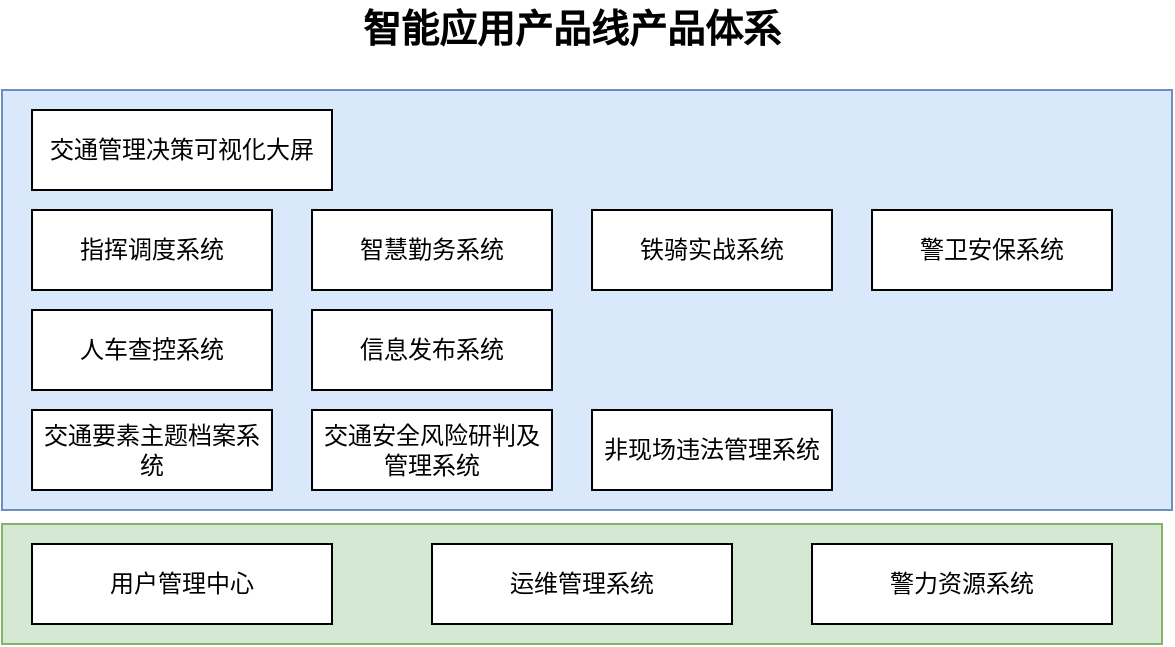 <mxfile version="24.7.17" pages="11">
  <diagram name="产品清单" id="BQM6coDTAk8yB0PjhxQ_">
    <mxGraphModel dx="1434" dy="705" grid="1" gridSize="10" guides="1" tooltips="1" connect="1" arrows="1" fold="1" page="1" pageScale="1" pageWidth="827" pageHeight="1169" math="0" shadow="0">
      <root>
        <mxCell id="0" />
        <mxCell id="1" parent="0" />
        <mxCell id="c9_4cJlDFnoCd8v5gu31-16" value="" style="rounded=0;whiteSpace=wrap;html=1;fillColor=#dae8fc;strokeColor=#6c8ebf;" vertex="1" parent="1">
          <mxGeometry x="75" y="85" width="585" height="210" as="geometry" />
        </mxCell>
        <mxCell id="c9_4cJlDFnoCd8v5gu31-15" value="" style="rounded=0;whiteSpace=wrap;html=1;fillColor=#d5e8d4;strokeColor=#82b366;" vertex="1" parent="1">
          <mxGeometry x="75" y="302" width="580" height="60" as="geometry" />
        </mxCell>
        <mxCell id="c9_4cJlDFnoCd8v5gu31-1" value="交通管理决策可视化大屏" style="rounded=0;whiteSpace=wrap;html=1;" vertex="1" parent="1">
          <mxGeometry x="90" y="95" width="150" height="40" as="geometry" />
        </mxCell>
        <mxCell id="c9_4cJlDFnoCd8v5gu31-2" value="指挥调度系统" style="rounded=0;whiteSpace=wrap;html=1;" vertex="1" parent="1">
          <mxGeometry x="90" y="145" width="120" height="40" as="geometry" />
        </mxCell>
        <mxCell id="c9_4cJlDFnoCd8v5gu31-3" value="智慧勤务系统" style="rounded=0;whiteSpace=wrap;html=1;" vertex="1" parent="1">
          <mxGeometry x="230" y="145" width="120" height="40" as="geometry" />
        </mxCell>
        <mxCell id="c9_4cJlDFnoCd8v5gu31-4" value="铁骑实战系统" style="rounded=0;whiteSpace=wrap;html=1;" vertex="1" parent="1">
          <mxGeometry x="370" y="145" width="120" height="40" as="geometry" />
        </mxCell>
        <mxCell id="c9_4cJlDFnoCd8v5gu31-5" value="警卫安保系统" style="rounded=0;whiteSpace=wrap;html=1;" vertex="1" parent="1">
          <mxGeometry x="510" y="145" width="120" height="40" as="geometry" />
        </mxCell>
        <mxCell id="c9_4cJlDFnoCd8v5gu31-6" value="人车查控系统" style="rounded=0;whiteSpace=wrap;html=1;" vertex="1" parent="1">
          <mxGeometry x="90" y="195" width="120" height="40" as="geometry" />
        </mxCell>
        <mxCell id="c9_4cJlDFnoCd8v5gu31-7" value="信息发布系统" style="rounded=0;whiteSpace=wrap;html=1;" vertex="1" parent="1">
          <mxGeometry x="230" y="195" width="120" height="40" as="geometry" />
        </mxCell>
        <mxCell id="c9_4cJlDFnoCd8v5gu31-8" value="交通要素主题档案系统" style="rounded=0;whiteSpace=wrap;html=1;" vertex="1" parent="1">
          <mxGeometry x="90" y="245" width="120" height="40" as="geometry" />
        </mxCell>
        <mxCell id="c9_4cJlDFnoCd8v5gu31-9" value="交通安全风险研判及管理系统" style="rounded=0;whiteSpace=wrap;html=1;" vertex="1" parent="1">
          <mxGeometry x="230" y="245" width="120" height="40" as="geometry" />
        </mxCell>
        <mxCell id="c9_4cJlDFnoCd8v5gu31-10" value="非现场违法管理系统" style="rounded=0;whiteSpace=wrap;html=1;" vertex="1" parent="1">
          <mxGeometry x="370" y="245" width="120" height="40" as="geometry" />
        </mxCell>
        <mxCell id="c9_4cJlDFnoCd8v5gu31-11" value="用户管理中心" style="rounded=0;whiteSpace=wrap;html=1;" vertex="1" parent="1">
          <mxGeometry x="90" y="312" width="150" height="40" as="geometry" />
        </mxCell>
        <mxCell id="c9_4cJlDFnoCd8v5gu31-12" value="运维管理系统" style="rounded=0;whiteSpace=wrap;html=1;" vertex="1" parent="1">
          <mxGeometry x="290" y="312" width="150" height="40" as="geometry" />
        </mxCell>
        <mxCell id="c9_4cJlDFnoCd8v5gu31-13" value="警力资源系统" style="rounded=0;whiteSpace=wrap;html=1;" vertex="1" parent="1">
          <mxGeometry x="480" y="312" width="150" height="40" as="geometry" />
        </mxCell>
        <mxCell id="c9_4cJlDFnoCd8v5gu31-14" value="智能应用产品线产品体系" style="text;html=1;align=center;verticalAlign=middle;whiteSpace=wrap;rounded=0;fontStyle=1;fontSize=19;" vertex="1" parent="1">
          <mxGeometry x="90" y="40" width="540" height="30" as="geometry" />
        </mxCell>
      </root>
    </mxGraphModel>
  </diagram>
  <diagram id="lb7P5gCJF2fwDkoNet85" name="数据库架构图">
    <mxGraphModel dx="3006" dy="1885" grid="1" gridSize="10" guides="1" tooltips="1" connect="1" arrows="1" fold="1" page="0" pageScale="1" pageWidth="827" pageHeight="1169" math="0" shadow="0">
      <root>
        <mxCell id="0" />
        <mxCell id="1" parent="0" />
        <mxCell id="y-Ep_Lmjlv_joNYCrTyZ-33" value="" style="rounded=0;whiteSpace=wrap;html=1;fillColor=#e1d5e7;strokeColor=#9673a6;" parent="1" vertex="1">
          <mxGeometry x="-122.5" y="-100" width="642.5" height="220" as="geometry" />
        </mxCell>
        <mxCell id="G-Hk67PxXfjfizzaveKg-1" value="" style="rounded=0;whiteSpace=wrap;html=1;fillColor=#dae8fc;strokeColor=#6c8ebf;" parent="1" vertex="1">
          <mxGeometry x="-450" y="-295" width="180" height="180" as="geometry" />
        </mxCell>
        <mxCell id="G-Hk67PxXfjfizzaveKg-2" value="指挥调度系统" style="text;html=1;align=center;verticalAlign=middle;whiteSpace=wrap;rounded=0;fontSize=16;fillColor=none;strokeColor=none;fontStyle=1" parent="1" vertex="1">
          <mxGeometry x="-404" y="-295" width="100" height="30" as="geometry" />
        </mxCell>
        <mxCell id="G-Hk67PxXfjfizzaveKg-3" value="" style="rounded=0;whiteSpace=wrap;html=1;fillColor=#dae8fc;strokeColor=#6c8ebf;" parent="1" vertex="1">
          <mxGeometry x="-260" y="-293" width="380" height="180" as="geometry" />
        </mxCell>
        <mxCell id="G-Hk67PxXfjfizzaveKg-5" value="基础数据" style="text;html=1;align=center;verticalAlign=middle;whiteSpace=wrap;rounded=0;fontSize=16;" parent="1" vertex="1">
          <mxGeometry x="-590" y="-5" width="100" height="30" as="geometry" />
        </mxCell>
        <mxCell id="G-Hk67PxXfjfizzaveKg-7" value="部门" style="rounded=0;whiteSpace=wrap;html=1;fillColor=#dae8fc;strokeColor=#6c8ebf;" parent="1" vertex="1">
          <mxGeometry x="212.5" y="-60" width="60" height="30" as="geometry" />
        </mxCell>
        <mxCell id="G-Hk67PxXfjfizzaveKg-8" value="警员" style="rounded=0;whiteSpace=wrap;html=1;fillColor=#dae8fc;strokeColor=#6c8ebf;" parent="1" vertex="1">
          <mxGeometry x="212.5" y="-18" width="60" height="30" as="geometry" />
        </mxCell>
        <mxCell id="qaR7COMaNkJgoEHobf-R-1" value="智慧勤务系统" style="text;html=1;align=center;verticalAlign=middle;whiteSpace=wrap;rounded=0;fontSize=16;fillColor=none;strokeColor=none;fontStyle=1" parent="1" vertex="1">
          <mxGeometry x="-170" y="-293" width="100" height="30" as="geometry" />
        </mxCell>
        <mxCell id="qaR7COMaNkJgoEHobf-R-3" value="警情" style="rounded=0;whiteSpace=wrap;html=1;fillColor=#dae8fc;strokeColor=#6c8ebf;" parent="1" vertex="1">
          <mxGeometry x="-430" y="-256" width="60" height="30" as="geometry" />
        </mxCell>
        <mxCell id="qaR7COMaNkJgoEHobf-R-4" value="派警流程" style="rounded=0;whiteSpace=wrap;html=1;fillColor=#dae8fc;strokeColor=#6c8ebf;" parent="1" vertex="1">
          <mxGeometry x="-350" y="-256" width="60" height="30" as="geometry" />
        </mxCell>
        <mxCell id="y-Ep_Lmjlv_joNYCrTyZ-1" value="手台&lt;div&gt;（350M）&lt;/div&gt;" style="rounded=0;whiteSpace=wrap;html=1;fillColor=#dae8fc;strokeColor=#6c8ebf;" parent="1" vertex="1">
          <mxGeometry x="292.5" y="-60" width="60" height="30" as="geometry" />
        </mxCell>
        <mxCell id="y-Ep_Lmjlv_joNYCrTyZ-2" value="&lt;div&gt;PDA&lt;/div&gt;" style="rounded=0;whiteSpace=wrap;html=1;fillColor=#dae8fc;strokeColor=#6c8ebf;" parent="1" vertex="1">
          <mxGeometry x="362.5" y="-60" width="60" height="30" as="geometry" />
        </mxCell>
        <mxCell id="y-Ep_Lmjlv_joNYCrTyZ-3" value="&lt;div&gt;执法记录仪&lt;/div&gt;" style="rounded=0;whiteSpace=wrap;html=1;fillColor=#dae8fc;strokeColor=#6c8ebf;" parent="1" vertex="1">
          <mxGeometry x="432.5" y="-60" width="70" height="30" as="geometry" />
        </mxCell>
        <mxCell id="y-Ep_Lmjlv_joNYCrTyZ-4" value="&lt;div&gt;GPS&lt;/div&gt;" style="rounded=0;whiteSpace=wrap;html=1;fillColor=#dae8fc;strokeColor=#6c8ebf;" parent="1" vertex="1">
          <mxGeometry x="437.5" y="22" width="60" height="30" as="geometry" />
        </mxCell>
        <mxCell id="y-Ep_Lmjlv_joNYCrTyZ-6" value="&lt;div&gt;铁骑&lt;/div&gt;" style="rounded=0;whiteSpace=wrap;html=1;fillColor=#dae8fc;strokeColor=#6c8ebf;" parent="1" vertex="1">
          <mxGeometry x="362.5" y="22" width="60" height="30" as="geometry" />
        </mxCell>
        <mxCell id="y-Ep_Lmjlv_joNYCrTyZ-7" value="&lt;div&gt;四轮警车&lt;/div&gt;" style="rounded=0;whiteSpace=wrap;html=1;fillColor=#dae8fc;strokeColor=#6c8ebf;" parent="1" vertex="1">
          <mxGeometry x="292.5" y="22" width="60" height="30" as="geometry" />
        </mxCell>
        <mxCell id="y-Ep_Lmjlv_joNYCrTyZ-9" value="&lt;div&gt;手台GPS&lt;/div&gt;" style="rounded=0;whiteSpace=wrap;html=1;fillColor=#dae8fc;strokeColor=#6c8ebf;" parent="1" vertex="1">
          <mxGeometry x="292.5" y="-18" width="60" height="30" as="geometry" />
        </mxCell>
        <mxCell id="y-Ep_Lmjlv_joNYCrTyZ-10" value="&lt;div&gt;PDAGPS&lt;/div&gt;" style="rounded=0;whiteSpace=wrap;html=1;fillColor=#dae8fc;strokeColor=#6c8ebf;" parent="1" vertex="1">
          <mxGeometry x="362.5" y="-18" width="60" height="30" as="geometry" />
        </mxCell>
        <mxCell id="y-Ep_Lmjlv_joNYCrTyZ-11" value="&lt;div&gt;执法记录仪GPS&lt;/div&gt;" style="rounded=0;whiteSpace=wrap;html=1;fillColor=#dae8fc;strokeColor=#6c8ebf;" parent="1" vertex="1">
          <mxGeometry x="432.5" y="-18" width="70" height="30" as="geometry" />
        </mxCell>
        <mxCell id="y-Ep_Lmjlv_joNYCrTyZ-12" value="数据字典&lt;div&gt;类型、值&lt;/div&gt;" style="rounded=0;whiteSpace=wrap;html=1;fillColor=#dae8fc;strokeColor=#6c8ebf;" parent="1" vertex="1">
          <mxGeometry x="212.5" y="22" width="60" height="30" as="geometry" />
        </mxCell>
        <mxCell id="y-Ep_Lmjlv_joNYCrTyZ-14" value="" style="rounded=0;whiteSpace=wrap;html=1;fillColor=#b1ddf0;strokeColor=#10739e;" parent="1" vertex="1">
          <mxGeometry x="-453.5" y="-100" width="310" height="220" as="geometry" />
        </mxCell>
        <mxCell id="y-Ep_Lmjlv_joNYCrTyZ-15" value="道路" style="rounded=0;whiteSpace=wrap;html=1;fillColor=none;strokeColor=#9673a6;" parent="1" vertex="1">
          <mxGeometry x="-112.5" y="-60" width="60" height="30" as="geometry" />
        </mxCell>
        <mxCell id="y-Ep_Lmjlv_joNYCrTyZ-16" value="路段" style="rounded=0;whiteSpace=wrap;html=1;fillColor=none;strokeColor=#9673a6;" parent="1" vertex="1">
          <mxGeometry x="-112.5" y="-20" width="60" height="30" as="geometry" />
        </mxCell>
        <mxCell id="y-Ep_Lmjlv_joNYCrTyZ-17" value="卡口" style="rounded=0;whiteSpace=wrap;html=1;fillColor=#dae8fc;strokeColor=#6c8ebf;" parent="1" vertex="1">
          <mxGeometry x="-443.5" y="-60" width="60" height="30" as="geometry" />
        </mxCell>
        <mxCell id="y-Ep_Lmjlv_joNYCrTyZ-18" value="信号机" style="rounded=0;whiteSpace=wrap;html=1;fillColor=#dae8fc;strokeColor=#6c8ebf;" parent="1" vertex="1">
          <mxGeometry x="-373.5" y="-60" width="60" height="30" as="geometry" />
        </mxCell>
        <mxCell id="y-Ep_Lmjlv_joNYCrTyZ-19" value="标志标牌" style="rounded=0;whiteSpace=wrap;html=1;fillColor=#dae8fc;strokeColor=#6c8ebf;" parent="1" vertex="1">
          <mxGeometry x="-303.5" y="-60" width="70" height="30" as="geometry" />
        </mxCell>
        <mxCell id="y-Ep_Lmjlv_joNYCrTyZ-20" value="" style="rounded=0;whiteSpace=wrap;html=1;fillColor=#dae8fc;strokeColor=#6c8ebf;" parent="1" vertex="1">
          <mxGeometry x="-373.5" y="60" width="60" height="30" as="geometry" />
        </mxCell>
        <mxCell id="y-Ep_Lmjlv_joNYCrTyZ-21" value="雷达" style="rounded=0;whiteSpace=wrap;html=1;fillColor=#dae8fc;strokeColor=#6c8ebf;" parent="1" vertex="1">
          <mxGeometry x="-443.5" y="60" width="60" height="30" as="geometry" />
        </mxCell>
        <mxCell id="y-Ep_Lmjlv_joNYCrTyZ-22" value="高点" style="rounded=0;whiteSpace=wrap;html=1;fillColor=#dae8fc;strokeColor=#6c8ebf;" parent="1" vertex="1">
          <mxGeometry x="-373.5" y="20" width="60" height="30" as="geometry" />
        </mxCell>
        <mxCell id="y-Ep_Lmjlv_joNYCrTyZ-23" value="&lt;div&gt;视频&lt;/div&gt;" style="rounded=0;whiteSpace=wrap;html=1;fillColor=#dae8fc;strokeColor=#6c8ebf;" parent="1" vertex="1">
          <mxGeometry x="-443.5" y="20" width="60" height="30" as="geometry" />
        </mxCell>
        <mxCell id="y-Ep_Lmjlv_joNYCrTyZ-24" value="&lt;div&gt;电子警察&lt;/div&gt;" style="rounded=0;whiteSpace=wrap;html=1;fillColor=#dae8fc;strokeColor=#6c8ebf;" parent="1" vertex="1">
          <mxGeometry x="-443.5" y="-20" width="60" height="30" as="geometry" />
        </mxCell>
        <mxCell id="y-Ep_Lmjlv_joNYCrTyZ-25" value="诱导屏" style="rounded=0;whiteSpace=wrap;html=1;fillColor=#dae8fc;strokeColor=#6c8ebf;" parent="1" vertex="1">
          <mxGeometry x="-373.5" y="-20" width="60" height="30" as="geometry" />
        </mxCell>
        <mxCell id="y-Ep_Lmjlv_joNYCrTyZ-26" value="隔离带" style="rounded=0;whiteSpace=wrap;html=1;fillColor=#dae8fc;strokeColor=#6c8ebf;" parent="1" vertex="1">
          <mxGeometry x="-303.5" y="-20" width="70" height="30" as="geometry" />
        </mxCell>
        <mxCell id="y-Ep_Lmjlv_joNYCrTyZ-27" value="路口" style="rounded=0;whiteSpace=wrap;html=1;fillColor=none;strokeColor=#9673a6;" parent="1" vertex="1">
          <mxGeometry x="-112.5" y="20" width="60" height="30" as="geometry" />
        </mxCell>
        <mxCell id="y-Ep_Lmjlv_joNYCrTyZ-29" value="公共资源系统" style="text;html=1;align=center;verticalAlign=middle;whiteSpace=wrap;rounded=0;fontSize=16;fillColor=none;strokeColor=none;fontStyle=1" parent="1" vertex="1">
          <mxGeometry x="107.5" y="-90" width="155" height="29" as="geometry" />
        </mxCell>
        <mxCell id="y-Ep_Lmjlv_joNYCrTyZ-30" value="运维管理系统" style="text;html=1;align=center;verticalAlign=middle;whiteSpace=wrap;rounded=0;fontSize=16;fontStyle=1" parent="1" vertex="1">
          <mxGeometry x="-348.5" y="-90" width="100" height="30" as="geometry" />
        </mxCell>
        <mxCell id="y-Ep_Lmjlv_joNYCrTyZ-34" value="地图API" style="rounded=0;whiteSpace=wrap;html=1;fillColor=none;strokeColor=#9673a6;" parent="1" vertex="1">
          <mxGeometry x="-112.5" y="60" width="60" height="30" as="geometry" />
        </mxCell>
        <mxCell id="y-Ep_Lmjlv_joNYCrTyZ-35" value="地图切片" style="rounded=0;whiteSpace=wrap;html=1;fillColor=none;strokeColor=#9673a6;" parent="1" vertex="1">
          <mxGeometry x="-33.5" y="60" width="60" height="30" as="geometry" />
        </mxCell>
        <mxCell id="y-Ep_Lmjlv_joNYCrTyZ-36" value="行政辖区" style="rounded=0;whiteSpace=wrap;html=1;fillColor=none;strokeColor=#9673a6;" parent="1" vertex="1">
          <mxGeometry x="-32.5" y="-60" width="60" height="30" as="geometry" />
        </mxCell>
        <mxCell id="y-Ep_Lmjlv_joNYCrTyZ-37" value="视频" style="rounded=0;whiteSpace=wrap;html=1;fillColor=none;strokeColor=#9673a6;" parent="1" vertex="1">
          <mxGeometry x="37.5" y="-60" width="60" height="30" as="geometry" />
        </mxCell>
        <mxCell id="y-Ep_Lmjlv_joNYCrTyZ-38" value="卡口" style="rounded=0;whiteSpace=wrap;html=1;fillColor=none;strokeColor=#9673a6;" parent="1" vertex="1">
          <mxGeometry x="107.5" y="-60" width="63.5" height="30" as="geometry" />
        </mxCell>
        <mxCell id="y-Ep_Lmjlv_joNYCrTyZ-40" value="公园" style="rounded=0;whiteSpace=wrap;html=1;fillColor=none;strokeColor=#9673a6;" parent="1" vertex="1">
          <mxGeometry x="107.5" y="20" width="63.5" height="30" as="geometry" />
        </mxCell>
        <mxCell id="y-Ep_Lmjlv_joNYCrTyZ-41" value="网红点" style="rounded=0;whiteSpace=wrap;html=1;fillColor=none;strokeColor=#9673a6;" parent="1" vertex="1">
          <mxGeometry x="37.5" y="20" width="60" height="30" as="geometry" />
        </mxCell>
        <mxCell id="y-Ep_Lmjlv_joNYCrTyZ-42" value="商圈" style="rounded=0;whiteSpace=wrap;html=1;fillColor=none;strokeColor=#9673a6;" parent="1" vertex="1">
          <mxGeometry x="-32.5" y="20" width="60" height="30" as="geometry" />
        </mxCell>
        <mxCell id="y-Ep_Lmjlv_joNYCrTyZ-43" value="警务辖区" style="rounded=0;whiteSpace=wrap;html=1;fillColor=none;strokeColor=#9673a6;" parent="1" vertex="1">
          <mxGeometry x="-32.5" y="-20" width="60" height="30" as="geometry" />
        </mxCell>
        <mxCell id="y-Ep_Lmjlv_joNYCrTyZ-44" value="&lt;div&gt;信号&lt;/div&gt;" style="rounded=0;whiteSpace=wrap;html=1;fillColor=none;strokeColor=#9673a6;" parent="1" vertex="1">
          <mxGeometry x="37.5" y="-20" width="60" height="30" as="geometry" />
        </mxCell>
        <mxCell id="y-Ep_Lmjlv_joNYCrTyZ-45" value="&lt;div&gt;诱导&lt;/div&gt;" style="rounded=0;whiteSpace=wrap;html=1;fillColor=none;strokeColor=#9673a6;" parent="1" vertex="1">
          <mxGeometry x="107.5" y="-20" width="63.5" height="30" as="geometry" />
        </mxCell>
        <mxCell id="y-Ep_Lmjlv_joNYCrTyZ-46" value="地图接口" style="rounded=0;whiteSpace=wrap;html=1;fillColor=none;strokeColor=#9673a6;" parent="1" vertex="1">
          <mxGeometry x="38.5" y="60" width="60" height="30" as="geometry" />
        </mxCell>
        <mxCell id="y-Ep_Lmjlv_joNYCrTyZ-49" value="" style="rounded=0;whiteSpace=wrap;html=1;fillColor=#dae8fc;strokeColor=#6c8ebf;" parent="1" vertex="1">
          <mxGeometry x="-298.5" y="20" width="60" height="30" as="geometry" />
        </mxCell>
        <mxCell id="y-Ep_Lmjlv_joNYCrTyZ-50" value="" style="rounded=0;whiteSpace=wrap;html=1;fillColor=#dae8fc;strokeColor=#6c8ebf;" parent="1" vertex="1">
          <mxGeometry x="-298.5" y="60" width="60" height="30" as="geometry" />
        </mxCell>
        <mxCell id="y-Ep_Lmjlv_joNYCrTyZ-51" value="岗位&lt;div&gt;（定点岗）&lt;/div&gt;" style="rounded=0;whiteSpace=wrap;html=1;fillColor=#dae8fc;strokeColor=#6c8ebf;" parent="1" vertex="1">
          <mxGeometry x="-240" y="-256" width="70" height="30" as="geometry" />
        </mxCell>
        <mxCell id="y-Ep_Lmjlv_joNYCrTyZ-52" value="排班" style="rounded=0;whiteSpace=wrap;html=1;fillColor=#dae8fc;strokeColor=#6c8ebf;" parent="1" vertex="1">
          <mxGeometry x="-240" y="-214" width="70" height="30" as="geometry" />
        </mxCell>
        <mxCell id="y-Ep_Lmjlv_joNYCrTyZ-53" value="岗位&lt;br&gt;（巡逻岗）" style="rounded=0;whiteSpace=wrap;html=1;fillColor=#dae8fc;strokeColor=#6c8ebf;" parent="1" vertex="1">
          <mxGeometry x="-155" y="-256" width="65" height="30" as="geometry" />
        </mxCell>
        <mxCell id="y-Ep_Lmjlv_joNYCrTyZ-54" value="岗位" style="rounded=0;whiteSpace=wrap;html=1;fillColor=#dae8fc;strokeColor=#6c8ebf;" parent="1" vertex="1">
          <mxGeometry x="-155" y="-214" width="60" height="30" as="geometry" />
        </mxCell>
        <mxCell id="Z_CmRk0tSUKb0RFswdfo-2" value="铁骑勤务系统" style="text;html=1;align=center;verticalAlign=middle;whiteSpace=wrap;rounded=0;fontSize=16;fillColor=none;strokeColor=none;fontStyle=1" parent="1" vertex="1">
          <mxGeometry x="-19" y="-291" width="100" height="30" as="geometry" />
        </mxCell>
        <mxCell id="Z_CmRk0tSUKb0RFswdfo-4" value="排班" style="rounded=0;whiteSpace=wrap;html=1;fillColor=#dae8fc;strokeColor=#6c8ebf;" parent="1" vertex="1">
          <mxGeometry x="-52.5" y="-212" width="70" height="30" as="geometry" />
        </mxCell>
        <mxCell id="Z_CmRk0tSUKb0RFswdfo-5" value="铁骑岗位&lt;br&gt;（巡逻岗）" style="rounded=0;whiteSpace=wrap;html=1;fillColor=#dae8fc;strokeColor=#6c8ebf;" parent="1" vertex="1">
          <mxGeometry x="-52.5" y="-254" width="65" height="30" as="geometry" />
        </mxCell>
        <mxCell id="s6LbTOaT1qfSwu4nNr6I-1" value="" style="rounded=0;whiteSpace=wrap;html=1;fillColor=#d5e8d4;strokeColor=#82b366;" parent="1" vertex="1">
          <mxGeometry x="-450" y="-450" width="310" height="140" as="geometry" />
        </mxCell>
        <mxCell id="s6LbTOaT1qfSwu4nNr6I-2" value="人车查控系统" style="text;html=1;align=center;verticalAlign=middle;whiteSpace=wrap;rounded=0;fontSize=16;fillColor=none;strokeColor=none;fontStyle=1" parent="1" vertex="1">
          <mxGeometry x="-360" y="-450" width="100" height="30" as="geometry" />
        </mxCell>
        <mxCell id="s6LbTOaT1qfSwu4nNr6I-3" value="过车数据" style="rounded=0;whiteSpace=wrap;html=1;fillColor=#d5e8d4;strokeColor=#82b366;" parent="1" vertex="1">
          <mxGeometry x="-440" y="-416" width="60" height="30" as="geometry" />
        </mxCell>
        <mxCell id="s6LbTOaT1qfSwu4nNr6I-4" value="卡口点位" style="rounded=0;whiteSpace=wrap;html=1;fillColor=#d5e8d4;strokeColor=#82b366;" parent="1" vertex="1">
          <mxGeometry x="-360" y="-416" width="60" height="30" as="geometry" />
        </mxCell>
        <mxCell id="s6LbTOaT1qfSwu4nNr6I-5" value="" style="rounded=0;whiteSpace=wrap;html=1;fillColor=#d5e8d4;strokeColor=#82b366;" parent="1" vertex="1">
          <mxGeometry x="-118.5" y="-450" width="310" height="140" as="geometry" />
        </mxCell>
        <mxCell id="s6LbTOaT1qfSwu4nNr6I-6" value="非现场违法管理系统" style="text;html=1;align=center;verticalAlign=middle;whiteSpace=wrap;rounded=0;fontSize=16;fillColor=none;strokeColor=none;fontStyle=1" parent="1" vertex="1">
          <mxGeometry x="-28.5" y="-450" width="150" height="30" as="geometry" />
        </mxCell>
        <mxCell id="s6LbTOaT1qfSwu4nNr6I-7" value="违法数据" style="rounded=0;whiteSpace=wrap;html=1;fillColor=#d5e8d4;strokeColor=#82b366;" parent="1" vertex="1">
          <mxGeometry x="-108.5" y="-416" width="60" height="30" as="geometry" />
        </mxCell>
        <mxCell id="s6LbTOaT1qfSwu4nNr6I-8" value="设备点位" style="rounded=0;whiteSpace=wrap;html=1;fillColor=#d5e8d4;strokeColor=#82b366;" parent="1" vertex="1">
          <mxGeometry x="-28.5" y="-416" width="60" height="30" as="geometry" />
        </mxCell>
        <mxCell id="s6LbTOaT1qfSwu4nNr6I-9" value="" style="rounded=0;whiteSpace=wrap;html=1;fillColor=#fff2cc;strokeColor=#d6b656;" parent="1" vertex="1">
          <mxGeometry x="541.5" y="-450" width="310" height="140" as="geometry" />
        </mxCell>
        <mxCell id="s6LbTOaT1qfSwu4nNr6I-10" value="交通要素主题档案系统" style="text;html=1;align=center;verticalAlign=middle;whiteSpace=wrap;rounded=0;fontSize=16;fillColor=none;strokeColor=none;fontStyle=1" parent="1" vertex="1">
          <mxGeometry x="631.5" y="-450" width="170" height="30" as="geometry" />
        </mxCell>
        <mxCell id="s6LbTOaT1qfSwu4nNr6I-11" value="机动车" style="rounded=0;whiteSpace=wrap;html=1;fillColor=#fff2cc;strokeColor=#d6b656;" parent="1" vertex="1">
          <mxGeometry x="551.5" y="-416" width="60" height="30" as="geometry" />
        </mxCell>
        <mxCell id="s6LbTOaT1qfSwu4nNr6I-12" value="驾驶人" style="rounded=0;whiteSpace=wrap;html=1;fillColor=#fff2cc;strokeColor=#d6b656;" parent="1" vertex="1">
          <mxGeometry x="631.5" y="-416" width="60" height="30" as="geometry" />
        </mxCell>
        <mxCell id="s6LbTOaT1qfSwu4nNr6I-13" value="违法类型" style="rounded=0;whiteSpace=wrap;html=1;fillColor=#d5e8d4;strokeColor=#82b366;" parent="1" vertex="1">
          <mxGeometry x="-108.5" y="-375" width="60" height="30" as="geometry" />
        </mxCell>
        <mxCell id="hZx5T3v_tt5lVhj7QRzQ-1" value="" style="rounded=0;whiteSpace=wrap;html=1;fillColor=#dae8fc;strokeColor=#6c8ebf;" parent="1" vertex="1">
          <mxGeometry x="130.25" y="-294" width="170" height="180" as="geometry" />
        </mxCell>
        <mxCell id="hZx5T3v_tt5lVhj7QRzQ-2" value="警卫安保系统" style="text;html=1;align=center;verticalAlign=middle;whiteSpace=wrap;rounded=0;fontSize=16;fillColor=none;strokeColor=none;fontStyle=1" parent="1" vertex="1">
          <mxGeometry x="165.25" y="-292" width="100" height="30" as="geometry" />
        </mxCell>
        <mxCell id="hZx5T3v_tt5lVhj7QRzQ-3" value="岗位" style="rounded=0;whiteSpace=wrap;html=1;fillColor=#dae8fc;strokeColor=#6c8ebf;" parent="1" vertex="1">
          <mxGeometry x="210.25" y="-257" width="60" height="30" as="geometry" />
        </mxCell>
        <mxCell id="hZx5T3v_tt5lVhj7QRzQ-4" value="引导车" style="rounded=0;whiteSpace=wrap;html=1;fillColor=#dae8fc;strokeColor=#6c8ebf;" parent="1" vertex="1">
          <mxGeometry x="210.25" y="-215" width="60" height="30" as="geometry" />
        </mxCell>
        <mxCell id="CMlVs3leKRCK3xtAJ1Z3-1" value="违法" style="rounded=0;whiteSpace=wrap;html=1;fillColor=#fff2cc;strokeColor=#d6b656;" parent="1" vertex="1">
          <mxGeometry x="701.5" y="-416" width="60" height="30" as="geometry" />
        </mxCell>
        <mxCell id="CMlVs3leKRCK3xtAJ1Z3-2" value="事故" style="rounded=0;whiteSpace=wrap;html=1;fillColor=#fff2cc;strokeColor=#d6b656;" parent="1" vertex="1">
          <mxGeometry x="781.5" y="-416" width="60" height="30" as="geometry" />
        </mxCell>
        <mxCell id="CMlVs3leKRCK3xtAJ1Z3-11" value="" style="rounded=0;whiteSpace=wrap;html=1;fillColor=#fff2cc;strokeColor=#d6b656;" parent="1" vertex="1">
          <mxGeometry x="211.5" y="-450" width="310" height="140" as="geometry" />
        </mxCell>
        <mxCell id="CMlVs3leKRCK3xtAJ1Z3-12" value="&lt;span style=&quot;font-size: 17px;&quot;&gt;交通安全风险研判及管理系统&lt;/span&gt;" style="text;html=1;align=center;verticalAlign=middle;whiteSpace=wrap;rounded=0;fontSize=17;fillColor=none;strokeColor=none;labelBackgroundColor=none;labelBorderColor=none;fontStyle=1" parent="1" vertex="1">
          <mxGeometry x="251.5" y="-444" width="230" height="30" as="geometry" />
        </mxCell>
        <mxCell id="CMlVs3leKRCK3xtAJ1Z3-13" value="机动车" style="rounded=0;whiteSpace=wrap;html=1;fillColor=#fff2cc;strokeColor=#d6b656;" parent="1" vertex="1">
          <mxGeometry x="221.5" y="-416" width="60" height="30" as="geometry" />
        </mxCell>
        <mxCell id="CMlVs3leKRCK3xtAJ1Z3-14" value="驾驶人" style="rounded=0;whiteSpace=wrap;html=1;fillColor=#fff2cc;strokeColor=#d6b656;" parent="1" vertex="1">
          <mxGeometry x="301.5" y="-416" width="60" height="30" as="geometry" />
        </mxCell>
        <mxCell id="CMlVs3leKRCK3xtAJ1Z3-15" value="违法" style="rounded=0;whiteSpace=wrap;html=1;fillColor=#fff2cc;strokeColor=#d6b656;" parent="1" vertex="1">
          <mxGeometry x="371.5" y="-416" width="60" height="30" as="geometry" />
        </mxCell>
        <mxCell id="CMlVs3leKRCK3xtAJ1Z3-16" value="事故" style="rounded=0;whiteSpace=wrap;html=1;fillColor=#fff2cc;strokeColor=#d6b656;" parent="1" vertex="1">
          <mxGeometry x="451.5" y="-416" width="60" height="30" as="geometry" />
        </mxCell>
        <mxCell id="hfp2ajZvVeFOiZ1PENNe-1" value="铁骑装备" style="rounded=0;whiteSpace=wrap;html=1;fillColor=#dae8fc;strokeColor=#6c8ebf;" parent="1" vertex="1">
          <mxGeometry x="35" y="-254" width="65" height="30" as="geometry" />
        </mxCell>
        <mxCell id="hfp2ajZvVeFOiZ1PENNe-2" value="警卫任务" style="rounded=0;whiteSpace=wrap;html=1;fillColor=#dae8fc;strokeColor=#6c8ebf;" parent="1" vertex="1">
          <mxGeometry x="140.25" y="-257" width="60" height="30" as="geometry" />
        </mxCell>
        <mxCell id="hfp2ajZvVeFOiZ1PENNe-3" value="警卫路线" style="rounded=0;whiteSpace=wrap;html=1;fillColor=#dae8fc;strokeColor=#6c8ebf;" parent="1" vertex="1">
          <mxGeometry x="140.25" y="-215" width="60" height="30" as="geometry" />
        </mxCell>
        <mxCell id="hfp2ajZvVeFOiZ1PENNe-5" value="数据库" style="text;html=1;align=left;verticalAlign=middle;whiteSpace=wrap;rounded=0;fontSize=16;" parent="1" vertex="1">
          <mxGeometry x="-459" y="620" width="100" height="30" as="geometry" />
        </mxCell>
        <mxCell id="hfp2ajZvVeFOiZ1PENNe-6" value="ehl_dispatch:警力资源、指挥调度、智慧勤务、铁骑勤务、警卫安保、信息发布、移动警务系统、大屏可视化" style="text;html=1;align=left;verticalAlign=middle;whiteSpace=wrap;rounded=0;fontSize=16;" parent="1" vertex="1">
          <mxGeometry x="-318" y="620" width="780" height="30" as="geometry" />
        </mxCell>
        <mxCell id="hfp2ajZvVeFOiZ1PENNe-7" value="ehl_ops:运维管理系统" style="text;html=1;align=left;verticalAlign=middle;whiteSpace=wrap;rounded=0;fontSize=16;" parent="1" vertex="1">
          <mxGeometry x="-320" y="669" width="460" height="30" as="geometry" />
        </mxCell>
        <mxCell id="hfp2ajZvVeFOiZ1PENNe-8" value="数据库" style="text;html=1;align=left;verticalAlign=middle;whiteSpace=wrap;rounded=0;fontSize=16;" parent="1" vertex="1">
          <mxGeometry x="-459" y="670" width="100" height="30" as="geometry" />
        </mxCell>
        <mxCell id="hfp2ajZvVeFOiZ1PENNe-9" value="ehl_gis:地理信息系统" style="text;html=1;align=left;verticalAlign=middle;whiteSpace=wrap;rounded=0;fontSize=16;" parent="1" vertex="1">
          <mxGeometry x="-320" y="720" width="460" height="30" as="geometry" />
        </mxCell>
        <mxCell id="hfp2ajZvVeFOiZ1PENNe-10" value="数据库" style="text;html=1;align=left;verticalAlign=middle;whiteSpace=wrap;rounded=0;fontSize=16;" parent="1" vertex="1">
          <mxGeometry x="-459" y="720" width="100" height="30" as="geometry" />
        </mxCell>
        <mxCell id="hfp2ajZvVeFOiZ1PENNe-11" value="缉查布控系统" style="text;html=1;align=left;verticalAlign=middle;whiteSpace=wrap;rounded=0;fontSize=16;" parent="1" vertex="1">
          <mxGeometry x="-459" y="780" width="100" height="30" as="geometry" />
        </mxCell>
        <mxCell id="hfp2ajZvVeFOiZ1PENNe-12" value="非现场违法系统" style="text;html=1;align=left;verticalAlign=middle;whiteSpace=wrap;rounded=0;fontSize=16;" parent="1" vertex="1">
          <mxGeometry x="-459" y="830" width="120" height="30" as="geometry" />
        </mxCell>
        <mxCell id="hfp2ajZvVeFOiZ1PENNe-13" value="交通风险研判" style="text;html=1;align=left;verticalAlign=middle;whiteSpace=wrap;rounded=0;fontSize=16;" parent="1" vertex="1">
          <mxGeometry x="-459" y="880" width="100" height="30" as="geometry" />
        </mxCell>
        <mxCell id="hfp2ajZvVeFOiZ1PENNe-15" value="交通要素主题档案画像" style="text;html=1;align=left;verticalAlign=middle;whiteSpace=wrap;rounded=0;fontSize=16;" parent="1" vertex="1">
          <mxGeometry x="-459" y="930" width="100" height="30" as="geometry" />
        </mxCell>
        <mxCell id="hfp2ajZvVeFOiZ1PENNe-16" value="mpp，gaussdb，greenplum" style="text;html=1;align=left;verticalAlign=middle;whiteSpace=wrap;rounded=0;fontSize=16;" parent="1" vertex="1">
          <mxGeometry x="-320" y="930" width="460" height="30" as="geometry" />
        </mxCell>
        <mxCell id="hfp2ajZvVeFOiZ1PENNe-17" value="mpp，gaussdb，greenplum" style="text;html=1;align=left;verticalAlign=middle;whiteSpace=wrap;rounded=0;fontSize=16;" parent="1" vertex="1">
          <mxGeometry x="-320" y="880" width="460" height="30" as="geometry" />
        </mxCell>
        <mxCell id="hfp2ajZvVeFOiZ1PENNe-18" value="ehl_surveil" style="text;html=1;align=left;verticalAlign=middle;whiteSpace=wrap;rounded=0;fontSize=16;" parent="1" vertex="1">
          <mxGeometry x="-320" y="830" width="460" height="30" as="geometry" />
        </mxCell>
        <mxCell id="hfp2ajZvVeFOiZ1PENNe-19" value="ehl_itgs" style="text;html=1;align=left;verticalAlign=middle;whiteSpace=wrap;rounded=0;fontSize=16;" parent="1" vertex="1">
          <mxGeometry x="-320" y="780" width="460" height="30" as="geometry" />
        </mxCell>
        <mxCell id="5RvsyR0dzeI7SIB07BWA-1" value="数据库" style="text;html=1;align=left;verticalAlign=middle;whiteSpace=wrap;rounded=0;fontSize=16;" parent="1" vertex="1">
          <mxGeometry x="-457" y="1011" width="100" height="30" as="geometry" />
        </mxCell>
        <mxCell id="5RvsyR0dzeI7SIB07BWA-2" value="大屏可视化" style="text;html=1;align=left;verticalAlign=middle;whiteSpace=wrap;rounded=0;fontSize=16;" parent="1" vertex="1">
          <mxGeometry x="-318" y="1011" width="460" height="30" as="geometry" />
        </mxCell>
        <mxCell id="5RvsyR0dzeI7SIB07BWA-3" value="数据库" style="text;html=1;align=left;verticalAlign=middle;whiteSpace=wrap;rounded=0;fontSize=16;" parent="1" vertex="1">
          <mxGeometry x="-457" y="1058" width="100" height="30" as="geometry" />
        </mxCell>
        <mxCell id="5RvsyR0dzeI7SIB07BWA-4" value="用户管理中心（uc）" style="text;html=1;align=left;verticalAlign=middle;whiteSpace=wrap;rounded=0;fontSize=16;" parent="1" vertex="1">
          <mxGeometry x="-318" y="1061" width="460" height="30" as="geometry" />
        </mxCell>
        <mxCell id="5RvsyR0dzeI7SIB07BWA-5" value="" style="rounded=0;whiteSpace=wrap;html=1;fillColor=#dae8fc;strokeColor=#6c8ebf;" parent="1" vertex="1">
          <mxGeometry x="-455" y="-610" width="310" height="140" as="geometry" />
        </mxCell>
        <mxCell id="5RvsyR0dzeI7SIB07BWA-6" value="大屏可视化系统" style="text;html=1;align=center;verticalAlign=middle;whiteSpace=wrap;rounded=0;fontSize=16;fontStyle=1" parent="1" vertex="1">
          <mxGeometry x="-353.5" y="-600" width="120" height="30" as="geometry" />
        </mxCell>
        <mxCell id="5RvsyR0dzeI7SIB07BWA-7" value="大屏配置" style="rounded=0;whiteSpace=wrap;html=1;fillColor=none;" parent="1" vertex="1">
          <mxGeometry x="-433.5" y="-570" width="60" height="30" as="geometry" />
        </mxCell>
        <mxCell id="5RvsyR0dzeI7SIB07BWA-8" value="组件配置" style="rounded=0;whiteSpace=wrap;html=1;fillColor=none;" parent="1" vertex="1">
          <mxGeometry x="-353.5" y="-570" width="60" height="30" as="geometry" />
        </mxCell>
        <mxCell id="5RvsyR0dzeI7SIB07BWA-9" value="" style="rounded=0;whiteSpace=wrap;html=1;fillColor=#dae8fc;strokeColor=#6c8ebf;" parent="1" vertex="1">
          <mxGeometry x="492.75" y="-294" width="170" height="180" as="geometry" />
        </mxCell>
        <mxCell id="5RvsyR0dzeI7SIB07BWA-10" value="信息发布系统" style="text;html=1;align=center;verticalAlign=middle;whiteSpace=wrap;rounded=0;fontSize=16;fontStyle=1" parent="1" vertex="1">
          <mxGeometry x="529.25" y="-294" width="100" height="30" as="geometry" />
        </mxCell>
        <mxCell id="5RvsyR0dzeI7SIB07BWA-11" value="节目单" style="rounded=0;whiteSpace=wrap;html=1;fillColor=#dae8fc;strokeColor=#6c8ebf;" parent="1" vertex="1">
          <mxGeometry x="502.75" y="-260" width="60" height="30" as="geometry" />
        </mxCell>
        <mxCell id="5RvsyR0dzeI7SIB07BWA-12" value="发布方案" style="rounded=0;whiteSpace=wrap;html=1;fillColor=#dae8fc;strokeColor=#6c8ebf;" parent="1" vertex="1">
          <mxGeometry x="582.75" y="-260" width="60" height="30" as="geometry" />
        </mxCell>
        <mxCell id="5RvsyR0dzeI7SIB07BWA-13" value="" style="rounded=0;whiteSpace=wrap;html=1;fillColor=#dae8fc;strokeColor=#6c8ebf;" parent="1" vertex="1">
          <mxGeometry x="312.75" y="-294" width="170" height="180" as="geometry" />
        </mxCell>
        <mxCell id="5RvsyR0dzeI7SIB07BWA-14" value="移动警务系统" style="text;html=1;align=center;verticalAlign=middle;whiteSpace=wrap;rounded=0;fontSize=16;fillColor=none;strokeColor=none;fontStyle=1" parent="1" vertex="1">
          <mxGeometry x="352.75" y="-294" width="100" height="30" as="geometry" />
        </mxCell>
        <mxCell id="5RvsyR0dzeI7SIB07BWA-19" value="指挥调度数据库&lt;div style=&quot;font-size: 15px;&quot;&gt;ehl_dispatch&lt;/div&gt;&lt;div style=&quot;font-size: 15px;&quot;&gt;（&lt;span style=&quot;font-size: 16px; text-align: left; background-color: initial;&quot;&gt;指挥调度、勤务铁骑、警卫安保、信息发布、移动警务、大屏可视化&lt;/span&gt;&lt;span style=&quot;background-color: initial;&quot;&gt;）&lt;/span&gt;&lt;/div&gt;" style="shape=cylinder3;whiteSpace=wrap;html=1;boundedLbl=1;backgroundOutline=1;size=15;fontSize=15;fillColor=#dae8fc;strokeColor=#6c8ebf;" parent="1" vertex="1">
          <mxGeometry x="-221" y="139.5" width="200" height="160" as="geometry" />
        </mxCell>
        <mxCell id="5RvsyR0dzeI7SIB07BWA-20" value="运维管理数据库&lt;div&gt;ehl_ops&lt;/div&gt;" style="shape=cylinder3;whiteSpace=wrap;html=1;boundedLbl=1;backgroundOutline=1;size=15;fontSize=15;fillColor=#b1ddf0;strokeColor=#10739e;" parent="1" vertex="1">
          <mxGeometry x="-455" y="144.5" width="200" height="160" as="geometry" />
        </mxCell>
        <mxCell id="5RvsyR0dzeI7SIB07BWA-21" value="违法过车数据库&lt;div&gt;ehl_itgs&lt;/div&gt;&lt;div&gt;&lt;br&gt;&lt;div&gt;（缉查布控、非现场违法）&lt;/div&gt;&lt;/div&gt;" style="shape=cylinder3;whiteSpace=wrap;html=1;boundedLbl=1;backgroundOutline=1;size=15;fontSize=15;fillColor=#d5e8d4;strokeColor=#82b366;" parent="1" vertex="1">
          <mxGeometry x="14" y="144.5" width="200" height="160" as="geometry" />
        </mxCell>
        <mxCell id="5RvsyR0dzeI7SIB07BWA-22" value="&lt;div&gt;&lt;span style=&quot;color: rgb(255, 0, 0); background-color: initial;&quot;&gt;数据治理&lt;/span&gt;MPP数据库&lt;/div&gt;&lt;div&gt;ehl_***&lt;/div&gt;&lt;div&gt;（&lt;span style=&quot;background-color: initial;&quot;&gt;交通要素主题档案画像）&lt;/span&gt;&lt;/div&gt;&lt;div&gt;六合一数据，机动车、驾驶人、事故、违法&lt;/div&gt;" style="shape=cylinder3;whiteSpace=wrap;html=1;boundedLbl=1;backgroundOutline=1;size=15;fontSize=15;fillColor=#fff2cc;strokeColor=#d6b656;" parent="1" vertex="1">
          <mxGeometry x="716.5" y="135" width="200" height="160" as="geometry" />
        </mxCell>
        <mxCell id="5RvsyR0dzeI7SIB07BWA-24" value="用户中心数据库&lt;div&gt;ehl_uc&lt;/div&gt;" style="shape=cylinder3;whiteSpace=wrap;html=1;boundedLbl=1;backgroundOutline=1;size=15;fontSize=15;fillColor=#ffe6cc;strokeColor=#d79b00;" parent="1" vertex="1">
          <mxGeometry x="-460" y="326" width="225" height="130" as="geometry" />
        </mxCell>
        <mxCell id="5RvsyR0dzeI7SIB07BWA-25" value="交警公共资源数据库&lt;div&gt;（基础信息、&lt;span style=&quot;font-size: 16px; text-align: left; background-color: initial;&quot;&gt;警力资源&lt;/span&gt;&lt;span style=&quot;background-color: initial;&quot;&gt;、字典）&lt;/span&gt;&lt;/div&gt;&lt;div&gt;ehl_public&lt;/div&gt;" style="shape=cylinder3;whiteSpace=wrap;html=1;boundedLbl=1;backgroundOutline=1;size=15;fontSize=15;fillColor=#e1d5e7;strokeColor=#9673a6;" parent="1" vertex="1">
          <mxGeometry x="248" y="140" width="200" height="160" as="geometry" />
        </mxCell>
        <mxCell id="5RvsyR0dzeI7SIB07BWA-26" value="es&lt;div&gt;违法、过车等&lt;/div&gt;" style="shape=cylinder3;whiteSpace=wrap;html=1;boundedLbl=1;backgroundOutline=1;size=15;fontSize=15;fillColor=#ffe6cc;strokeColor=#d79b00;" parent="1" vertex="1">
          <mxGeometry x="-184.88" y="326" width="194.5" height="130" as="geometry" />
        </mxCell>
        <mxCell id="5RvsyR0dzeI7SIB07BWA-27" value="运维工单" style="rounded=0;whiteSpace=wrap;html=1;fillColor=#dae8fc;strokeColor=#6c8ebf;" parent="1" vertex="1">
          <mxGeometry x="-213.5" y="20" width="60" height="30" as="geometry" />
        </mxCell>
        <mxCell id="5RvsyR0dzeI7SIB07BWA-28" value="运维流程" style="rounded=0;whiteSpace=wrap;html=1;fillColor=#dae8fc;strokeColor=#6c8ebf;" parent="1" vertex="1">
          <mxGeometry x="-213.5" y="60" width="60" height="30" as="geometry" />
        </mxCell>
        <mxCell id="5RvsyR0dzeI7SIB07BWA-29" value="设备状态" style="rounded=0;whiteSpace=wrap;html=1;fillColor=#dae8fc;strokeColor=#6c8ebf;" parent="1" vertex="1">
          <mxGeometry x="-213.5" y="-60" width="60" height="30" as="geometry" />
        </mxCell>
        <mxCell id="5RvsyR0dzeI7SIB07BWA-30" value="设备告警" style="rounded=0;whiteSpace=wrap;html=1;fillColor=#dae8fc;strokeColor=#6c8ebf;" parent="1" vertex="1">
          <mxGeometry x="-213.5" y="-20" width="60" height="30" as="geometry" />
        </mxCell>
        <mxCell id="5RvsyR0dzeI7SIB07BWA-31" value="视图库、图数据库？&lt;div&gt;（过车数据、过车图片、关系图谱）&lt;/div&gt;" style="shape=cylinder3;whiteSpace=wrap;html=1;boundedLbl=1;backgroundOutline=1;size=15;fontSize=15;fillColor=#ffe6cc;strokeColor=#d79b00;" parent="1" vertex="1">
          <mxGeometry x="29.37" y="320" width="218.5" height="136" as="geometry" />
        </mxCell>
        <mxCell id="i8mq2gymV1MbjUA1NhQd-1" value="标签" style="rounded=0;whiteSpace=wrap;html=1;fillColor=#fff2cc;strokeColor=#d6b656;" parent="1" vertex="1">
          <mxGeometry x="553.5" y="-375" width="60" height="30" as="geometry" />
        </mxCell>
        <mxCell id="PGL2sD3ANvfiZ0uOrdMA-1" value="安全风险研判/交通要素主题档案&lt;div&gt;&lt;font color=&quot;#ff0000&quot;&gt;mysql&lt;/font&gt;&lt;/div&gt;&lt;div&gt;&lt;br&gt;&lt;/div&gt;" style="shape=cylinder3;whiteSpace=wrap;html=1;boundedLbl=1;backgroundOutline=1;size=15;fontSize=15;fillColor=#fff2cc;strokeColor=#d6b656;" parent="1" vertex="1">
          <mxGeometry x="482" y="140" width="200" height="160" as="geometry" />
        </mxCell>
        <mxCell id="X19z1k8l9FeDp-QAVyDw-1" value="ehl_cmd_sql.sql" style="text;html=1;align=center;verticalAlign=middle;whiteSpace=wrap;rounded=0;fontSize=16;fillColor=none;strokeColor=none;" parent="1" vertex="1">
          <mxGeometry x="-433.5" y="-154" width="140" height="30" as="geometry" />
        </mxCell>
        <mxCell id="X19z1k8l9FeDp-QAVyDw-3" value="ehl_duty_sql.sql" style="text;html=1;align=center;verticalAlign=middle;whiteSpace=wrap;rounded=0;fontSize=16;fillColor=none;strokeColor=none;" parent="1" vertex="1">
          <mxGeometry x="-140" y="-154" width="140" height="30" as="geometry" />
        </mxCell>
        <mxCell id="X19z1k8l9FeDp-QAVyDw-4" value="ehl_security_sql.sql" style="text;html=1;align=center;verticalAlign=middle;whiteSpace=wrap;rounded=0;fontSize=16;fillColor=none;strokeColor=none;" parent="1" vertex="1">
          <mxGeometry x="145.25" y="-155" width="140" height="30" as="geometry" />
        </mxCell>
        <mxCell id="X19z1k8l9FeDp-QAVyDw-5" value="ehl_info_sql.sql" style="text;html=1;align=center;verticalAlign=middle;whiteSpace=wrap;rounded=0;fontSize=16;fillColor=none;strokeColor=none;" parent="1" vertex="1">
          <mxGeometry x="517.75" y="-158" width="140" height="30" as="geometry" />
        </mxCell>
        <mxCell id="X19z1k8l9FeDp-QAVyDw-6" value="ehl_pms_sql.sql" style="text;html=1;align=center;verticalAlign=middle;whiteSpace=wrap;rounded=0;fontSize=16;fillColor=none;strokeColor=none;" parent="1" vertex="1">
          <mxGeometry x="332.75" y="-155" width="140" height="30" as="geometry" />
        </mxCell>
        <mxCell id="X19z1k8l9FeDp-QAVyDw-12" value="ehl_public_sql.sql" style="text;html=1;align=center;verticalAlign=middle;whiteSpace=wrap;rounded=0;fontSize=16;fillColor=none;strokeColor=none;" parent="1" vertex="1">
          <mxGeometry x="65.25" y="84" width="220" height="30" as="geometry" />
        </mxCell>
        <mxCell id="PAkGhPJbAWz1dgECAM8B-2" value="ehl_itgs_sql.sql" style="text;html=1;align=center;verticalAlign=middle;whiteSpace=wrap;rounded=0;fontSize=16;fillColor=none;strokeColor=none;" parent="1" vertex="1">
          <mxGeometry x="-383.5" y="-340" width="140" height="30" as="geometry" />
        </mxCell>
        <mxCell id="PAkGhPJbAWz1dgECAM8B-3" value="ehl_surveil_sql.sql" style="text;html=1;align=center;verticalAlign=middle;whiteSpace=wrap;rounded=0;fontSize=16;fillColor=none;strokeColor=none;" parent="1" vertex="1">
          <mxGeometry x="-40" y="-340" width="140" height="30" as="geometry" />
        </mxCell>
        <mxCell id="PAkGhPJbAWz1dgECAM8B-4" value="ehl_ops_sql.sql" style="text;html=1;align=center;verticalAlign=middle;whiteSpace=wrap;rounded=0;fontSize=16;fillColor=none;strokeColor=none;" parent="1" vertex="1">
          <mxGeometry x="-410" y="84" width="220" height="30" as="geometry" />
        </mxCell>
        <mxCell id="PAkGhPJbAWz1dgECAM8B-5" value="ehl_vis_sql.sql" style="text;html=1;align=center;verticalAlign=middle;whiteSpace=wrap;rounded=0;fontSize=16;fillColor=none;strokeColor=none;" parent="1" vertex="1">
          <mxGeometry x="-378.5" y="-500" width="140" height="30" as="geometry" />
        </mxCell>
        <mxCell id="PAkGhPJbAWz1dgECAM8B-7" value="ehl_theme_sql.sql" style="text;html=1;align=center;verticalAlign=middle;whiteSpace=wrap;rounded=0;fontSize=16;fillColor=none;strokeColor=none;" parent="1" vertex="1">
          <mxGeometry x="631.5" y="-340" width="140" height="30" as="geometry" />
        </mxCell>
        <mxCell id="PAkGhPJbAWz1dgECAM8B-8" value="ehl_risk_sql.sql" style="text;html=1;align=center;verticalAlign=middle;whiteSpace=wrap;rounded=0;fontSize=16;fillColor=none;strokeColor=none;" parent="1" vertex="1">
          <mxGeometry x="292.5" y="-340" width="140" height="30" as="geometry" />
        </mxCell>
      </root>
    </mxGraphModel>
  </diagram>
  <diagram id="15TxYTVPwMiNuWWHBA0M" name="指调架构">
    <mxGraphModel dx="3178" dy="1056" grid="1" gridSize="10" guides="1" tooltips="1" connect="1" arrows="1" fold="1" page="1" pageScale="1" pageWidth="827" pageHeight="1169" math="0" shadow="0">
      <root>
        <mxCell id="0" />
        <mxCell id="1" parent="0" />
        <mxCell id="ggRdiF8uVnUdv5koCJbI-73" value="&lt;div style=&quot;font-size: 16px;&quot;&gt;&lt;br&gt;&lt;/div&gt;" style="rounded=0;whiteSpace=wrap;html=1;fillColor=#e1d5e7;strokeColor=#9673a6;fontSize=16;" parent="1" vertex="1">
          <mxGeometry x="-140" y="394" width="1250" height="416" as="geometry" />
        </mxCell>
        <mxCell id="ggRdiF8uVnUdv5koCJbI-1" value="" style="rounded=0;whiteSpace=wrap;html=1;fillColor=#dae8fc;strokeColor=#6c8ebf;" parent="1" vertex="1">
          <mxGeometry x="10" y="180" width="890" height="200" as="geometry" />
        </mxCell>
        <mxCell id="ggRdiF8uVnUdv5koCJbI-2" value="接处警系统&lt;div&gt;（三台合一、两台合一）&lt;/div&gt;&lt;div&gt;接处警系统&lt;/div&gt;" style="rounded=0;whiteSpace=wrap;html=1;fillColor=#f8cecc;strokeColor=#b85450;" parent="1" vertex="1">
          <mxGeometry x="20" y="665" width="100" height="65" as="geometry" />
        </mxCell>
        <mxCell id="ggRdiF8uVnUdv5koCJbI-3" value="警情&lt;div&gt;（警情，派警流程）&lt;/div&gt;" style="rounded=0;whiteSpace=wrap;html=1;fillColor=#e1d5e7;strokeColor=#9673a6;" parent="1" vertex="1">
          <mxGeometry x="30" y="400" width="90" height="80" as="geometry" />
        </mxCell>
        <mxCell id="ggRdiF8uVnUdv5koCJbI-4" value="警力" style="rounded=0;whiteSpace=wrap;html=1;fillColor=#e1d5e7;strokeColor=#9673a6;" parent="1" vertex="1">
          <mxGeometry x="140" y="400" width="50" height="30" as="geometry" />
        </mxCell>
        <mxCell id="ggRdiF8uVnUdv5koCJbI-5" value="六合一&lt;div&gt;&lt;br&gt;&lt;/div&gt;&lt;div&gt;警员、部门&lt;/div&gt;" style="rounded=0;whiteSpace=wrap;html=1;fillColor=#f8cecc;strokeColor=#b85450;" parent="1" vertex="1">
          <mxGeometry x="140" y="665" width="110" height="65" as="geometry" />
        </mxCell>
        <mxCell id="ggRdiF8uVnUdv5koCJbI-6" value="警力资源系统" style="rounded=0;whiteSpace=wrap;html=1;fillColor=#d5e8d4;strokeColor=#82b366;" parent="1" vertex="1">
          <mxGeometry x="140" y="520" width="360" height="50" as="geometry" />
        </mxCell>
        <mxCell id="ggRdiF8uVnUdv5koCJbI-7" value="部门" style="rounded=0;whiteSpace=wrap;html=1;fillColor=#e1d5e7;strokeColor=#9673a6;" parent="1" vertex="1">
          <mxGeometry x="200" y="400" width="50" height="30" as="geometry" />
        </mxCell>
        <mxCell id="ggRdiF8uVnUdv5koCJbI-8" value="用户管理信息" style="rounded=0;whiteSpace=wrap;html=1;fillColor=#d5e8d4;strokeColor=#82b366;" parent="1" vertex="1">
          <mxGeometry x="930" y="350" width="90" height="30" as="geometry" />
        </mxCell>
        <mxCell id="ggRdiF8uVnUdv5koCJbI-10" value="警力定位数据" style="rounded=0;whiteSpace=wrap;html=1;fillColor=#e1d5e7;strokeColor=#9673a6;" parent="1" vertex="1">
          <mxGeometry x="270" y="400" width="230" height="30" as="geometry" />
        </mxCell>
        <mxCell id="5GdG_2LGdlZ38ows9Mmv-4" value="" style="edgeStyle=orthogonalEdgeStyle;rounded=0;orthogonalLoop=1;jettySize=auto;html=1;" parent="1" source="ggRdiF8uVnUdv5koCJbI-11" target="ggRdiF8uVnUdv5koCJbI-67" edge="1">
          <mxGeometry relative="1" as="geometry" />
        </mxCell>
        <mxCell id="ggRdiF8uVnUdv5koCJbI-11" value="手台&lt;div&gt;（350M）&lt;/div&gt;" style="rounded=0;whiteSpace=wrap;html=1;fillColor=#e1d5e7;strokeColor=#9673a6;" parent="1" vertex="1">
          <mxGeometry x="270" y="440" width="70" height="30" as="geometry" />
        </mxCell>
        <mxCell id="5GdG_2LGdlZ38ows9Mmv-5" value="" style="edgeStyle=orthogonalEdgeStyle;rounded=0;orthogonalLoop=1;jettySize=auto;html=1;" parent="1" source="ggRdiF8uVnUdv5koCJbI-12" target="ggRdiF8uVnUdv5koCJbI-68" edge="1">
          <mxGeometry relative="1" as="geometry" />
        </mxCell>
        <mxCell id="5GdG_2LGdlZ38ows9Mmv-6" value="" style="edgeStyle=orthogonalEdgeStyle;rounded=0;orthogonalLoop=1;jettySize=auto;html=1;" parent="1" source="ggRdiF8uVnUdv5koCJbI-12" target="ggRdiF8uVnUdv5koCJbI-68" edge="1">
          <mxGeometry relative="1" as="geometry" />
        </mxCell>
        <mxCell id="ggRdiF8uVnUdv5koCJbI-12" value="&lt;div&gt;PDA&lt;/div&gt;&lt;div&gt;（350M）&lt;/div&gt;" style="rounded=0;whiteSpace=wrap;html=1;fillColor=#e1d5e7;strokeColor=#9673a6;" parent="1" vertex="1">
          <mxGeometry x="350" y="440" width="70" height="30" as="geometry" />
        </mxCell>
        <mxCell id="ggRdiF8uVnUdv5koCJbI-13" value="&lt;div&gt;执法记录仪&lt;/div&gt;&lt;div&gt;（350M）&lt;/div&gt;" style="rounded=0;whiteSpace=wrap;html=1;fillColor=#e1d5e7;strokeColor=#9673a6;" parent="1" vertex="1">
          <mxGeometry x="430" y="440" width="70" height="30" as="geometry" />
        </mxCell>
        <mxCell id="ggRdiF8uVnUdv5koCJbI-14" value="智能勤务系统" style="rounded=0;whiteSpace=wrap;html=1;fillColor=#ffe6cc;strokeColor=#d79b00;" parent="1" vertex="1">
          <mxGeometry x="930" y="180" width="90" height="30" as="geometry" />
        </mxCell>
        <mxCell id="ggRdiF8uVnUdv5koCJbI-15" value="地理信息系统" style="rounded=0;whiteSpace=wrap;html=1;fillColor=#ffe6cc;strokeColor=#d79b00;" parent="1" vertex="1">
          <mxGeometry x="930" y="227" width="90" height="30" as="geometry" />
        </mxCell>
        <mxCell id="ggRdiF8uVnUdv5koCJbI-16" value="AI警情识别" style="rounded=0;whiteSpace=wrap;html=1;fillColor=#ffe6cc;strokeColor=#d79b00;" parent="1" vertex="1">
          <mxGeometry x="930" y="270" width="90" height="30" as="geometry" />
        </mxCell>
        <mxCell id="ggRdiF8uVnUdv5koCJbI-17" value="运维管理系统" style="rounded=0;whiteSpace=wrap;html=1;fillColor=#d5e8d4;strokeColor=#82b366;" parent="1" vertex="1">
          <mxGeometry x="930" y="310" width="90" height="30" as="geometry" />
        </mxCell>
        <mxCell id="ggRdiF8uVnUdv5koCJbI-18" value="地理信息系统（有漏动！）&lt;div&gt;EHL_MapDataForPOSTGIS&lt;/div&gt;" style="rounded=0;whiteSpace=wrap;html=1;fillColor=#d5e8d4;strokeColor=#82b366;" parent="1" vertex="1">
          <mxGeometry x="510" y="520" width="198" height="50" as="geometry" />
        </mxCell>
        <mxCell id="ggRdiF8uVnUdv5koCJbI-19" value="警区区划&lt;div&gt;（支队、大队、中队）&lt;/div&gt;" style="rounded=0;whiteSpace=wrap;html=1;fillColor=#e1d5e7;strokeColor=#9673a6;" parent="1" vertex="1">
          <mxGeometry x="511" y="440" width="70" height="50" as="geometry" />
        </mxCell>
        <mxCell id="ggRdiF8uVnUdv5koCJbI-20" value="行政区划" style="rounded=0;whiteSpace=wrap;html=1;fillColor=#e1d5e7;strokeColor=#9673a6;" parent="1" vertex="1">
          <mxGeometry x="511" y="400" width="70" height="30" as="geometry" />
        </mxCell>
        <mxCell id="ggRdiF8uVnUdv5koCJbI-21" value="景区" style="rounded=0;whiteSpace=wrap;html=1;fillColor=#e1d5e7;strokeColor=#9673a6;" parent="1" vertex="1">
          <mxGeometry x="591" y="400" width="50" height="30" as="geometry" />
        </mxCell>
        <mxCell id="ggRdiF8uVnUdv5koCJbI-22" value="商圈" style="rounded=0;whiteSpace=wrap;html=1;fillColor=#e1d5e7;strokeColor=#9673a6;" parent="1" vertex="1">
          <mxGeometry x="591" y="440" width="50" height="30" as="geometry" />
        </mxCell>
        <mxCell id="ggRdiF8uVnUdv5koCJbI-23" value="道路" style="rounded=0;whiteSpace=wrap;html=1;fillColor=#e1d5e7;strokeColor=#9673a6;" parent="1" vertex="1">
          <mxGeometry x="591" y="480" width="50" height="30" as="geometry" />
        </mxCell>
        <mxCell id="ggRdiF8uVnUdv5koCJbI-26" value="路段" style="rounded=0;whiteSpace=wrap;html=1;fillColor=#e1d5e7;strokeColor=#9673a6;" parent="1" vertex="1">
          <mxGeometry x="651" y="480" width="50" height="30" as="geometry" />
        </mxCell>
        <mxCell id="ggRdiF8uVnUdv5koCJbI-27" value="路口" style="rounded=0;whiteSpace=wrap;html=1;fillColor=#e1d5e7;strokeColor=#9673a6;" parent="1" vertex="1">
          <mxGeometry x="650" y="440" width="51" height="30" as="geometry" />
        </mxCell>
        <mxCell id="ggRdiF8uVnUdv5koCJbI-28" value="网红点" style="rounded=0;whiteSpace=wrap;html=1;fillColor=#e1d5e7;strokeColor=#9673a6;" parent="1" vertex="1">
          <mxGeometry x="651" y="400" width="50" height="30" as="geometry" />
        </mxCell>
        <mxCell id="ggRdiF8uVnUdv5koCJbI-29" value="第三方&lt;div&gt;四维图新、图盟、高德、百度&lt;/div&gt;&lt;div&gt;地理信息&lt;/div&gt;" style="rounded=0;whiteSpace=wrap;html=1;fillColor=#f8cecc;strokeColor=#b85450;" parent="1" vertex="1">
          <mxGeometry x="518" y="670" width="183" height="60" as="geometry" />
        </mxCell>
        <mxCell id="ggRdiF8uVnUdv5koCJbI-30" value="接处警流程" style="rounded=0;whiteSpace=wrap;html=1;" parent="1" vertex="1">
          <mxGeometry x="20" y="250" width="120" height="30" as="geometry" />
        </mxCell>
        <mxCell id="ggRdiF8uVnUdv5koCJbI-31" value="地图可视化" style="rounded=0;whiteSpace=wrap;html=1;" parent="1" vertex="1">
          <mxGeometry x="170" y="250" width="120" height="30" as="geometry" />
        </mxCell>
        <mxCell id="ggRdiF8uVnUdv5koCJbI-32" value="警情统计分析" style="rounded=0;whiteSpace=wrap;html=1;" parent="1" vertex="1">
          <mxGeometry x="310" y="250" width="120" height="30" as="geometry" />
        </mxCell>
        <mxCell id="ggRdiF8uVnUdv5koCJbI-33" value="督办叮办" style="rounded=0;whiteSpace=wrap;html=1;" parent="1" vertex="1">
          <mxGeometry x="450" y="250" width="120" height="30" as="geometry" />
        </mxCell>
        <mxCell id="ggRdiF8uVnUdv5koCJbI-34" value="" style="rounded=0;whiteSpace=wrap;html=1;" parent="1" vertex="1">
          <mxGeometry x="606" y="250" width="120" height="30" as="geometry" />
        </mxCell>
        <mxCell id="ggRdiF8uVnUdv5koCJbI-35" value="GPS硬件定位厂商" style="rounded=0;whiteSpace=wrap;html=1;fillColor=#f8cecc;strokeColor=#b85450;" parent="1" vertex="1">
          <mxGeometry x="270" y="670" width="210" height="60" as="geometry" />
        </mxCell>
        <mxCell id="ggRdiF8uVnUdv5koCJbI-36" value="视频厂商" style="rounded=0;whiteSpace=wrap;html=1;fillColor=#f8cecc;strokeColor=#b85450;" parent="1" vertex="1">
          <mxGeometry x="708.5" y="670" width="79.5" height="60" as="geometry" />
        </mxCell>
        <mxCell id="ggRdiF8uVnUdv5koCJbI-37" value="诱导&lt;div&gt;厂商&lt;/div&gt;" style="rounded=0;whiteSpace=wrap;html=1;fillColor=#f8cecc;strokeColor=#b85450;" parent="1" vertex="1">
          <mxGeometry x="797" y="670" width="50" height="60" as="geometry" />
        </mxCell>
        <mxCell id="ggRdiF8uVnUdv5koCJbI-38" value="信号厂商" style="rounded=0;whiteSpace=wrap;html=1;fillColor=#f8cecc;strokeColor=#b85450;" parent="1" vertex="1">
          <mxGeometry x="860" y="670" width="70" height="60" as="geometry" />
        </mxCell>
        <mxCell id="ggRdiF8uVnUdv5koCJbI-39" value="警务APP" style="rounded=0;whiteSpace=wrap;html=1;fillColor=#d5e8d4;strokeColor=#82b366;" parent="1" vertex="1">
          <mxGeometry x="10" y="140" width="890" height="30" as="geometry" />
        </mxCell>
        <mxCell id="ggRdiF8uVnUdv5koCJbI-40" value="视频点位" style="rounded=0;whiteSpace=wrap;html=1;fillColor=#e1d5e7;strokeColor=#9673a6;" parent="1" vertex="1">
          <mxGeometry x="720" y="400" width="50" height="30" as="geometry" />
        </mxCell>
        <mxCell id="ggRdiF8uVnUdv5koCJbI-41" value="视频流" style="rounded=0;whiteSpace=wrap;html=1;fillColor=#e1d5e7;strokeColor=#9673a6;" parent="1" vertex="1">
          <mxGeometry x="720" y="440" width="50" height="30" as="geometry" />
        </mxCell>
        <mxCell id="ggRdiF8uVnUdv5koCJbI-42" value="诱导发布系统" style="rounded=0;whiteSpace=wrap;html=1;fillColor=#d5e8d4;strokeColor=#82b366;" parent="1" vertex="1">
          <mxGeometry x="794" y="520" width="50" height="50" as="geometry" />
        </mxCell>
        <mxCell id="ggRdiF8uVnUdv5koCJbI-43" value="诱导点位" style="rounded=0;whiteSpace=wrap;html=1;fillColor=#e1d5e7;strokeColor=#9673a6;" parent="1" vertex="1">
          <mxGeometry x="790" y="400" width="50" height="30" as="geometry" />
        </mxCell>
        <mxCell id="ggRdiF8uVnUdv5koCJbI-44" value="信号点位" style="rounded=0;whiteSpace=wrap;html=1;fillColor=#e1d5e7;strokeColor=#9673a6;" parent="1" vertex="1">
          <mxGeometry x="860" y="400" width="50" height="30" as="geometry" />
        </mxCell>
        <mxCell id="ggRdiF8uVnUdv5koCJbI-45" value="eloc系统" style="rounded=0;whiteSpace=wrap;html=1;fillColor=#d5e8d4;strokeColor=#82b366;" parent="1" vertex="1">
          <mxGeometry x="870" y="520" width="50" height="50" as="geometry" />
        </mxCell>
        <mxCell id="ggRdiF8uVnUdv5koCJbI-47" value="" style="endArrow=classic;html=1;rounded=0;" parent="1" edge="1">
          <mxGeometry width="50" height="50" relative="1" as="geometry">
            <mxPoint x="60" y="620" as="sourcePoint" />
            <mxPoint x="60" y="490" as="targetPoint" />
          </mxGeometry>
        </mxCell>
        <mxCell id="ggRdiF8uVnUdv5koCJbI-48" value="" style="endArrow=classic;html=1;rounded=0;exitX=0.445;exitY=0.05;exitDx=0;exitDy=0;exitPerimeter=0;entryX=0.131;entryY=1;entryDx=0;entryDy=0;entryPerimeter=0;" parent="1" source="ggRdiF8uVnUdv5koCJbI-5" target="ggRdiF8uVnUdv5koCJbI-6" edge="1">
          <mxGeometry width="50" height="50" relative="1" as="geometry">
            <mxPoint x="180" y="650" as="sourcePoint" />
            <mxPoint x="189" y="580" as="targetPoint" />
          </mxGeometry>
        </mxCell>
        <mxCell id="ggRdiF8uVnUdv5koCJbI-49" value="" style="endArrow=classic;html=1;rounded=0;exitX=0.35;exitY=0.04;exitDx=0;exitDy=0;exitPerimeter=0;" parent="1" source="ggRdiF8uVnUdv5koCJbI-29" edge="1">
          <mxGeometry width="50" height="50" relative="1" as="geometry">
            <mxPoint x="530" y="665" as="sourcePoint" />
            <mxPoint x="580" y="570" as="targetPoint" />
          </mxGeometry>
        </mxCell>
        <mxCell id="ggRdiF8uVnUdv5koCJbI-50" value="" style="endArrow=classic;html=1;rounded=0;entryX=0.597;entryY=1.071;entryDx=0;entryDy=0;entryPerimeter=0;exitX=0.5;exitY=0;exitDx=0;exitDy=0;" parent="1" source="ggRdiF8uVnUdv5koCJbI-58" target="ggRdiF8uVnUdv5koCJbI-42" edge="1">
          <mxGeometry width="50" height="50" relative="1" as="geometry">
            <mxPoint x="820" y="660" as="sourcePoint" />
            <mxPoint x="815" y="560" as="targetPoint" />
          </mxGeometry>
        </mxCell>
        <mxCell id="ggRdiF8uVnUdv5koCJbI-51" value="" style="endArrow=classic;html=1;rounded=0;entryX=0.5;entryY=1;entryDx=0;entryDy=0;" parent="1" target="ggRdiF8uVnUdv5koCJbI-45" edge="1">
          <mxGeometry width="50" height="50" relative="1" as="geometry">
            <mxPoint x="895" y="667" as="sourcePoint" />
            <mxPoint x="895" y="577" as="targetPoint" />
          </mxGeometry>
        </mxCell>
        <mxCell id="ggRdiF8uVnUdv5koCJbI-52" value="&lt;span style=&quot;color: rgb(0, 0, 0); font-family: Helvetica; font-size: 21px; font-style: normal; font-variant-ligatures: normal; font-variant-caps: normal; letter-spacing: normal; orphans: 2; text-align: center; text-indent: 0px; text-transform: none; widows: 2; word-spacing: 0px; -webkit-text-stroke-width: 0px; white-space: normal; text-decoration-thickness: initial; text-decoration-style: initial; text-decoration-color: initial; float: none; display: inline !important;&quot;&gt;指挥调度系统&lt;/span&gt;" style="text;whiteSpace=wrap;html=1;fontStyle=1;fontSize=21;labelBackgroundColor=none;" parent="1" vertex="1">
          <mxGeometry x="381" y="190" width="169" height="40" as="geometry" />
        </mxCell>
        <mxCell id="ggRdiF8uVnUdv5koCJbI-53" value="警情适配服务" style="html=1;dropTarget=0;whiteSpace=wrap;" parent="1" vertex="1">
          <mxGeometry x="20" y="600" width="110" height="40" as="geometry" />
        </mxCell>
        <mxCell id="ggRdiF8uVnUdv5koCJbI-54" value="" style="shape=module;jettyWidth=8;jettyHeight=4;" parent="ggRdiF8uVnUdv5koCJbI-53" vertex="1">
          <mxGeometry x="1" width="20" height="20" relative="1" as="geometry">
            <mxPoint x="-27" y="7" as="offset" />
          </mxGeometry>
        </mxCell>
        <mxCell id="ggRdiF8uVnUdv5koCJbI-55" value="GPS定位适配服务" style="html=1;dropTarget=0;whiteSpace=wrap;" parent="1" vertex="1">
          <mxGeometry x="300" y="600" width="130" height="40" as="geometry" />
        </mxCell>
        <mxCell id="ggRdiF8uVnUdv5koCJbI-56" value="" style="shape=module;jettyWidth=8;jettyHeight=4;" parent="ggRdiF8uVnUdv5koCJbI-55" vertex="1">
          <mxGeometry x="1" width="20" height="20" relative="1" as="geometry">
            <mxPoint x="-27" y="7" as="offset" />
          </mxGeometry>
        </mxCell>
        <mxCell id="ggRdiF8uVnUdv5koCJbI-57" value="" style="endArrow=classic;html=1;rounded=0;exitX=0.1;exitY=-0.055;exitDx=0;exitDy=0;exitPerimeter=0;" parent="1" source="ggRdiF8uVnUdv5koCJbI-35" edge="1">
          <mxGeometry width="50" height="50" relative="1" as="geometry">
            <mxPoint x="291" y="610" as="sourcePoint" />
            <mxPoint x="291" y="570" as="targetPoint" />
          </mxGeometry>
        </mxCell>
        <mxCell id="ggRdiF8uVnUdv5koCJbI-60" value="" style="endArrow=classic;html=1;rounded=0;entryX=0.5;entryY=1;entryDx=0;entryDy=0;exitX=0.5;exitY=0;exitDx=0;exitDy=0;" parent="1" source="ggRdiF8uVnUdv5koCJbI-37" target="ggRdiF8uVnUdv5koCJbI-58" edge="1">
          <mxGeometry width="50" height="50" relative="1" as="geometry">
            <mxPoint x="825" y="665" as="sourcePoint" />
            <mxPoint x="824" y="574" as="targetPoint" />
          </mxGeometry>
        </mxCell>
        <mxCell id="ggRdiF8uVnUdv5koCJbI-58" value="诱导发布&lt;div&gt;适配服务&lt;/div&gt;" style="html=1;dropTarget=0;whiteSpace=wrap;" parent="1" vertex="1">
          <mxGeometry x="788" y="600" width="70" height="40" as="geometry" />
        </mxCell>
        <mxCell id="ggRdiF8uVnUdv5koCJbI-59" value="" style="shape=module;jettyWidth=8;jettyHeight=4;" parent="ggRdiF8uVnUdv5koCJbI-58" vertex="1">
          <mxGeometry x="1" width="20" height="20" relative="1" as="geometry">
            <mxPoint x="-27" y="7" as="offset" />
          </mxGeometry>
        </mxCell>
        <mxCell id="ggRdiF8uVnUdv5koCJbI-86" style="edgeStyle=orthogonalEdgeStyle;rounded=0;orthogonalLoop=1;jettySize=auto;html=1;exitX=0;exitY=0;exitDx=0;exitDy=14;exitPerimeter=0;entryX=0;entryY=1;entryDx=4;entryDy=0;entryPerimeter=0;" parent="ggRdiF8uVnUdv5koCJbI-58" source="ggRdiF8uVnUdv5koCJbI-59" target="ggRdiF8uVnUdv5koCJbI-59" edge="1">
          <mxGeometry relative="1" as="geometry" />
        </mxCell>
        <mxCell id="ggRdiF8uVnUdv5koCJbI-63" value="" style="endArrow=classic;html=1;rounded=0;entryX=0.5;entryY=1;entryDx=0;entryDy=0;" parent="1" source="ggRdiF8uVnUdv5koCJbI-64" edge="1">
          <mxGeometry width="50" height="50" relative="1" as="geometry">
            <mxPoint x="745" y="660" as="sourcePoint" />
            <mxPoint x="744.5" y="470" as="targetPoint" />
          </mxGeometry>
        </mxCell>
        <mxCell id="ggRdiF8uVnUdv5koCJbI-66" value="" style="endArrow=classic;html=1;rounded=0;entryX=0.5;entryY=1;entryDx=0;entryDy=0;exitX=0.5;exitY=0;exitDx=0;exitDy=0;" parent="1" source="ggRdiF8uVnUdv5koCJbI-36" target="ggRdiF8uVnUdv5koCJbI-64" edge="1">
          <mxGeometry width="50" height="50" relative="1" as="geometry">
            <mxPoint x="745" y="660" as="sourcePoint" />
            <mxPoint x="744.5" y="470" as="targetPoint" />
          </mxGeometry>
        </mxCell>
        <mxCell id="ggRdiF8uVnUdv5koCJbI-64" value="视频发布&lt;div&gt;适配服务&lt;/div&gt;" style="html=1;dropTarget=0;whiteSpace=wrap;" parent="1" vertex="1">
          <mxGeometry x="713" y="600" width="70" height="40" as="geometry" />
        </mxCell>
        <mxCell id="ggRdiF8uVnUdv5koCJbI-65" value="" style="shape=module;jettyWidth=8;jettyHeight=4;" parent="ggRdiF8uVnUdv5koCJbI-64" vertex="1">
          <mxGeometry x="1" width="20" height="20" relative="1" as="geometry">
            <mxPoint x="-27" y="7" as="offset" />
          </mxGeometry>
        </mxCell>
        <mxCell id="ggRdiF8uVnUdv5koCJbI-67" value="&lt;div&gt;GPS铁骑&lt;/div&gt;" style="rounded=0;whiteSpace=wrap;html=1;fillColor=#e1d5e7;strokeColor=#9673a6;" parent="1" vertex="1">
          <mxGeometry x="270" y="480" width="70" height="30" as="geometry" />
        </mxCell>
        <mxCell id="ggRdiF8uVnUdv5koCJbI-68" value="&lt;div&gt;GPS四轮&lt;/div&gt;" style="rounded=0;whiteSpace=wrap;html=1;fillColor=#e1d5e7;strokeColor=#9673a6;" parent="1" vertex="1">
          <mxGeometry x="350" y="480" width="70" height="30" as="geometry" />
        </mxCell>
        <mxCell id="ggRdiF8uVnUdv5koCJbI-69" value="shape，&lt;div&gt;或csv&lt;/div&gt;" style="html=1;dropTarget=0;whiteSpace=wrap;" parent="1" vertex="1">
          <mxGeometry x="590" y="600" width="80" height="40" as="geometry" />
        </mxCell>
        <mxCell id="ggRdiF8uVnUdv5koCJbI-70" value="" style="shape=module;jettyWidth=8;jettyHeight=4;" parent="ggRdiF8uVnUdv5koCJbI-69" vertex="1">
          <mxGeometry x="1" width="20" height="20" relative="1" as="geometry">
            <mxPoint x="-27" y="7" as="offset" />
          </mxGeometry>
        </mxCell>
        <mxCell id="ggRdiF8uVnUdv5koCJbI-71" value="迪艾斯，科瑞信，&lt;div&gt;天源迪科等厂商&lt;/div&gt;" style="text;html=1;align=center;verticalAlign=middle;whiteSpace=wrap;rounded=0;fillColor=#fff2cc;strokeColor=#d6b656;" parent="1" vertex="1">
          <mxGeometry x="20" y="730" width="100" height="70" as="geometry" />
        </mxCell>
        <mxCell id="ggRdiF8uVnUdv5koCJbI-72" value="实时对接&lt;div&gt;应用组研发&lt;/div&gt;" style="text;html=1;align=center;verticalAlign=middle;whiteSpace=wrap;rounded=0;" parent="1" vertex="1">
          <mxGeometry y="814" width="100" height="40" as="geometry" />
        </mxCell>
        <mxCell id="ggRdiF8uVnUdv5koCJbI-75" value="" style="endArrow=classic;html=1;rounded=0;shape=flexArrow;" parent="1" edge="1">
          <mxGeometry width="50" height="50" relative="1" as="geometry">
            <mxPoint x="1118" y="598.57" as="sourcePoint" />
            <mxPoint x="1268" y="598.57" as="targetPoint" />
          </mxGeometry>
        </mxCell>
        <mxCell id="ggRdiF8uVnUdv5koCJbI-76" value="" style="rounded=0;whiteSpace=wrap;html=1;fillColor=#dae8fc;strokeColor=#6c8ebf;" parent="1" vertex="1">
          <mxGeometry x="1270" y="394" width="340" height="395" as="geometry" />
        </mxCell>
        <mxCell id="ggRdiF8uVnUdv5koCJbI-77" value="数据接入，清洗，治理、分析&lt;div style=&quot;font-size: 17px;&quot;&gt;&lt;br style=&quot;font-size: 17px;&quot;&gt;&lt;/div&gt;&lt;div style=&quot;font-size: 17px;&quot;&gt;ods，dim，dm层，&lt;/div&gt;" style="text;html=1;align=center;verticalAlign=middle;whiteSpace=wrap;rounded=0;fontSize=17;fillColor=#d5e8d4;strokeColor=#82b366;" parent="1" vertex="1">
          <mxGeometry x="1290" y="459" width="260" height="80" as="geometry" />
        </mxCell>
        <mxCell id="ggRdiF8uVnUdv5koCJbI-78" value="数据仓库（OLAP）" style="text;html=1;align=center;verticalAlign=middle;whiteSpace=wrap;rounded=0;fontSize=20;fontStyle=1" parent="1" vertex="1">
          <mxGeometry x="1300" y="409" width="240" height="30" as="geometry" />
        </mxCell>
        <mxCell id="ggRdiF8uVnUdv5koCJbI-79" value="t_sys_department" style="text;html=1;align=center;verticalAlign=middle;whiteSpace=wrap;rounded=0;" parent="1" vertex="1">
          <mxGeometry x="140" y="760" width="130" height="30" as="geometry" />
        </mxCell>
        <mxCell id="ggRdiF8uVnUdv5koCJbI-80" value="t_sys_department" style="text;html=1;align=center;verticalAlign=middle;whiteSpace=wrap;rounded=0;" parent="1" vertex="1">
          <mxGeometry x="1300" y="749" width="130" height="30" as="geometry" />
        </mxCell>
        <mxCell id="ggRdiF8uVnUdv5koCJbI-81" value="图层" style="text;html=1;align=center;verticalAlign=middle;whiteSpace=wrap;rounded=0;" parent="1" vertex="1">
          <mxGeometry x="1440" y="749" width="130" height="30" as="geometry" />
        </mxCell>
        <mxCell id="ggRdiF8uVnUdv5koCJbI-82" value="" style="endArrow=classic;html=1;rounded=0;fillColor=#dae8fc;strokeColor=#6c8ebf;" parent="1" edge="1">
          <mxGeometry width="50" height="50" relative="1" as="geometry">
            <mxPoint x="930" y="900" as="sourcePoint" />
            <mxPoint x="1260" y="740" as="targetPoint" />
          </mxGeometry>
        </mxCell>
        <mxCell id="ggRdiF8uVnUdv5koCJbI-83" value="" style="endArrow=classic;html=1;rounded=0;fillColor=#f8cecc;strokeColor=#b85450;" parent="1" edge="1">
          <mxGeometry width="50" height="50" relative="1" as="geometry">
            <mxPoint x="930" y="900" as="sourcePoint" />
            <mxPoint x="610" y="740" as="targetPoint" />
          </mxGeometry>
        </mxCell>
        <mxCell id="ggRdiF8uVnUdv5koCJbI-84" value="" style="rounded=0;whiteSpace=wrap;html=1;fillColor=#d5e8d4;strokeColor=#82b366;" parent="1" vertex="1">
          <mxGeometry x="-10" y="900" width="1570" height="50" as="geometry" />
        </mxCell>
        <mxCell id="ggRdiF8uVnUdv5koCJbI-85" value="梳理、接入（数据组带头）" style="text;html=1;align=center;verticalAlign=middle;whiteSpace=wrap;rounded=0;fontSize=17;" parent="1" vertex="1">
          <mxGeometry x="650" y="910" width="260" height="30" as="geometry" />
        </mxCell>
        <mxCell id="ggRdiF8uVnUdv5koCJbI-87" value="mpp（greenplum，gaussdb）、" style="text;html=1;align=center;verticalAlign=middle;whiteSpace=wrap;rounded=0;fontSize=15;fillColor=#fff2cc;strokeColor=#d6b656;" parent="1" vertex="1">
          <mxGeometry x="1290" y="614" width="230" height="30" as="geometry" />
        </mxCell>
        <mxCell id="ggRdiF8uVnUdv5koCJbI-88" value="mpp、" style="text;html=1;align=center;verticalAlign=middle;whiteSpace=wrap;rounded=0;" parent="1" vertex="1">
          <mxGeometry x="1290" y="659" width="60" height="30" as="geometry" />
        </mxCell>
        <mxCell id="ggRdiF8uVnUdv5koCJbI-89" value="警力" style="rounded=0;whiteSpace=wrap;html=1;fillColor=#e1d5e7;strokeColor=#9673a6;" parent="1" vertex="1">
          <mxGeometry x="20" y="310" width="50" height="30" as="geometry" />
        </mxCell>
        <mxCell id="ggRdiF8uVnUdv5koCJbI-90" value="流程" style="rounded=0;whiteSpace=wrap;html=1;fillColor=#e1d5e7;strokeColor=#9673a6;" parent="1" vertex="1">
          <mxGeometry x="90" y="310" width="50" height="30" as="geometry" />
        </mxCell>
        <mxCell id="ggRdiF8uVnUdv5koCJbI-92" value="铁骑" style="rounded=0;whiteSpace=wrap;html=1;fillColor=#ffe6cc;strokeColor=#d79b00;" parent="1" vertex="1">
          <mxGeometry x="1040" y="180" width="90" height="30" as="geometry" />
        </mxCell>
        <mxCell id="ggRdiF8uVnUdv5koCJbI-93" value="移动警务" style="rounded=0;whiteSpace=wrap;html=1;fillColor=#ffe6cc;strokeColor=#d79b00;" parent="1" vertex="1">
          <mxGeometry x="1040" y="230" width="90" height="30" as="geometry" />
        </mxCell>
        <mxCell id="ggRdiF8uVnUdv5koCJbI-94" value="指调、勤务、铁骑、移动警务-------同一个数据库连接" style="rounded=0;whiteSpace=wrap;html=1;fillColor=#e1d5e7;strokeColor=#9673a6;" parent="1" vertex="1">
          <mxGeometry x="-10" y="970" width="320" height="30" as="geometry" />
        </mxCell>
        <mxCell id="ggRdiF8uVnUdv5koCJbI-99" value="指调产品白皮书（数据流图，功能图，架构图，部署图）" style="text;html=1;align=center;verticalAlign=middle;whiteSpace=wrap;rounded=0;fontSize=21;" parent="1" vertex="1">
          <mxGeometry x="131" y="70" width="550" height="60" as="geometry" />
        </mxCell>
        <mxCell id="ggRdiF8uVnUdv5koCJbI-100" value="地图适配&lt;div&gt;（地图api）&lt;/div&gt;" style="rounded=0;whiteSpace=wrap;html=1;fillColor=#f8cecc;strokeColor=#b85450;" parent="1" vertex="1">
          <mxGeometry x="960" y="435" width="70" height="60" as="geometry" />
        </mxCell>
        <mxCell id="ggRdiF8uVnUdv5koCJbI-101" value="实时数据库&lt;div&gt;(OLTP）&lt;/div&gt;" style="text;html=1;align=center;verticalAlign=middle;whiteSpace=wrap;rounded=0;fontSize=18;fontStyle=1" parent="1" vertex="1">
          <mxGeometry x="-140" y="399" width="160" height="50" as="geometry" />
        </mxCell>
        <mxCell id="rcbhkAnYbYW7S3BoIPhi-1" value="" style="rounded=0;whiteSpace=wrap;html=1;" parent="1" vertex="1">
          <mxGeometry x="296" y="1460" width="120" height="60" as="geometry" />
        </mxCell>
        <mxCell id="rcbhkAnYbYW7S3BoIPhi-2" value="" style="rounded=0;whiteSpace=wrap;html=1;" parent="1" vertex="1">
          <mxGeometry x="127" y="1460" width="120" height="60" as="geometry" />
        </mxCell>
        <mxCell id="rcbhkAnYbYW7S3BoIPhi-3" value="" style="rounded=0;whiteSpace=wrap;html=1;" parent="1" vertex="1">
          <mxGeometry x="60" y="1340" width="456" height="60" as="geometry" />
        </mxCell>
        <mxCell id="rcbhkAnYbYW7S3BoIPhi-4" value="60" style="rounded=0;whiteSpace=wrap;html=1;fillColor=#fff2cc;strokeColor=#d6b656;" parent="1" vertex="1">
          <mxGeometry x="196" y="1460" width="50" height="60" as="geometry" />
        </mxCell>
        <mxCell id="rcbhkAnYbYW7S3BoIPhi-5" value="" style="endArrow=classic;html=1;rounded=0;exitX=0.5;exitY=0;exitDx=0;exitDy=0;" parent="1" source="rcbhkAnYbYW7S3BoIPhi-4" edge="1">
          <mxGeometry width="50" height="50" relative="1" as="geometry">
            <mxPoint x="206" y="1450" as="sourcePoint" />
            <mxPoint x="256" y="1400" as="targetPoint" />
          </mxGeometry>
        </mxCell>
        <mxCell id="rcbhkAnYbYW7S3BoIPhi-6" value="" style="rounded=0;whiteSpace=wrap;html=1;fillColor=#dae8fc;strokeColor=#6c8ebf;" parent="1" vertex="1">
          <mxGeometry x="296" y="1460" width="50" height="60" as="geometry" />
        </mxCell>
        <mxCell id="rcbhkAnYbYW7S3BoIPhi-7" value="" style="endArrow=classic;html=1;rounded=0;exitX=0.5;exitY=0;exitDx=0;exitDy=0;entryX=0.623;entryY=1.033;entryDx=0;entryDy=0;entryPerimeter=0;" parent="1" source="rcbhkAnYbYW7S3BoIPhi-6" target="rcbhkAnYbYW7S3BoIPhi-3" edge="1">
          <mxGeometry width="50" height="50" relative="1" as="geometry">
            <mxPoint x="246" y="1450" as="sourcePoint" />
            <mxPoint x="296" y="1400" as="targetPoint" />
          </mxGeometry>
        </mxCell>
        <mxCell id="rcbhkAnYbYW7S3BoIPhi-8" value="UC" style="text;html=1;align=center;verticalAlign=middle;whiteSpace=wrap;rounded=0;" parent="1" vertex="1">
          <mxGeometry x="242" y="1355" width="60" height="30" as="geometry" />
        </mxCell>
        <mxCell id="rcbhkAnYbYW7S3BoIPhi-9" value="警员" style="text;html=1;align=center;verticalAlign=middle;whiteSpace=wrap;rounded=0;" parent="1" vertex="1">
          <mxGeometry x="140" y="1475" width="41" height="30" as="geometry" />
        </mxCell>
        <mxCell id="rcbhkAnYbYW7S3BoIPhi-10" value="运维" style="text;html=1;align=center;verticalAlign=middle;whiteSpace=wrap;rounded=0;" parent="1" vertex="1">
          <mxGeometry x="346" y="1475" width="60" height="30" as="geometry" />
        </mxCell>
        <mxCell id="rcbhkAnYbYW7S3BoIPhi-11" value="" style="rounded=0;whiteSpace=wrap;html=1;" parent="1" vertex="1">
          <mxGeometry x="456" y="1460" width="120" height="60" as="geometry" />
        </mxCell>
        <mxCell id="rcbhkAnYbYW7S3BoIPhi-12" value="" style="rounded=0;whiteSpace=wrap;html=1;fillColor=#f8cecc;strokeColor=#b85450;" parent="1" vertex="1">
          <mxGeometry x="456" y="1460" width="50" height="60" as="geometry" />
        </mxCell>
        <mxCell id="rcbhkAnYbYW7S3BoIPhi-13" value="厂外" style="text;html=1;align=center;verticalAlign=middle;whiteSpace=wrap;rounded=0;" parent="1" vertex="1">
          <mxGeometry x="506" y="1475" width="60" height="30" as="geometry" />
        </mxCell>
        <mxCell id="rcbhkAnYbYW7S3BoIPhi-14" value="15" style="rounded=0;whiteSpace=wrap;html=1;fillColor=#fff2cc;strokeColor=#d6b656;" parent="1" vertex="1">
          <mxGeometry x="270" y="1380" width="56" height="20" as="geometry" />
        </mxCell>
        <mxCell id="rcbhkAnYbYW7S3BoIPhi-15" value="" style="rounded=0;whiteSpace=wrap;html=1;fillColor=#dae8fc;strokeColor=#6c8ebf;" parent="1" vertex="1">
          <mxGeometry x="326" y="1380" width="50" height="20" as="geometry" />
        </mxCell>
        <mxCell id="rcbhkAnYbYW7S3BoIPhi-16" value="" style="rounded=0;whiteSpace=wrap;html=1;fillColor=#f8cecc;strokeColor=#b85450;" parent="1" vertex="1">
          <mxGeometry x="377" y="1380" width="39" height="20" as="geometry" />
        </mxCell>
        <mxCell id="rcbhkAnYbYW7S3BoIPhi-17" value="" style="endArrow=classic;html=1;rounded=0;exitX=0.5;exitY=0;exitDx=0;exitDy=0;entryX=0.5;entryY=1;entryDx=0;entryDy=0;" parent="1" source="rcbhkAnYbYW7S3BoIPhi-12" target="rcbhkAnYbYW7S3BoIPhi-16" edge="1">
          <mxGeometry width="50" height="50" relative="1" as="geometry">
            <mxPoint x="476" y="1470" as="sourcePoint" />
            <mxPoint x="472" y="1410" as="targetPoint" />
          </mxGeometry>
        </mxCell>
        <mxCell id="rcbhkAnYbYW7S3BoIPhi-18" value="扩展属性" style="text;html=1;align=center;verticalAlign=middle;whiteSpace=wrap;rounded=0;" parent="1" vertex="1">
          <mxGeometry x="157" y="1520" width="60" height="30" as="geometry" />
        </mxCell>
        <mxCell id="rcbhkAnYbYW7S3BoIPhi-19" value="六合一、政工" style="rounded=0;whiteSpace=wrap;html=1;" parent="1" vertex="1">
          <mxGeometry x="124" y="1600" width="120" height="40" as="geometry" />
        </mxCell>
        <mxCell id="rcbhkAnYbYW7S3BoIPhi-20" value="" style="endArrow=classic;html=1;rounded=0;entryX=0;entryY=0;entryDx=0;entryDy=0;exitX=0.25;exitY=0;exitDx=0;exitDy=0;" parent="1" source="rcbhkAnYbYW7S3BoIPhi-19" target="rcbhkAnYbYW7S3BoIPhi-18" edge="1">
          <mxGeometry width="50" height="50" relative="1" as="geometry">
            <mxPoint x="146" y="1600" as="sourcePoint" />
            <mxPoint x="196" y="1550" as="targetPoint" />
          </mxGeometry>
        </mxCell>
        <mxCell id="rcbhkAnYbYW7S3BoIPhi-21" value="" style="endArrow=classic;html=1;rounded=0;exitX=0.5;exitY=0;exitDx=0;exitDy=0;fillColor=#f8cecc;strokeColor=#b85450;entryX=0.25;entryY=1;entryDx=0;entryDy=0;" parent="1" source="rcbhkAnYbYW7S3BoIPhi-22" target="rcbhkAnYbYW7S3BoIPhi-14" edge="1">
          <mxGeometry width="50" height="50" relative="1" as="geometry">
            <mxPoint x="236" y="1570" as="sourcePoint" />
            <mxPoint x="306" y="1410" as="targetPoint" />
          </mxGeometry>
        </mxCell>
        <mxCell id="rcbhkAnYbYW7S3BoIPhi-22" value="70" style="rounded=0;whiteSpace=wrap;html=1;fillColor=#fff2cc;strokeColor=#d6b656;" parent="1" vertex="1">
          <mxGeometry x="244" y="1600" width="66" height="40" as="geometry" />
        </mxCell>
        <mxCell id="rcbhkAnYbYW7S3BoIPhi-23" value="" style="endArrow=classic;html=1;rounded=0;exitX=0.25;exitY=0;exitDx=0;exitDy=0;fillColor=#f8cecc;strokeColor=#b85450;entryX=0.5;entryY=1;entryDx=0;entryDy=0;" parent="1" source="rcbhkAnYbYW7S3BoIPhi-22" target="rcbhkAnYbYW7S3BoIPhi-4" edge="1">
          <mxGeometry width="50" height="50" relative="1" as="geometry">
            <mxPoint x="222" y="1610" as="sourcePoint" />
            <mxPoint x="316" y="1420" as="targetPoint" />
          </mxGeometry>
        </mxCell>
        <mxCell id="rcbhkAnYbYW7S3BoIPhi-24" value="" style="endArrow=classic;html=1;rounded=0;entryX=0.75;entryY=0;entryDx=0;entryDy=0;exitX=0.25;exitY=1;exitDx=0;exitDy=0;dashed=1;dashPattern=8 8;" parent="1" source="rcbhkAnYbYW7S3BoIPhi-14" target="rcbhkAnYbYW7S3BoIPhi-4" edge="1">
          <mxGeometry width="50" height="50" relative="1" as="geometry">
            <mxPoint x="296" y="1410" as="sourcePoint" />
            <mxPoint x="346" y="1360" as="targetPoint" />
          </mxGeometry>
        </mxCell>
        <mxCell id="rcbhkAnYbYW7S3BoIPhi-25" value="用户、账号、权限" style="text;html=1;align=center;verticalAlign=middle;whiteSpace=wrap;rounded=0;fillColor=#fff2cc;strokeColor=#d6b656;" parent="1" vertex="1">
          <mxGeometry x="564" y="1350" width="142" height="30" as="geometry" />
        </mxCell>
        <mxCell id="rcbhkAnYbYW7S3BoIPhi-27" value="辅警" style="rounded=0;whiteSpace=wrap;html=1;" parent="1" vertex="1">
          <mxGeometry x="60" y="1600" width="55" height="40" as="geometry" />
        </mxCell>
        <mxCell id="rcbhkAnYbYW7S3BoIPhi-28" value="" style="endArrow=classic;html=1;rounded=0;entryX=0.175;entryY=1.083;entryDx=0;entryDy=0;exitX=0.5;exitY=0;exitDx=0;exitDy=0;entryPerimeter=0;" parent="1" source="rcbhkAnYbYW7S3BoIPhi-27" target="rcbhkAnYbYW7S3BoIPhi-2" edge="1">
          <mxGeometry width="50" height="50" relative="1" as="geometry">
            <mxPoint x="164" y="1610" as="sourcePoint" />
            <mxPoint x="167" y="1530" as="targetPoint" />
          </mxGeometry>
        </mxCell>
        <mxCell id="rcbhkAnYbYW7S3BoIPhi-29" value="" style="endArrow=classic;html=1;rounded=0;entryX=0.147;entryY=1.05;entryDx=0;entryDy=0;entryPerimeter=0;" parent="1" target="rcbhkAnYbYW7S3BoIPhi-3" edge="1">
          <mxGeometry width="50" height="50" relative="1" as="geometry">
            <mxPoint x="80" y="1600" as="sourcePoint" />
            <mxPoint x="130" y="1380" as="targetPoint" />
          </mxGeometry>
        </mxCell>
        <mxCell id="5GdG_2LGdlZ38ows9Mmv-1" value="&lt;div style=&quot;forced-color-adjust: none; color: rgb(0, 0, 0); font-family: Helvetica; font-size: 16px; font-style: normal; font-variant-ligatures: normal; font-variant-caps: normal; font-weight: 400; letter-spacing: normal; orphans: 2; text-align: center; text-indent: 0px; text-transform: none; widows: 2; word-spacing: 0px; -webkit-text-stroke-width: 0px; white-space: normal; background-color: rgb(251, 251, 251); text-decoration-thickness: initial; text-decoration-style: initial; text-decoration-color: initial;&quot;&gt;&lt;b style=&quot;forced-color-adjust: none; font-size: 16px;&quot;&gt;实时数据&lt;/b&gt;&lt;/div&gt;&lt;div style=&quot;forced-color-adjust: none; color: rgb(0, 0, 0); font-family: Helvetica; font-size: 16px; font-style: normal; font-variant-ligatures: normal; font-variant-caps: normal; font-weight: 400; letter-spacing: normal; orphans: 2; text-align: center; text-indent: 0px; text-transform: none; widows: 2; word-spacing: 0px; -webkit-text-stroke-width: 0px; white-space: normal; background-color: rgb(251, 251, 251); text-decoration-thickness: initial; text-decoration-style: initial; text-decoration-color: initial;&quot;&gt;&lt;br style=&quot;forced-color-adjust: none; font-size: 16px;&quot;&gt;&lt;/div&gt;&lt;span style=&quot;color: rgb(0, 0, 0); font-family: Helvetica; font-size: 16px; font-style: normal; font-variant-ligatures: normal; font-variant-caps: normal; font-weight: 400; letter-spacing: normal; orphans: 2; text-align: center; text-indent: 0px; text-transform: none; widows: 2; word-spacing: 0px; -webkit-text-stroke-width: 0px; white-space: normal; background-color: rgb(251, 251, 251); text-decoration-thickness: initial; text-decoration-style: initial; text-decoration-color: initial; display: inline !important; float: none;&quot;&gt;数据层&lt;/span&gt;&lt;div style=&quot;forced-color-adjust: none; color: rgb(0, 0, 0); font-family: Helvetica; font-size: 16px; font-style: normal; font-variant-ligatures: normal; font-variant-caps: normal; font-weight: 400; letter-spacing: normal; orphans: 2; text-align: center; text-indent: 0px; text-transform: none; widows: 2; word-spacing: 0px; -webkit-text-stroke-width: 0px; white-space: normal; background-color: rgb(251, 251, 251); text-decoration-thickness: initial; text-decoration-style: initial; text-decoration-color: initial;&quot;&gt;&lt;br style=&quot;forced-color-adjust: none; font-size: 16px;&quot;&gt;&lt;/div&gt;&lt;div style=&quot;forced-color-adjust: none; color: rgb(0, 0, 0); font-family: Helvetica; font-size: 16px; font-style: normal; font-variant-ligatures: normal; font-variant-caps: normal; font-weight: 400; letter-spacing: normal; orphans: 2; text-align: center; text-indent: 0px; text-transform: none; widows: 2; word-spacing: 0px; -webkit-text-stroke-width: 0px; white-space: normal; background-color: rgb(251, 251, 251); text-decoration-thickness: initial; text-decoration-style: initial; text-decoration-color: initial;&quot;&gt;&lt;font color=&quot;#ff3333&quot; style=&quot;forced-color-adjust: none;&quot;&gt;&lt;b style=&quot;forced-color-adjust: none;&quot;&gt;交通数据底座&lt;/b&gt;&lt;/font&gt;&lt;/div&gt;&lt;div style=&quot;forced-color-adjust: none; color: rgb(0, 0, 0); font-family: Helvetica; font-size: 16px; font-style: normal; font-variant-ligatures: normal; font-variant-caps: normal; font-weight: 400; letter-spacing: normal; orphans: 2; text-align: center; text-indent: 0px; text-transform: none; widows: 2; word-spacing: 0px; -webkit-text-stroke-width: 0px; white-space: normal; background-color: rgb(251, 251, 251); text-decoration-thickness: initial; text-decoration-style: initial; text-decoration-color: initial;&quot;&gt;&lt;b style=&quot;forced-color-adjust: none; color: rgb(255, 51, 51);&quot;&gt;(OLTP）&lt;/b&gt;&lt;font color=&quot;#ff3333&quot; style=&quot;forced-color-adjust: none;&quot;&gt;&lt;b style=&quot;forced-color-adjust: none;&quot;&gt;&lt;br style=&quot;forced-color-adjust: none;&quot;&gt;&lt;/b&gt;&lt;/font&gt;&lt;/div&gt;&lt;div style=&quot;forced-color-adjust: none; color: rgb(0, 0, 0); font-family: Helvetica; font-size: 16px; font-style: normal; font-variant-ligatures: normal; font-variant-caps: normal; font-weight: 400; letter-spacing: normal; orphans: 2; text-align: center; text-indent: 0px; text-transform: none; widows: 2; word-spacing: 0px; -webkit-text-stroke-width: 0px; white-space: normal; background-color: rgb(251, 251, 251); text-decoration-thickness: initial; text-decoration-style: initial; text-decoration-color: initial;&quot;&gt;&lt;font color=&quot;#ff3333&quot; style=&quot;forced-color-adjust: none;&quot;&gt;&lt;b style=&quot;forced-color-adjust: none;&quot;&gt;mysql，postgis&lt;/b&gt;&lt;/font&gt;&lt;/div&gt;" style="text;whiteSpace=wrap;html=1;" parent="1" vertex="1">
          <mxGeometry x="-130" y="469" width="150" height="160" as="geometry" />
        </mxCell>
        <mxCell id="5GdG_2LGdlZ38ows9Mmv-2" value="模型、分析" style="rounded=0;whiteSpace=wrap;html=1;fillColor=#ffe6cc;strokeColor=#d79b00;" parent="1" vertex="1">
          <mxGeometry x="1330" y="230" width="90" height="30" as="geometry" />
        </mxCell>
        <mxCell id="5GdG_2LGdlZ38ows9Mmv-7" value="交通底座&lt;div&gt;（实时指挥）&lt;/div&gt;" style="text;html=1;align=center;verticalAlign=middle;whiteSpace=wrap;rounded=0;fontSize=18;fontStyle=1" parent="1" vertex="1">
          <mxGeometry x="-280" y="560" width="120" height="50" as="geometry" />
        </mxCell>
        <mxCell id="5GdG_2LGdlZ38ows9Mmv-8" value="分析挖掘" style="text;html=1;align=center;verticalAlign=middle;whiteSpace=wrap;rounded=0;fontSize=18;fontStyle=1" parent="1" vertex="1">
          <mxGeometry x="1500" y="401" width="90" height="50" as="geometry" />
        </mxCell>
      </root>
    </mxGraphModel>
  </diagram>
  <diagram id="aU7htnG-EH4vuZrHKP24" name="运维">
    <mxGraphModel grid="1" page="1" gridSize="10" guides="1" tooltips="1" connect="1" arrows="1" fold="1" pageScale="1" pageWidth="827" pageHeight="1169" math="0" shadow="0">
      <root>
        <mxCell id="0" />
        <mxCell id="1" parent="0" />
        <mxCell id="S025UdpDrtL2HaxlhP7o-11" value="" style="endArrow=classic;html=1;rounded=0;entryX=0.52;entryY=-0.053;entryDx=0;entryDy=0;entryPerimeter=0;" edge="1" parent="1" source="lyj2auIlh_IUfdYecGpV-5" target="S025UdpDrtL2HaxlhP7o-7">
          <mxGeometry width="50" height="50" relative="1" as="geometry">
            <mxPoint x="-12" y="637.5" as="sourcePoint" />
            <mxPoint x="38" y="587.5" as="targetPoint" />
          </mxGeometry>
        </mxCell>
        <mxCell id="lyj2auIlh_IUfdYecGpV-10" value="" style="rounded=0;whiteSpace=wrap;html=1;fillColor=#dae8fc;strokeColor=#6c8ebf;" vertex="1" parent="1">
          <mxGeometry x="110" y="70" width="690" height="110" as="geometry" />
        </mxCell>
        <mxCell id="lyj2auIlh_IUfdYecGpV-1" value="" style="rounded=0;whiteSpace=wrap;html=1;fillColor=#d5e8d4;strokeColor=#82b366;" vertex="1" parent="1">
          <mxGeometry x="284" y="190" width="346" height="180" as="geometry" />
        </mxCell>
        <mxCell id="lyj2auIlh_IUfdYecGpV-2" value="MySQL" style="shape=cylinder3;whiteSpace=wrap;html=1;boundedLbl=1;backgroundOutline=1;size=15;fillColor=#fad9d5;strokeColor=#ae4132;" vertex="1" parent="1">
          <mxGeometry x="394" y="580" width="120" height="90" as="geometry" />
        </mxCell>
        <mxCell id="lyj2auIlh_IUfdYecGpV-5" value="uc" style="rounded=0;whiteSpace=wrap;html=1;" vertex="1" parent="1">
          <mxGeometry x="110" y="190" width="160" height="40" as="geometry" />
        </mxCell>
        <mxCell id="lyj2auIlh_IUfdYecGpV-7" value="" style="rounded=0;whiteSpace=wrap;html=1;" vertex="1" parent="1">
          <mxGeometry x="240" y="80" width="410" height="90" as="geometry" />
        </mxCell>
        <mxCell id="lyj2auIlh_IUfdYecGpV-9" value="casclient-vue" style="rounded=0;whiteSpace=wrap;html=1;" vertex="1" parent="1">
          <mxGeometry x="405" y="130" width="130" height="30" as="geometry" />
        </mxCell>
        <mxCell id="lyj2auIlh_IUfdYecGpV-11" value="前端" style="text;html=1;align=center;verticalAlign=middle;whiteSpace=wrap;rounded=0;" vertex="1" parent="1">
          <mxGeometry x="40" y="110" width="60" height="30" as="geometry" />
        </mxCell>
        <mxCell id="lyj2auIlh_IUfdYecGpV-12" value="微服务" style="text;html=1;align=center;verticalAlign=middle;whiteSpace=wrap;rounded=0;" vertex="1" parent="1">
          <mxGeometry x="40" y="195" width="60" height="30" as="geometry" />
        </mxCell>
        <mxCell id="lyj2auIlh_IUfdYecGpV-13" value="&lt;span style=&quot;color: rgb(0, 0, 0); font-family: Helvetica; font-size: 12px; font-style: normal; font-variant-ligatures: normal; font-variant-caps: normal; font-weight: 400; letter-spacing: normal; orphans: 2; text-align: center; text-indent: 0px; text-transform: none; widows: 2; word-spacing: 0px; -webkit-text-stroke-width: 0px; white-space: normal; background-color: rgb(251, 251, 251); text-decoration-thickness: initial; text-decoration-style: initial; text-decoration-color: initial; display: inline !important; float: none;&quot;&gt;Nginx：8088&lt;/span&gt;" style="text;whiteSpace=wrap;html=1;" vertex="1" parent="1">
          <mxGeometry x="310" y="120" width="100" height="40" as="geometry" />
        </mxCell>
        <mxCell id="lyj2auIlh_IUfdYecGpV-14" value="tops-vue" style="rounded=0;whiteSpace=wrap;html=1;" vertex="1" parent="1">
          <mxGeometry x="405" y="90" width="130" height="30" as="geometry" />
        </mxCell>
        <mxCell id="lyj2auIlh_IUfdYecGpV-16" value="tops-zbbbix" style="rounded=0;whiteSpace=wrap;html=1;fillColor=#d5e8d4;strokeColor=#82b366;" vertex="1" parent="1">
          <mxGeometry x="545" y="270" width="80" height="30" as="geometry" />
        </mxCell>
        <mxCell id="lyj2auIlh_IUfdYecGpV-17" value="&lt;span style=&quot;color: rgb(0, 0, 0); font-family: Helvetica; font-size: 12px; font-style: normal; font-variant-ligatures: normal; font-variant-caps: normal; font-weight: 400; letter-spacing: normal; orphans: 2; text-align: center; text-indent: 0px; text-transform: none; widows: 2; word-spacing: 0px; -webkit-text-stroke-width: 0px; white-space: normal; text-decoration-thickness: initial; text-decoration-style: initial; text-decoration-color: initial; float: none; display: inline !important;&quot;&gt;运维管理系统&lt;/span&gt;&lt;div style=&quot;forced-color-adjust: none; color: rgb(0, 0, 0); font-family: Helvetica; font-size: 12px; font-style: normal; font-variant-ligatures: normal; font-variant-caps: normal; font-weight: 400; letter-spacing: normal; orphans: 2; text-align: center; text-indent: 0px; text-transform: none; widows: 2; word-spacing: 0px; -webkit-text-stroke-width: 0px; white-space: normal; text-decoration-thickness: initial; text-decoration-style: initial; text-decoration-color: initial;&quot;&gt;tops-main:8601&lt;/div&gt;" style="text;whiteSpace=wrap;html=1;fillColor=none;labelBackgroundColor=none;" vertex="1" parent="1">
          <mxGeometry x="385" y="200" width="120" height="40" as="geometry" />
        </mxCell>
        <mxCell id="S025UdpDrtL2HaxlhP7o-1" value="tops-message&lt;span style=&quot;background-color: initial;&quot;&gt;工单websocket消息提醒&lt;/span&gt;" style="shape=module;align=left;spacingLeft=20;align=center;verticalAlign=top;whiteSpace=wrap;html=1;fillColor=#d5e8d4;strokeColor=#82b366;" vertex="1" parent="1">
          <mxGeometry x="284" y="380" width="150" height="50" as="geometry" />
        </mxCell>
        <mxCell id="S025UdpDrtL2HaxlhP7o-2" value="device-state-check&lt;div&gt;网络设备在线监测ping IP&amp;nbsp;&lt;/div&gt;" style="shape=module;align=left;spacingLeft=20;align=center;verticalAlign=top;whiteSpace=wrap;html=1;fillColor=#d5e8d4;strokeColor=#82b366;" vertex="1" parent="1">
          <mxGeometry x="480" y="380" width="150" height="50" as="geometry" />
        </mxCell>
        <mxCell id="S025UdpDrtL2HaxlhP7o-3" value="tops-subscribe&lt;div&gt;雷达、车辆、视频诊断检测&lt;br&gt;&lt;div&gt;（依赖华为kafka、redis ，非必须)&lt;/div&gt;&lt;/div&gt;" style="shape=module;align=left;spacingLeft=20;align=center;verticalAlign=top;whiteSpace=wrap;html=1;fillColor=#d5e8d4;strokeColor=#82b366;" vertex="1" parent="1">
          <mxGeometry x="278" y="440" width="352" height="50" as="geometry" />
        </mxCell>
        <mxCell id="S025UdpDrtL2HaxlhP7o-4" value="&lt;div&gt;&lt;br&gt;&lt;/div&gt;zabbix-server:18888" style="shape=module;align=left;spacingLeft=20;align=center;verticalAlign=top;whiteSpace=wrap;html=1;fillColor=#fff2cc;strokeColor=#d6b656;" vertex="1" parent="1">
          <mxGeometry x="650" y="250" width="150" height="50" as="geometry" />
        </mxCell>
        <mxCell id="S025UdpDrtL2HaxlhP7o-5" value="kkfileview&lt;div&gt;文件预览系统&lt;/div&gt;" style="shape=module;align=left;spacingLeft=20;align=center;verticalAlign=top;whiteSpace=wrap;html=1;fillColor=#fff2cc;strokeColor=#d6b656;" vertex="1" parent="1">
          <mxGeometry x="650" y="190" width="150" height="50" as="geometry" />
        </mxCell>
        <mxCell id="S025UdpDrtL2HaxlhP7o-7" value="&lt;div&gt;tops-timetask&lt;/div&gt;&lt;div&gt;配置xxl-job地址&lt;/div&gt;" style="shape=module;align=left;spacingLeft=20;align=center;verticalAlign=top;whiteSpace=wrap;html=1;" vertex="1" parent="1">
          <mxGeometry x="108" y="360" width="170" height="50" as="geometry" />
        </mxCell>
        <mxCell id="S025UdpDrtL2HaxlhP7o-8" value="xxl-jobadmin&lt;div&gt;http://***:18090/xxl-job-admin&lt;/div&gt;&lt;div&gt;配置定时任务&lt;/div&gt;&lt;div&gt;同步机构&lt;/div&gt;&lt;div&gt;同步用户&lt;/div&gt;&lt;div&gt;同步角色信息&lt;/div&gt;" style="rounded=0;whiteSpace=wrap;html=1;" vertex="1" parent="1">
          <mxGeometry x="110" y="240" width="160" height="100" as="geometry" />
        </mxCell>
        <mxCell id="S025UdpDrtL2HaxlhP7o-9" value="" style="endArrow=classic;html=1;rounded=0;edgeStyle=orthogonalEdgeStyle;entryX=0.007;entryY=0.477;entryDx=0;entryDy=0;entryPerimeter=0;exitX=0.5;exitY=1;exitDx=0;exitDy=0;" edge="1" parent="1" source="S025UdpDrtL2HaxlhP7o-7" target="lyj2auIlh_IUfdYecGpV-2">
          <mxGeometry width="50" height="50" relative="1" as="geometry">
            <mxPoint x="140" y="460" as="sourcePoint" />
            <mxPoint x="378.95" y="566" as="targetPoint" />
            <Array as="points">
              <mxPoint x="193" y="620" />
              <mxPoint x="395" y="620" />
            </Array>
          </mxGeometry>
        </mxCell>
        <mxCell id="S025UdpDrtL2HaxlhP7o-10" value="同步、机构、用户、角色等信息" style="text;html=1;align=center;verticalAlign=middle;whiteSpace=wrap;rounded=0;" vertex="1" parent="1">
          <mxGeometry x="230" y="530" width="110" height="30" as="geometry" />
        </mxCell>
        <mxCell id="S025UdpDrtL2HaxlhP7o-12" value="kafka" style="rounded=0;whiteSpace=wrap;html=1;fillColor=#f8cecc;strokeColor=#b85450;" vertex="1" parent="1">
          <mxGeometry x="670" y="372" width="120" height="30" as="geometry" />
        </mxCell>
        <mxCell id="S025UdpDrtL2HaxlhP7o-13" value="redis" style="rounded=0;whiteSpace=wrap;html=1;fillColor=#f8cecc;strokeColor=#b85450;" vertex="1" parent="1">
          <mxGeometry x="670" y="422" width="120" height="30" as="geometry" />
        </mxCell>
        <mxCell id="S025UdpDrtL2HaxlhP7o-15" value="nacos&lt;div&gt;注册中心/发现中心&lt;/div&gt;&lt;div&gt;&lt;/div&gt;" style="shape=module;align=left;spacingLeft=20;align=center;verticalAlign=top;whiteSpace=wrap;html=1;fillColor=#fff2cc;strokeColor=#d6b656;" vertex="1" parent="1">
          <mxGeometry x="650" y="310" width="150" height="50" as="geometry" />
        </mxCell>
        <mxCell id="S025UdpDrtL2HaxlhP7o-17" value="数据库" style="text;html=1;align=center;verticalAlign=middle;whiteSpace=wrap;rounded=0;" vertex="1" parent="1">
          <mxGeometry x="40" y="530" width="60" height="30" as="geometry" />
        </mxCell>
      </root>
    </mxGraphModel>
  </diagram>
  <diagram id="WipCl4fo-eLD4oRxeTmE" name="第 5 页">
    <mxGraphModel grid="1" page="1" gridSize="10" guides="1" tooltips="1" connect="1" arrows="1" fold="1" pageScale="1" pageWidth="827" pageHeight="1169" math="0" shadow="0">
      <root>
        <mxCell id="0" />
        <mxCell id="1" parent="0" />
        <mxCell id="SaO26NUGe4wQ-C9uM0F0-18" value="" style="rounded=0;whiteSpace=wrap;html=1;" vertex="1" parent="1">
          <mxGeometry x="40" y="70" width="390" height="210" as="geometry" />
        </mxCell>
        <mxCell id="SaO26NUGe4wQ-C9uM0F0-19" value="" style="rounded=0;whiteSpace=wrap;html=1;fillColor=#ffe6cc;strokeColor=#d79b00;" vertex="1" parent="1">
          <mxGeometry x="40" y="70" width="90" height="70" as="geometry" />
        </mxCell>
        <mxCell id="SaO26NUGe4wQ-C9uM0F0-20" value="" style="rounded=0;whiteSpace=wrap;html=1;fillColor=#ffe6cc;strokeColor=#d79b00;" vertex="1" parent="1">
          <mxGeometry x="40" y="140" width="90" height="70" as="geometry" />
        </mxCell>
        <mxCell id="SaO26NUGe4wQ-C9uM0F0-21" value="" style="rounded=0;whiteSpace=wrap;html=1;fillColor=#ffe6cc;strokeColor=#d79b00;" vertex="1" parent="1">
          <mxGeometry x="40" y="210" width="90" height="70" as="geometry" />
        </mxCell>
        <mxCell id="SaO26NUGe4wQ-C9uM0F0-22" value="" style="rounded=0;whiteSpace=wrap;html=1;fillColor=#ffe6cc;strokeColor=#d79b00;" vertex="1" parent="1">
          <mxGeometry x="340" y="70" width="90" height="70" as="geometry" />
        </mxCell>
        <mxCell id="SaO26NUGe4wQ-C9uM0F0-23" value="" style="rounded=0;whiteSpace=wrap;html=1;fillColor=#ffe6cc;strokeColor=#d79b00;" vertex="1" parent="1">
          <mxGeometry x="340" y="140" width="90" height="70" as="geometry" />
        </mxCell>
        <mxCell id="SaO26NUGe4wQ-C9uM0F0-24" value="" style="rounded=0;whiteSpace=wrap;html=1;fillColor=#ffe6cc;strokeColor=#d79b00;" vertex="1" parent="1">
          <mxGeometry x="340" y="210" width="90" height="70" as="geometry" />
        </mxCell>
        <mxCell id="SaO26NUGe4wQ-C9uM0F0-25" value="" style="rounded=0;whiteSpace=wrap;html=1;fillColor=#dae8fc;strokeColor=#6c8ebf;" vertex="1" parent="1">
          <mxGeometry x="130" y="70" width="210" height="140" as="geometry" />
        </mxCell>
        <mxCell id="SaO26NUGe4wQ-C9uM0F0-26" value="" style="rounded=0;whiteSpace=wrap;html=1;fillColor=#ffe6cc;strokeColor=#d79b00;" vertex="1" parent="1">
          <mxGeometry x="240" y="210" width="100" height="70" as="geometry" />
        </mxCell>
        <mxCell id="SaO26NUGe4wQ-C9uM0F0-27" value="" style="rounded=0;whiteSpace=wrap;html=1;fillColor=#ffe6cc;strokeColor=#d79b00;" vertex="1" parent="1">
          <mxGeometry x="130" y="210" width="110" height="70" as="geometry" />
        </mxCell>
        <mxCell id="SaO26NUGe4wQ-C9uM0F0-28" value="" style="rounded=0;whiteSpace=wrap;html=1;fillColor=#ffe6cc;strokeColor=#d79b00;" vertex="1" parent="1">
          <mxGeometry x="40" y="300" width="120" height="80" as="geometry" />
        </mxCell>
        <mxCell id="SaO26NUGe4wQ-C9uM0F0-29" value="" style="rounded=0;whiteSpace=wrap;html=1;fillColor=#dae8fc;strokeColor=#6c8ebf;" vertex="1" parent="1">
          <mxGeometry x="160" y="300" width="120" height="80" as="geometry" />
        </mxCell>
        <mxCell id="SaO26NUGe4wQ-C9uM0F0-30" value="" style="rounded=0;whiteSpace=wrap;html=1;fillColor=#dae8fc;strokeColor=#6c8ebf;" vertex="1" parent="1">
          <mxGeometry x="280" y="300" width="120" height="80" as="geometry" />
        </mxCell>
        <mxCell id="SaO26NUGe4wQ-C9uM0F0-34" value="" style="rounded=0;whiteSpace=wrap;html=1;fillColor=#ffe6cc;strokeColor=#d79b00;" vertex="1" parent="1">
          <mxGeometry x="40" y="380" width="120" height="80" as="geometry" />
        </mxCell>
        <mxCell id="SaO26NUGe4wQ-C9uM0F0-35" value="" style="rounded=0;whiteSpace=wrap;html=1;fillColor=#dae8fc;strokeColor=#6c8ebf;" vertex="1" parent="1">
          <mxGeometry x="160" y="380" width="120" height="80" as="geometry" />
        </mxCell>
        <mxCell id="SaO26NUGe4wQ-C9uM0F0-36" value="" style="rounded=0;whiteSpace=wrap;html=1;fillColor=#dae8fc;strokeColor=#6c8ebf;" vertex="1" parent="1">
          <mxGeometry x="280" y="380" width="120" height="80" as="geometry" />
        </mxCell>
        <mxCell id="SaO26NUGe4wQ-C9uM0F0-37" value="16：9" style="text;html=1;align=center;verticalAlign=middle;whiteSpace=wrap;rounded=0;" vertex="1" parent="1">
          <mxGeometry x="190" y="475" width="60" height="30" as="geometry" />
        </mxCell>
      </root>
    </mxGraphModel>
  </diagram>
  <diagram id="GHYoT7tYuUyppoOhNekS" name="视频对接">
    <mxGraphModel grid="1" page="1" gridSize="10" guides="1" tooltips="1" connect="1" arrows="1" fold="1" pageScale="1" pageWidth="827" pageHeight="1169" math="0" shadow="0">
      <root>
        <mxCell id="0" />
        <mxCell id="1" parent="0" />
        <mxCell id="xPe2-rESYPbJEFPbqtH6-1" value="视频平台&lt;div&gt;（高新兴）&lt;/div&gt;" style="rounded=0;whiteSpace=wrap;html=1;" vertex="1" parent="1">
          <mxGeometry x="230" y="280" width="90" height="40" as="geometry" />
        </mxCell>
        <mxCell id="xPe2-rESYPbJEFPbqtH6-2" value="" style="endArrow=none;dashed=1;html=1;dashPattern=1 3;strokeWidth=2;rounded=0;strokeColor=#FF0000;" edge="1" parent="1" source="xPe2-rESYPbJEFPbqtH6-25">
          <mxGeometry width="50" height="50" relative="1" as="geometry">
            <mxPoint x="360" y="410" as="sourcePoint" />
            <mxPoint x="360" y="120" as="targetPoint" />
          </mxGeometry>
        </mxCell>
        <mxCell id="xPe2-rESYPbJEFPbqtH6-3" value="视频专网" style="text;html=1;align=center;verticalAlign=middle;whiteSpace=wrap;rounded=0;" vertex="1" parent="1">
          <mxGeometry x="210" y="90" width="60" height="30" as="geometry" />
        </mxCell>
        <mxCell id="xPe2-rESYPbJEFPbqtH6-4" value="公安网" style="text;html=1;align=center;verticalAlign=middle;whiteSpace=wrap;rounded=0;" vertex="1" parent="1">
          <mxGeometry x="483" y="90" width="60" height="30" as="geometry" />
        </mxCell>
        <mxCell id="xPe2-rESYPbJEFPbqtH6-5" value="内网视频平台&lt;div&gt;（当前没有）&lt;/div&gt;" style="rounded=0;whiteSpace=wrap;html=1;dashed=1;fillColor=#f8cecc;strokeColor=#b85450;" vertex="1" parent="1">
          <mxGeometry x="399" y="195" width="84" height="45" as="geometry" />
        </mxCell>
        <mxCell id="xPe2-rESYPbJEFPbqtH6-6" value="宇视" style="rounded=0;whiteSpace=wrap;html=1;fillColor=#d5e8d4;strokeColor=#82b366;" vertex="1" parent="1">
          <mxGeometry x="50" y="230" width="90" height="40" as="geometry" />
        </mxCell>
        <mxCell id="xPe2-rESYPbJEFPbqtH6-7" value="高新兴" style="rounded=0;whiteSpace=wrap;html=1;fillColor=#d5e8d4;strokeColor=#82b366;" vertex="1" parent="1">
          <mxGeometry x="50" y="280" width="90" height="40" as="geometry" />
        </mxCell>
        <mxCell id="xPe2-rESYPbJEFPbqtH6-8" value="华为？" style="rounded=0;whiteSpace=wrap;html=1;" vertex="1" parent="1">
          <mxGeometry x="50" y="330" width="90" height="40" as="geometry" />
        </mxCell>
        <mxCell id="xPe2-rESYPbJEFPbqtH6-9" value="指挥调度系统" style="rounded=0;whiteSpace=wrap;html=1;" vertex="1" parent="1">
          <mxGeometry x="527" y="270" width="90" height="40" as="geometry" />
        </mxCell>
        <mxCell id="xPe2-rESYPbJEFPbqtH6-10" value="大屏可视化" style="rounded=0;whiteSpace=wrap;html=1;" vertex="1" parent="1">
          <mxGeometry x="527" y="220" width="90" height="40" as="geometry" />
        </mxCell>
        <mxCell id="xPe2-rESYPbJEFPbqtH6-11" value="边界" style="text;html=1;align=center;verticalAlign=middle;whiteSpace=wrap;rounded=0;fontSize=16;fontStyle=1;fontColor=#FF0000;" vertex="1" parent="1">
          <mxGeometry x="330" y="80" width="60" height="30" as="geometry" />
        </mxCell>
        <mxCell id="xPe2-rESYPbJEFPbqtH6-13" value="28281视频流" style="text;html=1;align=center;verticalAlign=middle;whiteSpace=wrap;rounded=0;" vertex="1" parent="1">
          <mxGeometry x="150" y="262" width="80" height="30" as="geometry" />
        </mxCell>
        <mxCell id="xPe2-rESYPbJEFPbqtH6-14" value="" style="endArrow=classic;html=1;rounded=0;dashed=1;" edge="1" parent="1">
          <mxGeometry width="50" height="50" relative="1" as="geometry">
            <mxPoint x="150" y="299.58" as="sourcePoint" />
            <mxPoint x="220" y="299.58" as="targetPoint" />
          </mxGeometry>
        </mxCell>
        <mxCell id="xPe2-rESYPbJEFPbqtH6-16" value="指挥调度系统" style="rounded=0;whiteSpace=wrap;html=1;" vertex="1" parent="1">
          <mxGeometry x="527" y="322" width="90" height="40" as="geometry" />
        </mxCell>
        <mxCell id="xPe2-rESYPbJEFPbqtH6-17" value="视频网关&lt;div&gt;多少并发，最高320路，需要2G以上的带宽；&lt;/div&gt;&lt;div&gt;&lt;br&gt;&lt;/div&gt;&lt;div&gt;6到8人，16画面；&lt;/div&gt;&lt;div&gt;平峰，&lt;/div&gt;&lt;div&gt;视频巡检，&lt;/div&gt;&lt;div&gt;&lt;br&gt;&lt;/div&gt;&lt;div&gt;视频网闸？网闸带宽&lt;/div&gt;&lt;div&gt;&lt;br&gt;&lt;/div&gt;&lt;div&gt;目前视频用的是高新兴&lt;/div&gt;&lt;div&gt;&lt;br&gt;&lt;/div&gt;&lt;div&gt;目前现场高峰使用120路&lt;/div&gt;" style="text;html=1;align=left;verticalAlign=middle;whiteSpace=wrap;rounded=0;fillColor=#dae8fc;strokeColor=#6c8ebf;" vertex="1" parent="1">
          <mxGeometry x="510" y="500" width="310" height="185" as="geometry" />
        </mxCell>
        <mxCell id="xPe2-rESYPbJEFPbqtH6-19" value="&lt;div&gt;AI算法平台、&lt;br&gt;&lt;/div&gt;ai底座" style="rounded=0;whiteSpace=wrap;html=1;" vertex="1" parent="1">
          <mxGeometry x="230" y="140" width="90" height="50" as="geometry" />
        </mxCell>
        <mxCell id="xPe2-rESYPbJEFPbqtH6-20" value="" style="endArrow=classic;html=1;rounded=0;entryX=0.5;entryY=1;entryDx=0;entryDy=0;exitX=0.5;exitY=0;exitDx=0;exitDy=0;dashed=1;" edge="1" parent="1" source="xPe2-rESYPbJEFPbqtH6-22" target="xPe2-rESYPbJEFPbqtH6-19">
          <mxGeometry width="50" height="50" relative="1" as="geometry">
            <mxPoint x="406" y="275" as="sourcePoint" />
            <mxPoint x="396" y="225" as="targetPoint" />
          </mxGeometry>
        </mxCell>
        <mxCell id="xPe2-rESYPbJEFPbqtH6-22" value="视频联网平台" style="rounded=0;whiteSpace=wrap;html=1;fillColor=#ffe6cc;strokeColor=#d79b00;" vertex="1" parent="1">
          <mxGeometry x="230" y="220" width="90" height="40" as="geometry" />
        </mxCell>
        <mxCell id="xPe2-rESYPbJEFPbqtH6-23" value="" style="endArrow=classic;html=1;rounded=0;dashed=1;exitX=0.5;exitY=0;exitDx=0;exitDy=0;entryX=0.5;entryY=1;entryDx=0;entryDy=0;" edge="1" parent="1" source="xPe2-rESYPbJEFPbqtH6-1" target="xPe2-rESYPbJEFPbqtH6-22">
          <mxGeometry width="50" height="50" relative="1" as="geometry">
            <mxPoint x="320" y="299.5" as="sourcePoint" />
            <mxPoint x="270" y="259" as="targetPoint" />
            <Array as="points" />
          </mxGeometry>
        </mxCell>
        <mxCell id="xPe2-rESYPbJEFPbqtH6-26" value="视频联网平台" style="rounded=0;whiteSpace=wrap;html=1;fillColor=#ffe6cc;strokeColor=#d79b00;" vertex="1" parent="1">
          <mxGeometry x="403" y="275" width="80" height="40" as="geometry" />
        </mxCell>
        <mxCell id="xPe2-rESYPbJEFPbqtH6-27" value="" style="endArrow=none;dashed=1;html=1;dashPattern=1 3;strokeWidth=2;rounded=0;strokeColor=#FF0000;" edge="1" parent="1" target="xPe2-rESYPbJEFPbqtH6-25">
          <mxGeometry width="50" height="50" relative="1" as="geometry">
            <mxPoint x="360" y="410" as="sourcePoint" />
            <mxPoint x="360" y="140" as="targetPoint" />
          </mxGeometry>
        </mxCell>
        <mxCell id="xPe2-rESYPbJEFPbqtH6-25" value="视频网闸" style="text;html=1;align=center;verticalAlign=middle;whiteSpace=wrap;rounded=0;fontColor=default;fillColor=none;labelBackgroundColor=none;" vertex="1" parent="1">
          <mxGeometry x="330" y="292" width="60" height="30" as="geometry" />
        </mxCell>
        <mxCell id="xPe2-rESYPbJEFPbqtH6-28" value="" style="endArrow=classic;html=1;rounded=0;entryX=0;entryY=0.5;entryDx=0;entryDy=0;dashed=1;exitX=1.019;exitY=0.39;exitDx=0;exitDy=0;edgeStyle=orthogonalEdgeStyle;exitPerimeter=0;" edge="1" parent="1" source="xPe2-rESYPbJEFPbqtH6-1" target="xPe2-rESYPbJEFPbqtH6-26">
          <mxGeometry width="50" height="50" relative="1" as="geometry">
            <mxPoint x="260" y="340" as="sourcePoint" />
            <mxPoint x="300" y="370" as="targetPoint" />
            <Array as="points">
              <mxPoint x="396" y="295" />
            </Array>
          </mxGeometry>
        </mxCell>
        <mxCell id="xPe2-rESYPbJEFPbqtH6-29" value="" style="endArrow=classic;html=1;rounded=0;dashed=1;" edge="1" parent="1">
          <mxGeometry width="50" height="50" relative="1" as="geometry">
            <mxPoint x="487" y="294.58" as="sourcePoint" />
            <mxPoint x="524" y="294.58" as="targetPoint" />
          </mxGeometry>
        </mxCell>
      </root>
    </mxGraphModel>
  </diagram>
  <diagram id="_KyHQ96XQnDGADcT5FWE" name="适配接入">
    <mxGraphModel dx="2261" dy="1874" grid="1" gridSize="10" guides="1" tooltips="1" connect="1" arrows="1" fold="1" page="1" pageScale="1" pageWidth="827" pageHeight="1169" math="0" shadow="0">
      <root>
        <mxCell id="0" />
        <mxCell id="1" parent="0" />
        <mxCell id="ZA4HcMKjAZ2LFLBso7gc-7" value="ehl-utb-gps-adapter" style="shape=module;align=left;spacingLeft=20;align=center;verticalAlign=top;whiteSpace=wrap;html=1;fillColor=#dae8fc;strokeColor=#6c8ebf;" vertex="1" parent="1">
          <mxGeometry x="-30" y="90" width="640" height="200" as="geometry" />
        </mxCell>
        <mxCell id="ZA4HcMKjAZ2LFLBso7gc-1" value="transfer" style="rounded=0;whiteSpace=wrap;html=1;" vertex="1" parent="1">
          <mxGeometry x="330" y="170" width="120" height="60" as="geometry" />
        </mxCell>
        <mxCell id="ZA4HcMKjAZ2LFLBso7gc-2" value="t_gps_location&lt;div&gt;t_gps_recordinfo&lt;/div&gt;" style="rounded=0;whiteSpace=wrap;html=1;" vertex="1" parent="1">
          <mxGeometry x="464" y="170" width="120" height="60" as="geometry" />
        </mxCell>
        <mxCell id="ZA4HcMKjAZ2LFLBso7gc-3" value="socket" style="rounded=0;whiteSpace=wrap;html=1;" vertex="1" parent="1">
          <mxGeometry x="100" y="120" width="120" height="30" as="geometry" />
        </mxCell>
        <mxCell id="ZA4HcMKjAZ2LFLBso7gc-4" value="file（.txt，xml）" style="rounded=0;whiteSpace=wrap;html=1;" vertex="1" parent="1">
          <mxGeometry x="100" y="160" width="120" height="30" as="geometry" />
        </mxCell>
        <mxCell id="ZA4HcMKjAZ2LFLBso7gc-5" value="table" style="rounded=0;whiteSpace=wrap;html=1;" vertex="1" parent="1">
          <mxGeometry x="100" y="200" width="120" height="30" as="geometry" />
        </mxCell>
        <mxCell id="ZA4HcMKjAZ2LFLBso7gc-6" value="kafka" style="rounded=0;whiteSpace=wrap;html=1;" vertex="1" parent="1">
          <mxGeometry x="100" y="240" width="120" height="30" as="geometry" />
        </mxCell>
        <mxCell id="ZA4HcMKjAZ2LFLBso7gc-8" value="&lt;div&gt;凌壹、&lt;/div&gt;&lt;div&gt;同方（四轮）&lt;/div&gt;&lt;div&gt;鼎新&lt;/div&gt;&lt;div&gt;广立&lt;/div&gt;" style="text;html=1;align=center;verticalAlign=middle;whiteSpace=wrap;rounded=0;" vertex="1" parent="1">
          <mxGeometry y="155" width="90" height="70" as="geometry" />
        </mxCell>
        <mxCell id="ZA4HcMKjAZ2LFLBso7gc-9" value="ehl-utb-passcar-adapter" style="shape=module;align=left;spacingLeft=20;align=center;verticalAlign=top;whiteSpace=wrap;html=1;fillColor=#fff2cc;strokeColor=#d6b656;" vertex="1" parent="1">
          <mxGeometry x="-40" y="-140" width="640" height="180" as="geometry" />
        </mxCell>
        <mxCell id="ZA4HcMKjAZ2LFLBso7gc-11" value="t_passcar&lt;div&gt;es&lt;/div&gt;&lt;div&gt;kafka&lt;/div&gt;" style="rounded=0;whiteSpace=wrap;html=1;" vertex="1" parent="1">
          <mxGeometry x="444" y="-70" width="120" height="60" as="geometry" />
        </mxCell>
        <mxCell id="ZA4HcMKjAZ2LFLBso7gc-12" value="socket" style="rounded=0;whiteSpace=wrap;html=1;" vertex="1" parent="1">
          <mxGeometry x="90" y="-105" width="120" height="30" as="geometry" />
        </mxCell>
        <mxCell id="ZA4HcMKjAZ2LFLBso7gc-13" value="file（.txt，xml）" style="rounded=0;whiteSpace=wrap;html=1;" vertex="1" parent="1">
          <mxGeometry x="90" y="-70" width="120" height="30" as="geometry" />
        </mxCell>
        <mxCell id="ZA4HcMKjAZ2LFLBso7gc-14" value="table" style="rounded=0;whiteSpace=wrap;html=1;" vertex="1" parent="1">
          <mxGeometry x="90" y="-35" width="120" height="30" as="geometry" />
        </mxCell>
        <mxCell id="ZA4HcMKjAZ2LFLBso7gc-15" value="kafka" style="rounded=0;whiteSpace=wrap;html=1;" vertex="1" parent="1">
          <mxGeometry x="90" width="120" height="30" as="geometry" />
        </mxCell>
        <mxCell id="ZA4HcMKjAZ2LFLBso7gc-16" value="&lt;div&gt;&lt;span style=&quot;background-color: initial;&quot;&gt;宇视&lt;/span&gt;&lt;br&gt;&lt;/div&gt;&lt;div&gt;&lt;span style=&quot;background-color: initial;&quot;&gt;海康&lt;/span&gt;&lt;/div&gt;&lt;div&gt;&lt;span style=&quot;background-color: initial;&quot;&gt;大华&lt;/span&gt;&lt;/div&gt;&lt;div&gt;&lt;br&gt;&lt;/div&gt;" style="text;html=1;align=center;verticalAlign=middle;whiteSpace=wrap;rounded=0;" vertex="1" parent="1">
          <mxGeometry y="-80" width="70" height="50" as="geometry" />
        </mxCell>
        <mxCell id="ZA4HcMKjAZ2LFLBso7gc-17" value="读" style="text;html=1;align=center;verticalAlign=middle;whiteSpace=wrap;rounded=0;" vertex="1" parent="1">
          <mxGeometry x="120" y="90" width="60" height="30" as="geometry" />
        </mxCell>
        <mxCell id="ZA4HcMKjAZ2LFLBso7gc-18" value="写" style="text;html=1;align=center;verticalAlign=middle;whiteSpace=wrap;rounded=0;" vertex="1" parent="1">
          <mxGeometry x="420" y="100" width="60" height="30" as="geometry" />
        </mxCell>
        <mxCell id="ZA4HcMKjAZ2LFLBso7gc-19" value="ehl-utb-event-adapter" style="shape=module;align=left;spacingLeft=20;align=center;verticalAlign=top;whiteSpace=wrap;html=1;fillColor=#d5e8d4;strokeColor=#82b366;" vertex="1" parent="1">
          <mxGeometry x="-20" y="340" width="640" height="250" as="geometry" />
        </mxCell>
        <mxCell id="ZA4HcMKjAZ2LFLBso7gc-21" value="t_dispatch_event" style="rounded=0;whiteSpace=wrap;html=1;" vertex="1" parent="1">
          <mxGeometry x="474" y="410" width="120" height="60" as="geometry" />
        </mxCell>
        <mxCell id="ZA4HcMKjAZ2LFLBso7gc-22" value="socket" style="rounded=0;whiteSpace=wrap;html=1;" vertex="1" parent="1">
          <mxGeometry x="100" y="360" width="120" height="30" as="geometry" />
        </mxCell>
        <mxCell id="ZA4HcMKjAZ2LFLBso7gc-23" value="file（.txt，xml）" style="rounded=0;whiteSpace=wrap;html=1;" vertex="1" parent="1">
          <mxGeometry x="100" y="400" width="120" height="30" as="geometry" />
        </mxCell>
        <mxCell id="ZA4HcMKjAZ2LFLBso7gc-24" value="table" style="rounded=0;whiteSpace=wrap;html=1;" vertex="1" parent="1">
          <mxGeometry x="100" y="440" width="120" height="30" as="geometry" />
        </mxCell>
        <mxCell id="ZA4HcMKjAZ2LFLBso7gc-25" value="kafka" style="rounded=0;whiteSpace=wrap;html=1;" vertex="1" parent="1">
          <mxGeometry x="100" y="480" width="120" height="30" as="geometry" />
        </mxCell>
        <mxCell id="ZA4HcMKjAZ2LFLBso7gc-26" value="&lt;br&gt;&lt;div&gt;&lt;br&gt;&lt;/div&gt;" style="text;html=1;align=center;verticalAlign=middle;whiteSpace=wrap;rounded=0;" vertex="1" parent="1">
          <mxGeometry x="15" y="520" width="170" height="60" as="geometry" />
        </mxCell>
        <mxCell id="ZA4HcMKjAZ2LFLBso7gc-27" value="gps" style="text;html=1;align=center;verticalAlign=middle;whiteSpace=wrap;rounded=0;fillColor=#d5e8d4;strokeColor=#82b366;" vertex="1" parent="1">
          <mxGeometry x="240" y="240" width="60" height="30" as="geometry" />
        </mxCell>
        <mxCell id="ZA4HcMKjAZ2LFLBso7gc-28" value="passcar" style="text;html=1;align=center;verticalAlign=middle;whiteSpace=wrap;rounded=0;fillColor=#dae8fc;strokeColor=#6c8ebf;" vertex="1" parent="1">
          <mxGeometry x="230" width="60" height="30" as="geometry" />
        </mxCell>
        <mxCell id="ZA4HcMKjAZ2LFLBso7gc-29" value="event" style="text;html=1;align=center;verticalAlign=middle;whiteSpace=wrap;rounded=0;fillColor=#dae8fc;strokeColor=#6c8ebf;" vertex="1" parent="1">
          <mxGeometry x="240" y="480" width="60" height="30" as="geometry" />
        </mxCell>
        <mxCell id="ZA4HcMKjAZ2LFLBso7gc-30" value="&lt;div&gt;天源迪科&lt;/div&gt;&lt;div&gt;迪艾斯&lt;/div&gt;&lt;div&gt;&lt;br&gt;&lt;/div&gt;&lt;div&gt;&lt;br&gt;&lt;/div&gt;" style="text;html=1;align=center;verticalAlign=middle;whiteSpace=wrap;rounded=0;" vertex="1" parent="1">
          <mxGeometry y="430" width="90" height="60" as="geometry" />
        </mxCell>
        <mxCell id="ZA4HcMKjAZ2LFLBso7gc-31" value="transfer" style="rounded=0;whiteSpace=wrap;html=1;" vertex="1" parent="1">
          <mxGeometry x="310" y="-70" width="120" height="60" as="geometry" />
        </mxCell>
        <mxCell id="ZA4HcMKjAZ2LFLBso7gc-32" value="transfer" style="rounded=0;whiteSpace=wrap;html=1;" vertex="1" parent="1">
          <mxGeometry x="330" y="410" width="120" height="60" as="geometry" />
        </mxCell>
        <mxCell id="ZA4HcMKjAZ2LFLBso7gc-33" value="*.jar" style="text;html=1;align=center;verticalAlign=middle;whiteSpace=wrap;rounded=0;" vertex="1" parent="1">
          <mxGeometry x="330" y="250" width="60" height="30" as="geometry" />
        </mxCell>
        <mxCell id="ZA4HcMKjAZ2LFLBso7gc-34" value="20/喀什&lt;div&gt;8000/北京&lt;/div&gt;" style="text;html=1;align=center;verticalAlign=middle;whiteSpace=wrap;rounded=0;fillColor=#f8cecc;strokeColor=#b85450;" vertex="1" parent="1">
          <mxGeometry x="680" y="300" width="70" height="40" as="geometry" />
        </mxCell>
        <mxCell id="ZA4HcMKjAZ2LFLBso7gc-35" value="统一监控" style="rounded=0;whiteSpace=wrap;html=1;" vertex="1" parent="1">
          <mxGeometry x="790" y="200" width="110" height="60" as="geometry" />
        </mxCell>
        <mxCell id="ZA4HcMKjAZ2LFLBso7gc-36" value="table,&lt;div&gt;config&lt;/div&gt;" style="rounded=0;whiteSpace=wrap;html=1;fillColor=#f8cecc;strokeColor=#b85450;" vertex="1" parent="1">
          <mxGeometry x="790" y="280" width="110" height="80" as="geometry" />
        </mxCell>
        <mxCell id="ZA4HcMKjAZ2LFLBso7gc-37" value="insert into table" style="text;html=1;align=center;verticalAlign=middle;whiteSpace=wrap;rounded=0;" vertex="1" parent="1">
          <mxGeometry x="440" y="140" width="120" height="30" as="geometry" />
        </mxCell>
        <mxCell id="ZA4HcMKjAZ2LFLBso7gc-39" value="promethus" style="rounded=0;whiteSpace=wrap;html=1;fillColor=#f8cecc;strokeColor=#b85450;" vertex="1" parent="1">
          <mxGeometry x="770" y="-130" width="110" height="50" as="geometry" />
        </mxCell>
        <mxCell id="ZA4HcMKjAZ2LFLBso7gc-40" value="" style="endArrow=classic;html=1;rounded=0;entryX=0.5;entryY=0;entryDx=0;entryDy=0;" edge="1" parent="1" source="ZA4HcMKjAZ2LFLBso7gc-39">
          <mxGeometry width="50" height="50" relative="1" as="geometry">
            <mxPoint x="720" y="-130" as="sourcePoint" />
            <mxPoint x="825" y="-20" as="targetPoint" />
          </mxGeometry>
        </mxCell>
        <mxCell id="ZA4HcMKjAZ2LFLBso7gc-41" value="成果表" style="rounded=0;whiteSpace=wrap;html=1;" vertex="1" parent="1">
          <mxGeometry x="760" y="-20" width="120" height="60" as="geometry" />
        </mxCell>
      </root>
    </mxGraphModel>
  </diagram>
  <diagram id="OEo1a2Z7a9tynDqSrflZ" name="视频对接">
    <mxGraphModel dx="1434" dy="705" grid="1" gridSize="10" guides="1" tooltips="1" connect="1" arrows="1" fold="1" page="1" pageScale="1" pageWidth="827" pageHeight="1169" math="0" shadow="0">
      <root>
        <mxCell id="0" />
        <mxCell id="1" parent="0" />
      </root>
    </mxGraphModel>
  </diagram>
  <diagram id="J8pM8oMjB4ypjJrrsQhP" name="移动警务架构">
    <mxGraphModel dx="2427" dy="1952" grid="1" gridSize="10" guides="1" tooltips="1" connect="1" arrows="1" fold="1" page="1" pageScale="1" pageWidth="827" pageHeight="1169" math="0" shadow="0">
      <root>
        <mxCell id="0" />
        <mxCell id="1" parent="0" />
        <mxCell id="GcwH5hldVU-8RAe9AuIu-24" value="" style="rounded=0;whiteSpace=wrap;html=1;fillColor=#ffe6cc;strokeColor=#d79b00;" vertex="1" parent="1">
          <mxGeometry x="-10" y="490" width="760" height="60" as="geometry" />
        </mxCell>
        <mxCell id="GcwH5hldVU-8RAe9AuIu-25" value="" style="rounded=0;whiteSpace=wrap;html=1;fillColor=#fff2cc;strokeColor=#d6b656;" vertex="1" parent="1">
          <mxGeometry x="-10" y="230" width="760" height="220" as="geometry" />
        </mxCell>
        <mxCell id="GcwH5hldVU-8RAe9AuIu-21" value="" style="rounded=0;whiteSpace=wrap;html=1;" vertex="1" parent="1">
          <mxGeometry x="260" y="720" width="350" height="220" as="geometry" />
        </mxCell>
        <mxCell id="GcwH5hldVU-8RAe9AuIu-8" value="" style="rounded=0;whiteSpace=wrap;html=1;fillColor=#d5e8d4;strokeColor=#82b366;" vertex="1" parent="1">
          <mxGeometry x="90" y="250" width="640" height="80" as="geometry" />
        </mxCell>
        <mxCell id="GcwH5hldVU-8RAe9AuIu-1" value="" style="rounded=0;whiteSpace=wrap;html=1;fillColor=#dae8fc;strokeColor=#6c8ebf;" vertex="1" parent="1">
          <mxGeometry x="90" y="340" width="640" height="90" as="geometry" />
        </mxCell>
        <mxCell id="GcwH5hldVU-8RAe9AuIu-2" value="指调（1:9）&lt;div&gt;html5&lt;/div&gt;" style="rounded=0;whiteSpace=wrap;html=1;fillColor=#dae8fc;strokeColor=#6c8ebf;" vertex="1" parent="1">
          <mxGeometry x="100" y="270" width="90" height="40" as="geometry" />
        </mxCell>
        <mxCell id="GcwH5hldVU-8RAe9AuIu-3" value="勤务（1：9）&lt;div&gt;html5&lt;/div&gt;" style="rounded=0;whiteSpace=wrap;html=1;fillColor=#dae8fc;strokeColor=#6c8ebf;" vertex="1" parent="1">
          <mxGeometry x="200" y="270" width="90" height="40" as="geometry" />
        </mxCell>
        <mxCell id="GcwH5hldVU-8RAe9AuIu-4" value="运维(2:8)" style="rounded=0;whiteSpace=wrap;html=1;fillColor=#dae8fc;strokeColor=#6c8ebf;" vertex="1" parent="1">
          <mxGeometry x="295" y="270" width="65" height="40" as="geometry" />
        </mxCell>
        <mxCell id="GcwH5hldVU-8RAe9AuIu-5" value="铁骑" style="rounded=0;whiteSpace=wrap;html=1;fillColor=#dae8fc;strokeColor=#6c8ebf;" vertex="1" parent="1">
          <mxGeometry x="440" y="270" width="40" height="40" as="geometry" />
        </mxCell>
        <mxCell id="GcwH5hldVU-8RAe9AuIu-6" value="基础框架（android接口，调用手机接口(摄像头、语音、GPS设备)）&lt;div&gt;ehl移动端壳&lt;/div&gt;" style="text;html=1;align=center;verticalAlign=middle;whiteSpace=wrap;rounded=0;" vertex="1" parent="1">
          <mxGeometry x="130" y="390" width="460" height="30" as="geometry" />
        </mxCell>
        <mxCell id="GcwH5hldVU-8RAe9AuIu-7" value="apk，包&lt;div&gt;&lt;br&gt;&lt;/div&gt;&lt;div&gt;手机直接&lt;/div&gt;" style="text;html=1;align=center;verticalAlign=middle;whiteSpace=wrap;rounded=0;fillColor=#ffe6cc;strokeColor=#d79b00;" vertex="1" parent="1">
          <mxGeometry x="10" y="260" width="60" height="60" as="geometry" />
        </mxCell>
        <mxCell id="GcwH5hldVU-8RAe9AuIu-9" value="project&lt;div&gt;分枝&lt;/div&gt;" style="text;html=1;align=center;verticalAlign=middle;whiteSpace=wrap;rounded=0;" vertex="1" parent="1">
          <mxGeometry x="920" y="340" width="60" height="30" as="geometry" />
        </mxCell>
        <mxCell id="GcwH5hldVU-8RAe9AuIu-10" value="公共基础内容（单点登录、权限等公共下沉）" style="rounded=0;whiteSpace=wrap;html=1;" vertex="1" parent="1">
          <mxGeometry x="100" y="350" width="610" height="30" as="geometry" />
        </mxCell>
        <mxCell id="GcwH5hldVU-8RAe9AuIu-11" value="移动警务系统架构" style="text;html=1;align=center;verticalAlign=middle;whiteSpace=wrap;rounded=0;fontSize=19;" vertex="1" parent="1">
          <mxGeometry x="210" y="90" width="290" height="60" as="geometry" />
        </mxCell>
        <mxCell id="GcwH5hldVU-8RAe9AuIu-12" value="----喀什&amp;nbsp; branch&amp;nbsp;&lt;div&gt;/index&lt;/div&gt;&lt;div&gt;/dispatch&lt;/div&gt;&lt;div&gt;/duty&lt;/div&gt;&lt;div&gt;/opt&lt;/div&gt;&lt;div&gt;/safe_risk&lt;/div&gt;&lt;div&gt;/&lt;/div&gt;" style="text;html=1;align=left;verticalAlign=middle;whiteSpace=wrap;rounded=0;fillColor=#d5e8d4;strokeColor=#82b366;" vertex="1" parent="1">
          <mxGeometry x="-650" y="290" width="130" height="100" as="geometry" />
        </mxCell>
        <mxCell id="GcwH5hldVU-8RAe9AuIu-14" value="勤务(PC)&lt;div&gt;html5&lt;/div&gt;" style="rounded=0;whiteSpace=wrap;html=1;fillColor=#dae8fc;strokeColor=#6c8ebf;" vertex="1" parent="1">
          <mxGeometry x="81.25" y="630" width="560" height="50" as="geometry" />
        </mxCell>
        <mxCell id="GcwH5hldVU-8RAe9AuIu-15" value="" style="endArrow=classic;html=1;rounded=0;exitX=0.567;exitY=1.075;exitDx=0;exitDy=0;exitPerimeter=0;" edge="1" parent="1" source="GcwH5hldVU-8RAe9AuIu-3">
          <mxGeometry width="50" height="50" relative="1" as="geometry">
            <mxPoint x="290" y="330" as="sourcePoint" />
            <mxPoint x="280" y="450" as="targetPoint" />
          </mxGeometry>
        </mxCell>
        <mxCell id="GcwH5hldVU-8RAe9AuIu-17" value="岗勤" style="rounded=0;whiteSpace=wrap;html=1;" vertex="1" parent="1">
          <mxGeometry x="270" y="780" width="70" height="60" as="geometry" />
        </mxCell>
        <mxCell id="GcwH5hldVU-8RAe9AuIu-18" value="指调" style="rounded=0;whiteSpace=wrap;html=1;" vertex="1" parent="1">
          <mxGeometry x="360" y="780" width="70" height="60" as="geometry" />
        </mxCell>
        <mxCell id="GcwH5hldVU-8RAe9AuIu-19" value="运维" style="rounded=0;whiteSpace=wrap;html=1;" vertex="1" parent="1">
          <mxGeometry x="442" y="780" width="70" height="60" as="geometry" />
        </mxCell>
        <mxCell id="GcwH5hldVU-8RAe9AuIu-20" value="风险&lt;div&gt;防控&lt;/div&gt;" style="rounded=0;whiteSpace=wrap;html=1;" vertex="1" parent="1">
          <mxGeometry x="525" y="780" width="70" height="60" as="geometry" />
        </mxCell>
        <mxCell id="GcwH5hldVU-8RAe9AuIu-23" value="后端" style="rounded=0;whiteSpace=wrap;html=1;" vertex="1" parent="1">
          <mxGeometry x="-150" y="490" width="120" height="60" as="geometry" />
        </mxCell>
        <mxCell id="GcwH5hldVU-8RAe9AuIu-26" value="magic-api+后端代码" style="rounded=0;whiteSpace=wrap;html=1;" vertex="1" parent="1">
          <mxGeometry x="270" y="505" width="120" height="30" as="geometry" />
        </mxCell>
        <mxCell id="GcwH5hldVU-8RAe9AuIu-27" value="ehl-utb-mobilepolice-vue(project)" style="text;html=1;align=center;verticalAlign=middle;whiteSpace=wrap;rounded=0;fillColor=#f8cecc;strokeColor=#b85450;" vertex="1" parent="1">
          <mxGeometry x="-650" y="245" width="330" height="30" as="geometry" />
        </mxCell>
        <mxCell id="GcwH5hldVU-8RAe9AuIu-28" value="ehl-utb-mobilepolice-d-vue" style="text;html=1;align=center;verticalAlign=middle;whiteSpace=wrap;rounded=0;" vertex="1" parent="1">
          <mxGeometry x="890" y="220" width="190" height="30" as="geometry" />
        </mxCell>
        <mxCell id="GcwH5hldVU-8RAe9AuIu-29" value="ehl-utb-mobilepolice-vue" style="text;html=1;align=center;verticalAlign=middle;whiteSpace=wrap;rounded=0;" vertex="1" parent="1">
          <mxGeometry x="890" y="250" width="190" height="30" as="geometry" />
        </mxCell>
        <mxCell id="GcwH5hldVU-8RAe9AuIu-30" value="ehl-utb-mobilepolice-vue" style="text;html=1;align=center;verticalAlign=middle;whiteSpace=wrap;rounded=0;" vertex="1" parent="1">
          <mxGeometry x="890" y="280" width="190" height="30" as="geometry" />
        </mxCell>
        <mxCell id="GcwH5hldVU-8RAe9AuIu-31" value="ehl-utb-mobilepolice-vue" style="text;html=1;align=center;verticalAlign=middle;whiteSpace=wrap;rounded=0;" vertex="1" parent="1">
          <mxGeometry x="890" y="310" width="190" height="30" as="geometry" />
        </mxCell>
        <mxCell id="GcwH5hldVU-8RAe9AuIu-32" value="----烟台(branch)&lt;div&gt;/index&lt;/div&gt;&lt;div&gt;/dispatch&lt;/div&gt;&lt;div&gt;/duty&lt;/div&gt;" style="text;html=1;align=left;verticalAlign=middle;whiteSpace=wrap;rounded=0;fillColor=#dae8fc;strokeColor=#6c8ebf;" vertex="1" parent="1">
          <mxGeometry x="-550" y="290" width="130" height="70" as="geometry" />
        </mxCell>
        <mxCell id="GcwH5hldVU-8RAe9AuIu-34" value="----遂宁(branch)&lt;div&gt;/index&lt;/div&gt;&lt;div&gt;/dispatch&lt;/div&gt;&lt;div&gt;/duty&lt;/div&gt;&lt;div&gt;/opt&lt;/div&gt;&lt;div&gt;/safe_risk&lt;/div&gt;&lt;div&gt;/&lt;/div&gt;" style="text;html=1;align=left;verticalAlign=middle;whiteSpace=wrap;rounded=0;fillColor=#ffe6cc;strokeColor=#d79b00;" vertex="1" parent="1">
          <mxGeometry x="-450" y="290" width="130" height="100" as="geometry" />
        </mxCell>
        <mxCell id="GcwH5hldVU-8RAe9AuIu-36" value="前端端" style="rounded=0;whiteSpace=wrap;html=1;" vertex="1" parent="1">
          <mxGeometry x="-160" y="310" width="120" height="60" as="geometry" />
        </mxCell>
        <mxCell id="GcwH5hldVU-8RAe9AuIu-50" value="分析研判" style="rounded=0;whiteSpace=wrap;html=1;fillColor=#dae8fc;strokeColor=#6c8ebf;" vertex="1" parent="1">
          <mxGeometry x="364" y="270" width="68" height="40" as="geometry" />
        </mxCell>
        <mxCell id="GcwH5hldVU-8RAe9AuIu-52" value="" style="rounded=0;whiteSpace=wrap;html=1;fillColor=#dae8fc;strokeColor=#6c8ebf;" vertex="1" parent="1">
          <mxGeometry x="490" y="270" width="40" height="40" as="geometry" />
        </mxCell>
        <mxCell id="GcwH5hldVU-8RAe9AuIu-53" value="指调" style="rounded=0;whiteSpace=wrap;html=1;fillColor=#dae8fc;strokeColor=#6c8ebf;" vertex="1" parent="1">
          <mxGeometry x="540" y="270" width="40" height="40" as="geometry" />
        </mxCell>
        <mxCell id="GcwH5hldVU-8RAe9AuIu-54" value="指调" style="rounded=0;whiteSpace=wrap;html=1;fillColor=#dae8fc;strokeColor=#6c8ebf;" vertex="1" parent="1">
          <mxGeometry x="590" y="270" width="40" height="40" as="geometry" />
        </mxCell>
        <mxCell id="GcwH5hldVU-8RAe9AuIu-76" value="ehl-utb-mobilepolice-dipatch-vue(project)" style="text;html=1;align=center;verticalAlign=middle;whiteSpace=wrap;rounded=0;fillColor=#e1d5e7;strokeColor=#9673a6;" vertex="1" parent="1">
          <mxGeometry x="-700" y="-500" width="260" height="30" as="geometry" />
        </mxCell>
        <mxCell id="GcwH5hldVU-8RAe9AuIu-77" value="ehl-utb-mobilepolice-duty-vue(project)" style="text;html=1;align=center;verticalAlign=middle;whiteSpace=wrap;rounded=0;fillColor=#e1d5e7;strokeColor=#9673a6;" vertex="1" parent="1">
          <mxGeometry x="-700" y="-460" width="260" height="30" as="geometry" />
        </mxCell>
        <mxCell id="GcwH5hldVU-8RAe9AuIu-78" value="project&lt;div&gt;---Module&lt;/div&gt;&lt;div&gt;&lt;br&gt;&lt;/div&gt;" style="text;html=1;align=center;verticalAlign=middle;whiteSpace=wrap;rounded=0;fillColor=#e1d5e7;strokeColor=#9673a6;" vertex="1" parent="1">
          <mxGeometry x="-250" y="-680" width="260" height="70" as="geometry" />
        </mxCell>
        <mxCell id="GcwH5hldVU-8RAe9AuIu-79" value="ehl-utb-mobilepolice-dipatch-magicapi(project)" style="text;html=1;align=center;verticalAlign=middle;whiteSpace=wrap;rounded=0;fillColor=#e1d5e7;strokeColor=#9673a6;" vertex="1" parent="1">
          <mxGeometry x="-400" y="-460" width="260" height="30" as="geometry" />
        </mxCell>
        <mxCell id="GcwH5hldVU-8RAe9AuIu-80" value="" style="endArrow=classic;html=1;rounded=0;entryX=0;entryY=0.5;entryDx=0;entryDy=0;exitX=1;exitY=0.5;exitDx=0;exitDy=0;fillColor=#e1d5e7;strokeColor=#9673a6;" edge="1" source="GcwH5hldVU-8RAe9AuIu-76" target="GcwH5hldVU-8RAe9AuIu-78" parent="1">
          <mxGeometry width="50" height="50" relative="1" as="geometry">
            <mxPoint x="-440" y="-480" as="sourcePoint" />
            <mxPoint x="-390" y="-530" as="targetPoint" />
          </mxGeometry>
        </mxCell>
        <mxCell id="GcwH5hldVU-8RAe9AuIu-81" value="" style="endArrow=classic;html=1;rounded=0;entryX=0;entryY=0.5;entryDx=0;entryDy=0;exitX=1;exitY=0.5;exitDx=0;exitDy=0;fillColor=#e1d5e7;strokeColor=#9673a6;" edge="1" parent="1">
          <mxGeometry width="50" height="50" relative="1" as="geometry">
            <mxPoint x="-439" y="-445.5" as="sourcePoint" />
            <mxPoint x="-399" y="-445.5" as="targetPoint" />
          </mxGeometry>
        </mxCell>
        <mxCell id="GcwH5hldVU-8RAe9AuIu-82" value="分散N个包&lt;div&gt;1&lt;/div&gt;&lt;div&gt;&lt;br&gt;&lt;div&gt;&lt;br&gt;&lt;/div&gt;&lt;/div&gt;" style="whiteSpace=wrap;html=1;aspect=fixed;" vertex="1" parent="1">
          <mxGeometry x="220" y="-700" width="220" height="220" as="geometry" />
        </mxCell>
        <mxCell id="GcwH5hldVU-8RAe9AuIu-83" value="代码放一个包" style="whiteSpace=wrap;html=1;aspect=fixed;" vertex="1" parent="1">
          <mxGeometry x="490" y="-695" width="210" height="210" as="geometry" />
        </mxCell>
        <mxCell id="GcwH5hldVU-8RAe9AuIu-84" value="代码放一个包" style="whiteSpace=wrap;html=1;aspect=fixed;" vertex="1" parent="1">
          <mxGeometry x="740" y="-695" width="210" height="210" as="geometry" />
        </mxCell>
        <mxCell id="GcwH5hldVU-8RAe9AuIu-88" value="uniapp" style="text;html=1;align=center;verticalAlign=middle;whiteSpace=wrap;rounded=0;fillColor=#d5e8d4;strokeColor=#82b366;" vertex="1" parent="1">
          <mxGeometry x="620" y="390" width="90" height="30" as="geometry" />
        </mxCell>
      </root>
    </mxGraphModel>
  </diagram>
  <diagram id="Og0vwKLRNT72YQ9w1N-l" name="基线视频组件">
    <mxGraphModel dx="1434" dy="705" grid="1" gridSize="10" guides="1" tooltips="1" connect="1" arrows="1" fold="1" page="1" pageScale="1" pageWidth="827" pageHeight="1169" math="0" shadow="0">
      <root>
        <mxCell id="0" />
        <mxCell id="1" parent="0" />
        <mxCell id="egqxbaHlb7ke3Bk-c4Se-1" value="" style="rounded=0;whiteSpace=wrap;html=1;fillColor=#d5e8d4;strokeColor=#82b366;" vertex="1" parent="1">
          <mxGeometry x="6" y="60" width="200" height="60" as="geometry" />
        </mxCell>
        <mxCell id="2OLOcrSGo6qiYbOy6lXz-1" value="player(叶心海)" style="rounded=0;whiteSpace=wrap;html=1;fillColor=none;" vertex="1" parent="1">
          <mxGeometry x="46" y="65" width="120" height="30" as="geometry" />
        </mxCell>
        <mxCell id="2OLOcrSGo6qiYbOy6lXz-2" value="&lt;span style=&quot;color: rgb(0, 0, 0); font-family: Helvetica; font-size: 12px; font-style: normal; font-variant-ligatures: normal; font-variant-caps: normal; font-weight: 400; letter-spacing: normal; orphans: 2; text-align: center; text-indent: 0px; text-transform: none; widows: 2; word-spacing: 0px; -webkit-text-stroke-width: 0px; white-space: normal; text-decoration-thickness: initial; text-decoration-style: initial; text-decoration-color: initial; float: none; display: inline !important;&quot;&gt;wvp&lt;/span&gt;" style="text;whiteSpace=wrap;html=1;fillColor=none;labelBackgroundColor=none;" vertex="1" parent="1">
          <mxGeometry x="66" y="95" width="60" height="20" as="geometry" />
        </mxCell>
        <mxCell id="2OLOcrSGo6qiYbOy6lXz-3" value="28281/rtsp 等视频平台" style="rounded=0;whiteSpace=wrap;html=1;fillColor=#dae8fc;strokeColor=#6c8ebf;" vertex="1" parent="1">
          <mxGeometry y="193" width="220" height="60" as="geometry" />
        </mxCell>
        <mxCell id="2OLOcrSGo6qiYbOy6lXz-4" value="视频联网平台" style="rounded=0;whiteSpace=wrap;html=1;fillColor=#dae8fc;strokeColor=#6c8ebf;" vertex="1" parent="1">
          <mxGeometry x="218" y="60" width="120" height="60" as="geometry" />
        </mxCell>
        <mxCell id="2OLOcrSGo6qiYbOy6lXz-7" value="设备" style="rounded=0;whiteSpace=wrap;html=1;" vertex="1" parent="1">
          <mxGeometry y="310" width="40" height="60" as="geometry" />
        </mxCell>
        <mxCell id="2OLOcrSGo6qiYbOy6lXz-8" value="设备" style="rounded=0;whiteSpace=wrap;html=1;" vertex="1" parent="1">
          <mxGeometry x="52" y="310" width="40" height="60" as="geometry" />
        </mxCell>
        <mxCell id="2OLOcrSGo6qiYbOy6lXz-9" value="" style="endArrow=classic;html=1;rounded=0;entryX=0.5;entryY=1;entryDx=0;entryDy=0;" edge="1" parent="1" source="2OLOcrSGo6qiYbOy6lXz-3" target="egqxbaHlb7ke3Bk-c4Se-1">
          <mxGeometry width="50" height="50" relative="1" as="geometry">
            <mxPoint x="160" y="110" as="sourcePoint" />
            <mxPoint x="110" y="160" as="targetPoint" />
          </mxGeometry>
        </mxCell>
        <mxCell id="2OLOcrSGo6qiYbOy6lXz-10" value="设备" style="rounded=0;whiteSpace=wrap;html=1;" vertex="1" parent="1">
          <mxGeometry x="100" y="310" width="40" height="60" as="geometry" />
        </mxCell>
        <mxCell id="2OLOcrSGo6qiYbOy6lXz-11" value="设备" style="rounded=0;whiteSpace=wrap;html=1;" vertex="1" parent="1">
          <mxGeometry x="152" y="310" width="40" height="60" as="geometry" />
        </mxCell>
        <mxCell id="2OLOcrSGo6qiYbOy6lXz-12" value="设备" style="rounded=0;whiteSpace=wrap;html=1;" vertex="1" parent="1">
          <mxGeometry x="204" y="310" width="40" height="60" as="geometry" />
        </mxCell>
        <mxCell id="2OLOcrSGo6qiYbOy6lXz-13" value="设备" style="rounded=0;whiteSpace=wrap;html=1;" vertex="1" parent="1">
          <mxGeometry x="256" y="310" width="40" height="60" as="geometry" />
        </mxCell>
        <mxCell id="2OLOcrSGo6qiYbOy6lXz-14" value="设备" style="rounded=0;whiteSpace=wrap;html=1;" vertex="1" parent="1">
          <mxGeometry x="300" y="310" width="40" height="60" as="geometry" />
        </mxCell>
        <mxCell id="2OLOcrSGo6qiYbOy6lXz-15" value="" style="rounded=0;whiteSpace=wrap;html=1;fillColor=#d5e8d4;strokeColor=#82b366;" vertex="1" parent="1">
          <mxGeometry x="8" y="780" width="200" height="60" as="geometry" />
        </mxCell>
        <mxCell id="2OLOcrSGo6qiYbOy6lXz-16" value="player(叶心海)" style="rounded=0;whiteSpace=wrap;html=1;fillColor=none;" vertex="1" parent="1">
          <mxGeometry x="48" y="785" width="120" height="30" as="geometry" />
        </mxCell>
        <mxCell id="2OLOcrSGo6qiYbOy6lXz-17" value="&lt;span style=&quot;color: rgb(0, 0, 0); font-family: Helvetica; font-size: 12px; font-style: normal; font-variant-ligatures: normal; font-variant-caps: normal; font-weight: 400; letter-spacing: normal; orphans: 2; text-align: center; text-indent: 0px; text-transform: none; widows: 2; word-spacing: 0px; -webkit-text-stroke-width: 0px; white-space: normal; text-decoration-thickness: initial; text-decoration-style: initial; text-decoration-color: initial; float: none; display: inline !important;&quot;&gt;wvp&lt;/span&gt;" style="text;whiteSpace=wrap;html=1;fillColor=none;labelBackgroundColor=none;" vertex="1" parent="1">
          <mxGeometry x="68" y="815" width="60" height="20" as="geometry" />
        </mxCell>
        <mxCell id="2OLOcrSGo6qiYbOy6lXz-19" value="视频联网平台" style="rounded=0;whiteSpace=wrap;html=1;fillColor=#dae8fc;strokeColor=#6c8ebf;" vertex="1" parent="1">
          <mxGeometry x="220" y="780" width="120" height="60" as="geometry" />
        </mxCell>
        <mxCell id="2OLOcrSGo6qiYbOy6lXz-20" value="设备" style="rounded=0;whiteSpace=wrap;html=1;" vertex="1" parent="1">
          <mxGeometry x="4" y="990" width="40" height="60" as="geometry" />
        </mxCell>
        <mxCell id="2OLOcrSGo6qiYbOy6lXz-21" value="设备" style="rounded=0;whiteSpace=wrap;html=1;" vertex="1" parent="1">
          <mxGeometry x="56" y="990" width="40" height="60" as="geometry" />
        </mxCell>
        <mxCell id="2OLOcrSGo6qiYbOy6lXz-22" value="" style="endArrow=classic;html=1;rounded=0;entryX=0.5;entryY=0;entryDx=0;entryDy=0;" edge="1" target="2OLOcrSGo6qiYbOy6lXz-20" parent="1">
          <mxGeometry width="50" height="50" relative="1" as="geometry">
            <mxPoint x="114" y="840" as="sourcePoint" />
            <mxPoint x="145" y="873" as="targetPoint" />
          </mxGeometry>
        </mxCell>
        <mxCell id="2OLOcrSGo6qiYbOy6lXz-23" value="设备" style="rounded=0;whiteSpace=wrap;html=1;" vertex="1" parent="1">
          <mxGeometry x="104" y="990" width="40" height="60" as="geometry" />
        </mxCell>
        <mxCell id="2OLOcrSGo6qiYbOy6lXz-24" value="设备" style="rounded=0;whiteSpace=wrap;html=1;" vertex="1" parent="1">
          <mxGeometry x="156" y="990" width="40" height="60" as="geometry" />
        </mxCell>
        <mxCell id="2OLOcrSGo6qiYbOy6lXz-25" value="设备" style="rounded=0;whiteSpace=wrap;html=1;" vertex="1" parent="1">
          <mxGeometry x="208" y="990" width="40" height="60" as="geometry" />
        </mxCell>
        <mxCell id="2OLOcrSGo6qiYbOy6lXz-26" value="设备" style="rounded=0;whiteSpace=wrap;html=1;" vertex="1" parent="1">
          <mxGeometry x="260" y="990" width="40" height="60" as="geometry" />
        </mxCell>
        <mxCell id="2OLOcrSGo6qiYbOy6lXz-27" value="设备" style="rounded=0;whiteSpace=wrap;html=1;" vertex="1" parent="1">
          <mxGeometry x="304" y="990" width="40" height="60" as="geometry" />
        </mxCell>
        <mxCell id="2OLOcrSGo6qiYbOy6lXz-28" value="" style="endArrow=classic;html=1;rounded=0;entryX=0.5;entryY=0;entryDx=0;entryDy=0;" edge="1" parent="1" target="2OLOcrSGo6qiYbOy6lXz-21">
          <mxGeometry width="50" height="50" relative="1" as="geometry">
            <mxPoint x="114" y="840" as="sourcePoint" />
            <mxPoint x="34" y="1000" as="targetPoint" />
          </mxGeometry>
        </mxCell>
        <mxCell id="2OLOcrSGo6qiYbOy6lXz-29" value="" style="endArrow=classic;html=1;rounded=0;entryX=0.5;entryY=0;entryDx=0;entryDy=0;exitX=0.75;exitY=1;exitDx=0;exitDy=0;" edge="1" parent="1" source="2OLOcrSGo6qiYbOy6lXz-17" target="2OLOcrSGo6qiYbOy6lXz-23">
          <mxGeometry width="50" height="50" relative="1" as="geometry">
            <mxPoint x="124" y="850" as="sourcePoint" />
            <mxPoint x="86" y="1000" as="targetPoint" />
          </mxGeometry>
        </mxCell>
        <mxCell id="2OLOcrSGo6qiYbOy6lXz-30" value="28281/rtsp 等视频平台&lt;div&gt;(大华）&lt;/div&gt;" style="rounded=0;whiteSpace=wrap;html=1;fillColor=#dae8fc;strokeColor=#6c8ebf;" vertex="1" parent="1">
          <mxGeometry x="230" y="193" width="80" height="60" as="geometry" />
        </mxCell>
        <mxCell id="2OLOcrSGo6qiYbOy6lXz-31" value="28281/rtsp 等视频平台&lt;div&gt;(海康）&lt;/div&gt;" style="rounded=0;whiteSpace=wrap;html=1;fillColor=#dae8fc;strokeColor=#6c8ebf;" vertex="1" parent="1">
          <mxGeometry x="320" y="193" width="80" height="60" as="geometry" />
        </mxCell>
        <mxCell id="2OLOcrSGo6qiYbOy6lXz-32" value="推送" style="text;html=1;align=center;verticalAlign=middle;whiteSpace=wrap;rounded=0;" vertex="1" parent="1">
          <mxGeometry x="460" y="495" width="60" height="30" as="geometry" />
        </mxCell>
        <mxCell id="2OLOcrSGo6qiYbOy6lXz-33" value="信令（SIP）" style="text;html=1;align=center;verticalAlign=middle;whiteSpace=wrap;rounded=0;fillColor=#ffe6cc;strokeColor=#d79b00;" vertex="1" parent="1">
          <mxGeometry x="540" y="480" width="90" height="30" as="geometry" />
        </mxCell>
        <mxCell id="2OLOcrSGo6qiYbOy6lXz-34" value="视频流" style="text;html=1;align=center;verticalAlign=middle;whiteSpace=wrap;rounded=0;fillColor=#ffe6cc;strokeColor=#d79b00;" vertex="1" parent="1">
          <mxGeometry x="540" y="520" width="90" height="30" as="geometry" />
        </mxCell>
        <mxCell id="2OLOcrSGo6qiYbOy6lXz-35" value="" style="endArrow=classic;html=1;rounded=0;exitX=0.5;exitY=1;exitDx=0;exitDy=0;entryX=0.65;entryY=1.2;entryDx=0;entryDy=0;entryPerimeter=0;" edge="1" parent="1" target="2OLOcrSGo6qiYbOy6lXz-2">
          <mxGeometry width="50" height="50" relative="1" as="geometry">
            <mxPoint x="268.5" y="193" as="sourcePoint" />
            <mxPoint x="271.5" y="266" as="targetPoint" />
          </mxGeometry>
        </mxCell>
        <mxCell id="2OLOcrSGo6qiYbOy6lXz-36" value="" style="endArrow=classic;html=1;rounded=0;exitX=0.5;exitY=1;exitDx=0;exitDy=0;" edge="1" parent="1">
          <mxGeometry width="50" height="50" relative="1" as="geometry">
            <mxPoint x="361.75" y="192" as="sourcePoint" />
            <mxPoint x="111" y="120" as="targetPoint" />
          </mxGeometry>
        </mxCell>
        <mxCell id="2OLOcrSGo6qiYbOy6lXz-37" value="结论：&lt;div style=&quot;font-size: 15px;&quot;&gt;1、有视频对接，就部署wvp；&lt;div style=&quot;font-size: 15px;&quot;&gt;2、player嵌套在wvp中（gitlab代码集成）&lt;/div&gt;&lt;div style=&quot;font-size: 15px;&quot;&gt;3、出库时，直接出库包+部署文档（使用配置），&lt;font color=&quot;#ff0000&quot;&gt;用户操作手册&lt;/font&gt;，集成在网站内部；&lt;/div&gt;&lt;div style=&quot;font-size: 15px;&quot;&gt;4、其他应用调用第三使用：&lt;/div&gt;&lt;div style=&quot;font-size: 15px;&quot;&gt;1）调iframe即可（单视频、多画面--建议集成vue？，定制除外）；&lt;/div&gt;&lt;/div&gt;2）多画面的vue示例代码；&lt;div style=&quot;font-size: 15px;&quot;&gt;3）vue的demo代码；&lt;/div&gt;&lt;div style=&quot;font-size: 15px;&quot;&gt;&lt;br style=&quot;font-size: 15px;&quot;&gt;&lt;/div&gt;&lt;div style=&quot;font-size: 15px;&quot;&gt;&lt;br style=&quot;font-size: 15px;&quot;&gt;&lt;/div&gt;" style="text;html=1;align=left;verticalAlign=middle;whiteSpace=wrap;rounded=0;fillColor=#d5e8d4;strokeColor=#82b366;fontSize=15;" vertex="1" parent="1">
          <mxGeometry x="460" y="60" width="305" height="235" as="geometry" />
        </mxCell>
      </root>
    </mxGraphModel>
  </diagram>
  <diagram id="SsPmmR4C_CVJS5BM-Lfb" name="重大安保">
    <mxGraphModel dx="2117" dy="738" grid="1" gridSize="10" guides="1" tooltips="1" connect="1" arrows="1" fold="1" page="1" pageScale="1" pageWidth="827" pageHeight="1169" math="0" shadow="0">
      <root>
        <mxCell id="0" />
        <mxCell id="1" parent="0" />
        <mxCell id="pwA37FwkTOhxww2PLM0e-1" value="" style="rounded=0;whiteSpace=wrap;html=1;fillColor=#f8cecc;strokeColor=#b85450;" vertex="1" parent="1">
          <mxGeometry x="-50" y="110" width="650" height="40" as="geometry" />
        </mxCell>
        <mxCell id="pwA37FwkTOhxww2PLM0e-2" value="视频" style="rounded=0;whiteSpace=wrap;html=1;fillColor=#d5e8d4;strokeColor=#82b366;" vertex="1" parent="1">
          <mxGeometry x="633" y="381.88" width="70" height="30" as="geometry" />
        </mxCell>
        <mxCell id="pwA37FwkTOhxww2PLM0e-3" value="信号机" style="rounded=0;whiteSpace=wrap;html=1;fillColor=#ffe6cc;strokeColor=#d79b00;" vertex="1" parent="1">
          <mxGeometry x="761" y="381.88" width="190" height="30" as="geometry" />
        </mxCell>
        <mxCell id="pwA37FwkTOhxww2PLM0e-9" value="警卫任务系统web接口&lt;div&gt;&lt;b&gt;（任务推演+任务执行）&lt;/b&gt;&lt;/div&gt;" style="text;html=1;align=center;verticalAlign=middle;whiteSpace=wrap;rounded=0;" vertex="1" parent="1">
          <mxGeometry x="-50" y="115" width="350" height="30" as="geometry" />
        </mxCell>
        <mxCell id="pwA37FwkTOhxww2PLM0e-14" value="信号组件&lt;div&gt;(自研、eloc)&lt;/div&gt;&lt;div&gt;(web,iframe)&lt;/div&gt;" style="shape=module;align=left;spacingLeft=20;align=center;verticalAlign=top;whiteSpace=wrap;html=1;fillColor=#ffe6cc;strokeColor=#d79b00;" vertex="1" parent="1">
          <mxGeometry x="840" y="117.5" width="110" height="52.5" as="geometry" />
        </mxCell>
        <mxCell id="pwA37FwkTOhxww2PLM0e-15" value="WVP视频组件&lt;div&gt;（web应用)&lt;/div&gt;" style="shape=module;align=left;spacingLeft=20;align=center;verticalAlign=top;whiteSpace=wrap;html=1;fillColor=#d5e8d4;strokeColor=#82b366;" vertex="1" parent="1">
          <mxGeometry x="613" y="109" width="100" height="45" as="geometry" />
        </mxCell>
        <mxCell id="pwA37FwkTOhxww2PLM0e-16" value="" style="rounded=0;whiteSpace=wrap;html=1;fillColor=#fff2cc;strokeColor=#d6b656;" vertex="1" parent="1">
          <mxGeometry x="190" y="363.76" width="170" height="48.12" as="geometry" />
        </mxCell>
        <mxCell id="pwA37FwkTOhxww2PLM0e-18" value="警卫安保系统&lt;div&gt;(任务、岗位、评价等)&lt;/div&gt;" style="rounded=0;whiteSpace=wrap;html=1;fillColor=#f8cecc;strokeColor=#b85450;" vertex="1" parent="1">
          <mxGeometry x="-47" y="363.76" width="130" height="48.12" as="geometry" />
        </mxCell>
        <mxCell id="pwA37FwkTOhxww2PLM0e-24" value="警车（二轮、四轮）定位、&lt;div&gt;警员(350M，PDA)定位&lt;/div&gt;&lt;div&gt;（socket，kafka，table方式)&lt;br&gt;&lt;/div&gt;" style="rounded=0;whiteSpace=wrap;html=1;fillColor=#dae8fc;strokeColor=#6c8ebf;" vertex="1" parent="1">
          <mxGeometry x="420" y="355" width="157" height="56.88" as="geometry" />
        </mxCell>
        <mxCell id="pwA37FwkTOhxww2PLM0e-28" value="内置接入gps，目前接kafka" style="shape=module;align=left;spacingLeft=20;align=center;verticalAlign=top;whiteSpace=wrap;html=1;fillColor=#dae8fc;strokeColor=#6c8ebf;" vertex="1" parent="1">
          <mxGeometry x="416" y="117.5" width="176" height="25" as="geometry" />
        </mxCell>
        <mxCell id="pwA37FwkTOhxww2PLM0e-34" value="web(vue)" style="rounded=0;whiteSpace=wrap;html=1;fillColor=#f8cecc;strokeColor=#b85450;" vertex="1" parent="1">
          <mxGeometry x="-50" y="20" width="1170" height="40" as="geometry" />
        </mxCell>
        <mxCell id="pwA37FwkTOhxww2PLM0e-39" value="" style="endArrow=classic;html=1;rounded=0;exitX=0.5;exitY=0;exitDx=0;exitDy=0;fillColor=#ffe6cc;strokeColor=#d79b00;" edge="1" parent="1" source="pwA37FwkTOhxww2PLM0e-35">
          <mxGeometry width="50" height="50" relative="1" as="geometry">
            <mxPoint x="1014.556" y="180" as="sourcePoint" />
            <mxPoint x="1060" y="61" as="targetPoint" />
          </mxGeometry>
        </mxCell>
        <mxCell id="pwA37FwkTOhxww2PLM0e-40" value="kafka" style="shape=module;align=left;spacingLeft=20;align=center;verticalAlign=top;whiteSpace=wrap;html=1;fillColor=#dae8fc;strokeColor=#6c8ebf;" vertex="1" parent="1">
          <mxGeometry x="420" y="196.88" width="150" height="33.12" as="geometry" />
        </mxCell>
        <mxCell id="pwA37FwkTOhxww2PLM0e-42" value="" style="endArrow=classic;html=1;rounded=0;fillColor=#dae8fc;strokeColor=#6c8ebf;exitX=0.524;exitY=0.022;exitDx=0;exitDy=0;exitPerimeter=0;" edge="1" parent="1" source="pwA37FwkTOhxww2PLM0e-40">
          <mxGeometry width="50" height="50" relative="1" as="geometry">
            <mxPoint x="500" y="198" as="sourcePoint" />
            <mxPoint x="499" y="150" as="targetPoint" />
          </mxGeometry>
        </mxCell>
        <mxCell id="pwA37FwkTOhxww2PLM0e-43" value="" style="endArrow=classic;html=1;rounded=0;entryX=0.5;entryY=1;entryDx=0;entryDy=0;fillColor=#dae8fc;strokeColor=#6c8ebf;exitX=0.5;exitY=0;exitDx=0;exitDy=0;" edge="1" parent="1" source="pwA37FwkTOhxww2PLM0e-24" target="pwA37FwkTOhxww2PLM0e-46">
          <mxGeometry width="50" height="50" relative="1" as="geometry">
            <mxPoint x="498" y="350" as="sourcePoint" />
            <mxPoint x="415" y="325" as="targetPoint" />
          </mxGeometry>
        </mxCell>
        <mxCell id="pwA37FwkTOhxww2PLM0e-44" value="kafka" style="text;html=1;align=center;verticalAlign=middle;whiteSpace=wrap;rounded=0;" vertex="1" parent="1">
          <mxGeometry x="1110" y="580" width="60" height="30" as="geometry" />
        </mxCell>
        <mxCell id="pwA37FwkTOhxww2PLM0e-46" value="GPS接入服务" style="shape=module;align=left;spacingLeft=20;align=center;verticalAlign=top;whiteSpace=wrap;html=1;fillColor=#dae8fc;strokeColor=#6c8ebf;" vertex="1" parent="1">
          <mxGeometry x="425" y="270" width="145" height="32" as="geometry" />
        </mxCell>
        <mxCell id="pwA37FwkTOhxww2PLM0e-47" value="" style="endArrow=classic;html=1;rounded=0;exitX=0.5;exitY=0;exitDx=0;exitDy=0;fillColor=#dae8fc;strokeColor=#6c8ebf;entryX=0.519;entryY=1.009;entryDx=0;entryDy=0;entryPerimeter=0;" edge="1" parent="1" source="pwA37FwkTOhxww2PLM0e-46" target="pwA37FwkTOhxww2PLM0e-40">
          <mxGeometry width="50" height="50" relative="1" as="geometry">
            <mxPoint x="410" y="305" as="sourcePoint" />
            <mxPoint x="500" y="230" as="targetPoint" />
          </mxGeometry>
        </mxCell>
        <mxCell id="pwA37FwkTOhxww2PLM0e-53" value="" style="endArrow=classic;html=1;rounded=0;entryX=0.609;entryY=1;entryDx=0;entryDy=0;entryPerimeter=0;" edge="1" parent="1">
          <mxGeometry width="50" height="50" relative="1" as="geometry">
            <mxPoint x="663" y="110" as="sourcePoint" />
            <mxPoint x="662.77" y="60.5" as="targetPoint" />
          </mxGeometry>
        </mxCell>
        <mxCell id="pwA37FwkTOhxww2PLM0e-54" value="" style="endArrow=classic;html=1;rounded=0;fillColor=#d5e8d4;strokeColor=#82b366;exitX=0.5;exitY=0;exitDx=0;exitDy=0;entryX=0.5;entryY=1;entryDx=0;entryDy=0;" edge="1" parent="1" source="pwA37FwkTOhxww2PLM0e-2" target="pwA37FwkTOhxww2PLM0e-15">
          <mxGeometry width="50" height="50" relative="1" as="geometry">
            <mxPoint x="670" y="370" as="sourcePoint" />
            <mxPoint x="670" y="160" as="targetPoint" />
          </mxGeometry>
        </mxCell>
        <mxCell id="pwA37FwkTOhxww2PLM0e-55" value="GPS&lt;div&gt;(websocket)&lt;/div&gt;" style="text;html=1;align=center;verticalAlign=middle;whiteSpace=wrap;rounded=0;" vertex="1" parent="1">
          <mxGeometry x="445" y="72" width="100" height="30" as="geometry" />
        </mxCell>
        <mxCell id="pwA37FwkTOhxww2PLM0e-57" value="" style="endArrow=classic;html=1;rounded=0;exitX=0.716;exitY=0;exitDx=0;exitDy=0;exitPerimeter=0;fillColor=#ffe6cc;strokeColor=#d79b00;" edge="1" parent="1" source="pwA37FwkTOhxww2PLM0e-59">
          <mxGeometry width="50" height="50" relative="1" as="geometry">
            <mxPoint x="830" y="320" as="sourcePoint" />
            <mxPoint x="895" y="170" as="targetPoint" />
          </mxGeometry>
        </mxCell>
        <mxCell id="pwA37FwkTOhxww2PLM0e-58" value="" style="endArrow=classic;html=1;rounded=0;exitX=0.5;exitY=0;exitDx=0;exitDy=0;fillColor=#ffe6cc;strokeColor=#d79b00;" edge="1" parent="1" source="pwA37FwkTOhxww2PLM0e-14">
          <mxGeometry width="50" height="50" relative="1" as="geometry">
            <mxPoint x="894.5" y="110" as="sourcePoint" />
            <mxPoint x="894.5" y="59" as="targetPoint" />
          </mxGeometry>
        </mxCell>
        <mxCell id="pwA37FwkTOhxww2PLM0e-59" value="eloc平台（web应用）" style="rounded=0;whiteSpace=wrap;html=1;fillColor=#ffe6cc;strokeColor=#d79b00;" vertex="1" parent="1">
          <mxGeometry x="760" y="255" width="190" height="35" as="geometry" />
        </mxCell>
        <mxCell id="pwA37FwkTOhxww2PLM0e-60" value="" style="endArrow=classic;html=1;rounded=0;exitX=0.211;exitY=0.022;exitDx=0;exitDy=0;entryX=0.951;entryY=1.025;entryDx=0;entryDy=0;entryPerimeter=0;exitPerimeter=0;fillColor=#ffe6cc;strokeColor=#d79b00;" edge="1" parent="1" source="pwA37FwkTOhxww2PLM0e-59">
          <mxGeometry width="50" height="50" relative="1" as="geometry">
            <mxPoint x="798.91" y="231.5" as="sourcePoint" />
            <mxPoint x="801.08" y="60" as="targetPoint" />
          </mxGeometry>
        </mxCell>
        <mxCell id="pwA37FwkTOhxww2PLM0e-61" value="接口&lt;div&gt;（锁相，中心手动下发/借宿特勤，信号机周期，车道梳理，方案查询）&lt;/div&gt;" style="text;html=1;align=center;verticalAlign=middle;whiteSpace=wrap;rounded=0;" vertex="1" parent="1">
          <mxGeometry x="743" y="155" width="110" height="80" as="geometry" />
        </mxCell>
        <mxCell id="pwA37FwkTOhxww2PLM0e-63" value="" style="endArrow=classic;html=1;rounded=0;exitX=0.5;exitY=0;exitDx=0;exitDy=0;fillColor=#ffe6cc;strokeColor=#d79b00;" edge="1" parent="1" source="pwA37FwkTOhxww2PLM0e-3">
          <mxGeometry width="50" height="50" relative="1" as="geometry">
            <mxPoint x="855" y="410" as="sourcePoint" />
            <mxPoint x="855" y="290" as="targetPoint" />
          </mxGeometry>
        </mxCell>
        <mxCell id="pwA37FwkTOhxww2PLM0e-64" value="多厂家信号适配" style="shape=module;align=left;spacingLeft=20;align=center;verticalAlign=top;whiteSpace=wrap;html=1;fillColor=#ffe6cc;strokeColor=#d79b00;" vertex="1" parent="1">
          <mxGeometry x="805" y="318.75" width="110" height="31.25" as="geometry" />
        </mxCell>
        <mxCell id="pwA37FwkTOhxww2PLM0e-66" value="" style="endArrow=classic;html=1;rounded=0;edgeStyle=orthogonalEdgeStyle;exitX=1;exitY=0.5;exitDx=0;exitDy=0;fillColor=#ffe6cc;strokeColor=#d79b00;" edge="1" parent="1" source="pwA37FwkTOhxww2PLM0e-64" target="pwA37FwkTOhxww2PLM0e-35">
          <mxGeometry width="50" height="50" relative="1" as="geometry">
            <mxPoint x="905" y="324.375" as="sourcePoint" />
            <mxPoint x="1010" y="210" as="targetPoint" />
            <Array as="points">
              <mxPoint x="915" y="340" />
              <mxPoint x="1060" y="340" />
            </Array>
          </mxGeometry>
        </mxCell>
        <mxCell id="pwA37FwkTOhxww2PLM0e-35" value="rabbitMQ" style="shape=module;align=left;spacingLeft=20;align=center;verticalAlign=top;whiteSpace=wrap;html=1;fillColor=#ffe6cc;strokeColor=#d79b00;" vertex="1" parent="1">
          <mxGeometry x="1010" y="255" width="100" height="30" as="geometry" />
        </mxCell>
        <mxCell id="pwA37FwkTOhxww2PLM0e-67" value="" style="endArrow=classic;html=1;rounded=0;exitX=0;exitY=0;exitDx=0;exitDy=15;exitPerimeter=0;fillColor=#ffe6cc;strokeColor=#d79b00;" edge="1" parent="1" source="pwA37FwkTOhxww2PLM0e-35">
          <mxGeometry width="50" height="50" relative="1" as="geometry">
            <mxPoint x="900" y="320" as="sourcePoint" />
            <mxPoint x="950" y="270" as="targetPoint" />
          </mxGeometry>
        </mxCell>
        <mxCell id="pwA37FwkTOhxww2PLM0e-68" value="路口实时灯态" style="text;html=1;align=center;verticalAlign=middle;whiteSpace=wrap;rounded=0;fillColor=#ffe6cc;strokeColor=#d79b00;" vertex="1" parent="1">
          <mxGeometry x="1030" y="128.75" width="60" height="30" as="geometry" />
        </mxCell>
        <mxCell id="pwA37FwkTOhxww2PLM0e-69" value="" style="endArrow=classic;html=1;rounded=0;exitX=0.5;exitY=0;exitDx=0;exitDy=0;entryX=0.5;entryY=1;entryDx=0;entryDy=0;entryPerimeter=0;" edge="1" parent="1" source="pwA37FwkTOhxww2PLM0e-16" target="pwA37FwkTOhxww2PLM0e-1">
          <mxGeometry width="50" height="50" relative="1" as="geometry">
            <mxPoint x="272" y="340" as="sourcePoint" />
            <mxPoint x="270" y="150" as="targetPoint" />
          </mxGeometry>
        </mxCell>
        <mxCell id="pwA37FwkTOhxww2PLM0e-72" value="视频跟随算法" style="rounded=0;whiteSpace=wrap;html=1;fillColor=#fff2cc;strokeColor=#d6b656;" vertex="1" parent="1">
          <mxGeometry x="260" y="115.5" width="120" height="30" as="geometry" />
        </mxCell>
        <mxCell id="pwA37FwkTOhxww2PLM0e-73" value="地图服务接口&lt;div&gt;（四维、图盟、百度、超图）&lt;/div&gt;&lt;div&gt;道路上、下行方向&lt;/div&gt;&lt;div&gt;POI、路径规划等&lt;/div&gt;" style="shape=module;align=left;spacingLeft=20;align=center;verticalAlign=top;whiteSpace=wrap;html=1;fillColor=#fff2cc;strokeColor=#d6b656;" vertex="1" parent="1">
          <mxGeometry x="180" y="226.88" width="180" height="73.12" as="geometry" />
        </mxCell>
        <mxCell id="pwA37FwkTOhxww2PLM0e-78" value="" style="endArrow=classic;html=1;rounded=0;fillColor=#dae8fc;strokeColor=#6c8ebf;" edge="1" parent="1">
          <mxGeometry width="50" height="50" relative="1" as="geometry">
            <mxPoint x="500" y="110" as="sourcePoint" />
            <mxPoint x="500" y="60" as="targetPoint" />
          </mxGeometry>
        </mxCell>
        <mxCell id="pwA37FwkTOhxww2PLM0e-79" value="" style="endArrow=classic;html=1;rounded=0;exitX=0.54;exitY=-0.14;exitDx=0;exitDy=0;exitPerimeter=0;fillColor=#dae8fc;strokeColor=#6c8ebf;entryX=0.342;entryY=1.028;entryDx=0;entryDy=0;entryPerimeter=0;" edge="1" parent="1" target="pwA37FwkTOhxww2PLM0e-34">
          <mxGeometry width="50" height="50" relative="1" as="geometry">
            <mxPoint x="349.54" y="109" as="sourcePoint" />
            <mxPoint x="349.5" y="55" as="targetPoint" />
          </mxGeometry>
        </mxCell>
        <mxCell id="pwA37FwkTOhxww2PLM0e-80" value="视频切换数据(websocket)" style="text;html=1;align=center;verticalAlign=middle;whiteSpace=wrap;rounded=0;" vertex="1" parent="1">
          <mxGeometry x="300" y="72" width="90" height="30" as="geometry" />
        </mxCell>
        <mxCell id="pwA37FwkTOhxww2PLM0e-81" value="" style="endArrow=classic;html=1;rounded=0;entryX=0.5;entryY=1;entryDx=0;entryDy=0;edgeStyle=orthogonalEdgeStyle;exitX=0.778;exitY=-0.016;exitDx=0;exitDy=0;exitPerimeter=0;" edge="1" parent="1" source="pwA37FwkTOhxww2PLM0e-73" target="pwA37FwkTOhxww2PLM0e-72">
          <mxGeometry width="50" height="50" relative="1" as="geometry">
            <mxPoint x="320" y="220" as="sourcePoint" />
            <mxPoint x="310" y="180" as="targetPoint" />
            <Array as="points" />
          </mxGeometry>
        </mxCell>
        <mxCell id="pwA37FwkTOhxww2PLM0e-97" value="外部地图服务系统" style="text;html=1;align=center;verticalAlign=middle;whiteSpace=wrap;rounded=0;" vertex="1" parent="1">
          <mxGeometry x="221" y="363.76" width="112" height="30" as="geometry" />
        </mxCell>
        <mxCell id="pwA37FwkTOhxww2PLM0e-98" value="（API、服务、瓦片）" style="text;html=1;align=center;verticalAlign=middle;whiteSpace=wrap;rounded=0;" vertex="1" parent="1">
          <mxGeometry x="215" y="382.88" width="120" height="30" as="geometry" />
        </mxCell>
        <mxCell id="pwA37FwkTOhxww2PLM0e-100" value="" style="rounded=0;whiteSpace=wrap;html=1;fillColor=#fff2cc;strokeColor=#d6b656;" vertex="1" parent="1">
          <mxGeometry x="91" y="363.76" width="90" height="48.12" as="geometry" />
        </mxCell>
        <mxCell id="pwA37FwkTOhxww2PLM0e-105" value="" style="endArrow=classic;html=1;rounded=0;entryX=0.108;entryY=1.008;entryDx=0;entryDy=0;entryPerimeter=0;" edge="1" parent="1" target="pwA37FwkTOhxww2PLM0e-1">
          <mxGeometry width="50" height="50" relative="1" as="geometry">
            <mxPoint x="20" y="360" as="sourcePoint" />
            <mxPoint x="60" y="238.44" as="targetPoint" />
          </mxGeometry>
        </mxCell>
        <mxCell id="pwA37FwkTOhxww2PLM0e-106" value="" style="endArrow=classic;html=1;rounded=0;entryX=0.109;entryY=1.059;entryDx=0;entryDy=0;entryPerimeter=0;" edge="1" parent="1">
          <mxGeometry width="50" height="50" relative="1" as="geometry">
            <mxPoint x="135.5" y="358" as="sourcePoint" />
            <mxPoint x="136.5" y="150" as="targetPoint" />
          </mxGeometry>
        </mxCell>
        <mxCell id="pwA37FwkTOhxww2PLM0e-107" value="GPS" style="text;html=1;align=center;verticalAlign=middle;whiteSpace=wrap;rounded=0;" vertex="1" parent="1">
          <mxGeometry x="492" y="310" width="48" height="30" as="geometry" />
        </mxCell>
        <mxCell id="pwA37FwkTOhxww2PLM0e-108" value="视频流&lt;div&gt;（28281,rtsp等)&lt;/div&gt;" style="text;html=1;align=center;verticalAlign=middle;whiteSpace=wrap;rounded=0;" vertex="1" parent="1">
          <mxGeometry x="590" y="263" width="120" height="30" as="geometry" />
        </mxCell>
        <mxCell id="pwA37FwkTOhxww2PLM0e-111" value="&lt;span style=&quot;color: rgb(0, 0, 0); font-family: Helvetica; font-size: 12px; font-style: normal; font-variant-ligatures: normal; font-variant-caps: normal; font-weight: 400; letter-spacing: normal; orphans: 2; text-indent: 0px; text-transform: none; widows: 2; word-spacing: 0px; -webkit-text-stroke-width: 0px; white-space: normal; text-decoration-thickness: initial; text-decoration-style: initial; text-decoration-color: initial; float: none; display: inline !important;&quot;&gt;警力资源系统&lt;/span&gt;&lt;div&gt;&lt;span style=&quot;color: rgb(0, 0, 0); font-family: Helvetica; font-size: 12px; font-style: normal; font-variant-ligatures: normal; font-variant-caps: normal; font-weight: 400; letter-spacing: normal; orphans: 2; text-indent: 0px; text-transform: none; widows: 2; word-spacing: 0px; -webkit-text-stroke-width: 0px; white-space: normal; text-decoration-thickness: initial; text-decoration-style: initial; text-decoration-color: initial; float: none; display: inline !important;&quot;&gt;（警员、部门）&lt;/span&gt;&lt;/div&gt;" style="text;whiteSpace=wrap;html=1;fillColor=none;labelBackgroundColor=none;align=center;" vertex="1" parent="1">
          <mxGeometry x="91" y="367.82" width="95" height="40" as="geometry" />
        </mxCell>
      </root>
    </mxGraphModel>
  </diagram>
</mxfile>
